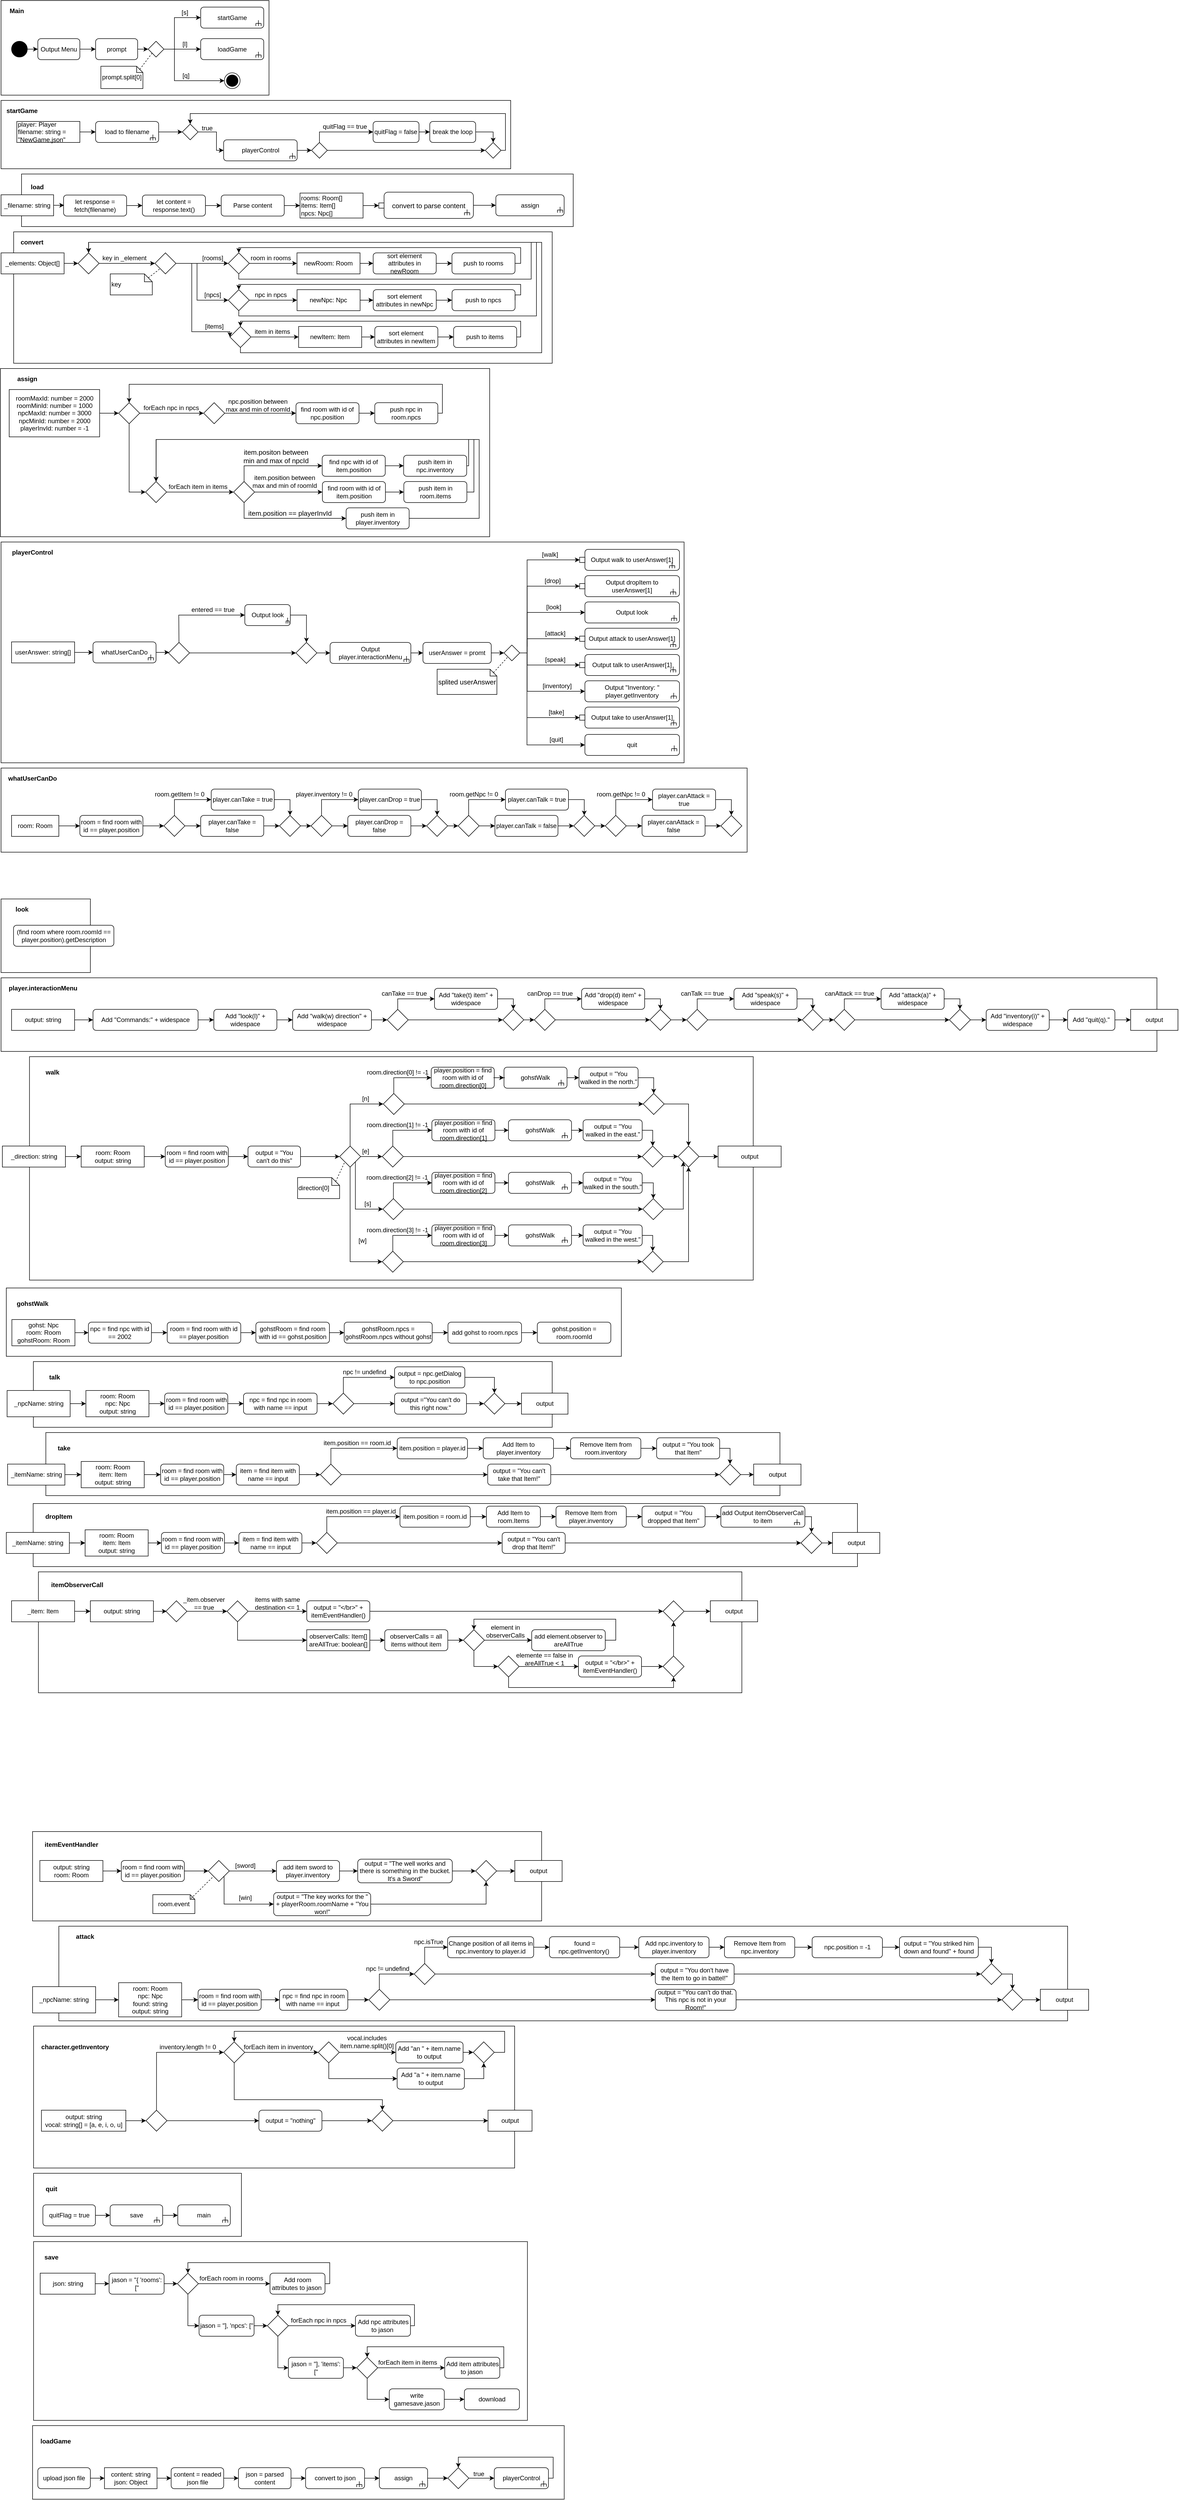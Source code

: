 <mxfile version="13.3.5" type="device"><diagram id="jYNk9nIkfXfAr_E4AanA" name="Page-1"><mxGraphModel dx="1089" dy="968" grid="1" gridSize="10" guides="1" tooltips="1" connect="1" arrows="1" fold="1" page="1" pageScale="1" pageWidth="2336" pageHeight="1654" math="0" shadow="0"><root><mxCell id="0"/><mxCell id="1" parent="0"/><mxCell id="TnHE7btgtqmBmHIfGoiG-4" value="" style="group" parent="1" vertex="1" connectable="0"><mxGeometry x="60" y="17" width="510" height="180" as="geometry"/></mxCell><mxCell id="TnHE7btgtqmBmHIfGoiG-5" value="" style="rounded=0;whiteSpace=wrap;html=1;" parent="TnHE7btgtqmBmHIfGoiG-4" vertex="1"><mxGeometry width="510" height="180" as="geometry"/></mxCell><mxCell id="TnHE7btgtqmBmHIfGoiG-6" value="" style="ellipse;whiteSpace=wrap;html=1;aspect=fixed;fillColor=#000000;comic=0;" parent="TnHE7btgtqmBmHIfGoiG-4" vertex="1"><mxGeometry x="20.0" y="77.5" width="30" height="30" as="geometry"/></mxCell><mxCell id="TnHE7btgtqmBmHIfGoiG-7" value="" style="rhombus;whiteSpace=wrap;html=1;" parent="TnHE7btgtqmBmHIfGoiG-4" vertex="1"><mxGeometry x="280" y="77.5" width="30" height="30" as="geometry"/></mxCell><mxCell id="TnHE7btgtqmBmHIfGoiG-8" value="loadGame" style="rounded=1;whiteSpace=wrap;html=1;" parent="TnHE7btgtqmBmHIfGoiG-4" vertex="1"><mxGeometry x="380" y="72.5" width="120" height="40" as="geometry"/></mxCell><mxCell id="TnHE7btgtqmBmHIfGoiG-9" value="" style="edgeStyle=orthogonalEdgeStyle;rounded=0;comic=0;orthogonalLoop=1;jettySize=auto;html=1;entryX=0;entryY=0.5;entryDx=0;entryDy=0;" parent="TnHE7btgtqmBmHIfGoiG-4" source="TnHE7btgtqmBmHIfGoiG-7" target="TnHE7btgtqmBmHIfGoiG-8" edge="1"><mxGeometry relative="1" as="geometry"><mxPoint x="390.0" y="92.5" as="targetPoint"/></mxGeometry></mxCell><mxCell id="TnHE7btgtqmBmHIfGoiG-10" value="" style="edgeStyle=orthogonalEdgeStyle;rounded=0;comic=0;orthogonalLoop=1;jettySize=auto;html=1;entryX=0;entryY=0.5;entryDx=0;entryDy=0;" parent="TnHE7btgtqmBmHIfGoiG-4" source="TnHE7btgtqmBmHIfGoiG-7" target="TnHE7btgtqmBmHIfGoiG-24" edge="1"><mxGeometry relative="1" as="geometry"><mxPoint x="360" y="152.5" as="targetPoint"/><Array as="points"><mxPoint x="330" y="93"/><mxPoint x="330" y="153"/></Array></mxGeometry></mxCell><mxCell id="TnHE7btgtqmBmHIfGoiG-11" value="startGame" style="rounded=1;whiteSpace=wrap;html=1;" parent="TnHE7btgtqmBmHIfGoiG-4" vertex="1"><mxGeometry x="380" y="12.5" width="120" height="40" as="geometry"/></mxCell><mxCell id="TnHE7btgtqmBmHIfGoiG-12" value="" style="edgeStyle=orthogonalEdgeStyle;rounded=0;comic=0;orthogonalLoop=1;jettySize=auto;html=1;entryX=0;entryY=0.5;entryDx=0;entryDy=0;" parent="TnHE7btgtqmBmHIfGoiG-4" source="TnHE7btgtqmBmHIfGoiG-7" target="TnHE7btgtqmBmHIfGoiG-11" edge="1"><mxGeometry relative="1" as="geometry"><mxPoint x="295" y="187.5" as="targetPoint"/><Array as="points"><mxPoint x="330" y="93"/><mxPoint x="330" y="33"/></Array></mxGeometry></mxCell><mxCell id="TnHE7btgtqmBmHIfGoiG-13" value="Main" style="text;html=1;strokeColor=none;fillColor=none;align=center;verticalAlign=middle;whiteSpace=wrap;rounded=0;fontStyle=1" parent="TnHE7btgtqmBmHIfGoiG-4" vertex="1"><mxGeometry x="10" y="10" width="40" height="20" as="geometry"/></mxCell><mxCell id="TnHE7btgtqmBmHIfGoiG-14" value="" style="group" parent="TnHE7btgtqmBmHIfGoiG-4" vertex="1" connectable="0"><mxGeometry x="485" y="37.5" width="10" height="11" as="geometry"/></mxCell><mxCell id="TnHE7btgtqmBmHIfGoiG-15" value="" style="endArrow=none;html=1;" parent="TnHE7btgtqmBmHIfGoiG-14" edge="1"><mxGeometry width="50" height="50" relative="1" as="geometry"><mxPoint y="11" as="sourcePoint"/><mxPoint y="6" as="targetPoint"/></mxGeometry></mxCell><mxCell id="TnHE7btgtqmBmHIfGoiG-16" value="" style="endArrow=none;html=1;" parent="TnHE7btgtqmBmHIfGoiG-14" edge="1"><mxGeometry width="50" height="50" relative="1" as="geometry"><mxPoint x="4.86" y="11" as="sourcePoint"/><mxPoint x="4.86" as="targetPoint"/></mxGeometry></mxCell><mxCell id="TnHE7btgtqmBmHIfGoiG-17" value="" style="endArrow=none;html=1;" parent="TnHE7btgtqmBmHIfGoiG-14" edge="1"><mxGeometry width="50" height="50" relative="1" as="geometry"><mxPoint x="10" y="11" as="sourcePoint"/><mxPoint x="10" y="6" as="targetPoint"/></mxGeometry></mxCell><mxCell id="TnHE7btgtqmBmHIfGoiG-18" value="" style="endArrow=none;html=1;" parent="TnHE7btgtqmBmHIfGoiG-14" edge="1"><mxGeometry width="50" height="50" relative="1" as="geometry"><mxPoint y="6" as="sourcePoint"/><mxPoint x="10" y="6" as="targetPoint"/><Array as="points"><mxPoint x="10" y="6"/></Array></mxGeometry></mxCell><mxCell id="TnHE7btgtqmBmHIfGoiG-19" value="" style="group" parent="TnHE7btgtqmBmHIfGoiG-4" vertex="1" connectable="0"><mxGeometry x="485" y="97.5" width="10" height="11" as="geometry"/></mxCell><mxCell id="TnHE7btgtqmBmHIfGoiG-20" value="" style="endArrow=none;html=1;" parent="TnHE7btgtqmBmHIfGoiG-19" edge="1"><mxGeometry width="50" height="50" relative="1" as="geometry"><mxPoint y="11" as="sourcePoint"/><mxPoint y="6" as="targetPoint"/></mxGeometry></mxCell><mxCell id="TnHE7btgtqmBmHIfGoiG-21" value="" style="endArrow=none;html=1;" parent="TnHE7btgtqmBmHIfGoiG-19" edge="1"><mxGeometry width="50" height="50" relative="1" as="geometry"><mxPoint x="4.86" y="11" as="sourcePoint"/><mxPoint x="4.86" as="targetPoint"/></mxGeometry></mxCell><mxCell id="TnHE7btgtqmBmHIfGoiG-22" value="" style="endArrow=none;html=1;" parent="TnHE7btgtqmBmHIfGoiG-19" edge="1"><mxGeometry width="50" height="50" relative="1" as="geometry"><mxPoint x="10" y="11" as="sourcePoint"/><mxPoint x="10" y="6" as="targetPoint"/></mxGeometry></mxCell><mxCell id="TnHE7btgtqmBmHIfGoiG-23" value="" style="endArrow=none;html=1;" parent="TnHE7btgtqmBmHIfGoiG-19" edge="1"><mxGeometry width="50" height="50" relative="1" as="geometry"><mxPoint y="6" as="sourcePoint"/><mxPoint x="10" y="6" as="targetPoint"/><Array as="points"><mxPoint x="10" y="6"/></Array></mxGeometry></mxCell><mxCell id="TnHE7btgtqmBmHIfGoiG-24" value="" style="ellipse;html=1;shape=endState;fillColor=#000000;strokeColor=#080808;" parent="TnHE7btgtqmBmHIfGoiG-4" vertex="1"><mxGeometry x="425" y="137.5" width="30" height="30" as="geometry"/></mxCell><mxCell id="TnHE7btgtqmBmHIfGoiG-25" style="edgeStyle=orthogonalEdgeStyle;rounded=0;orthogonalLoop=1;jettySize=auto;html=1;exitX=1;exitY=0.5;exitDx=0;exitDy=0;entryX=0;entryY=0.5;entryDx=0;entryDy=0;" parent="TnHE7btgtqmBmHIfGoiG-4" source="TnHE7btgtqmBmHIfGoiG-26" target="TnHE7btgtqmBmHIfGoiG-7" edge="1"><mxGeometry relative="1" as="geometry"/></mxCell><mxCell id="TnHE7btgtqmBmHIfGoiG-26" value="prompt" style="rounded=1;whiteSpace=wrap;html=1;" parent="TnHE7btgtqmBmHIfGoiG-4" vertex="1"><mxGeometry x="180" y="72.5" width="80" height="40" as="geometry"/></mxCell><mxCell id="TnHE7btgtqmBmHIfGoiG-27" value="" style="edgeStyle=orthogonalEdgeStyle;rounded=0;orthogonalLoop=1;jettySize=auto;html=1;" parent="TnHE7btgtqmBmHIfGoiG-4" source="TnHE7btgtqmBmHIfGoiG-28" target="TnHE7btgtqmBmHIfGoiG-26" edge="1"><mxGeometry relative="1" as="geometry"/></mxCell><mxCell id="TnHE7btgtqmBmHIfGoiG-28" value="Output Menu" style="rounded=1;whiteSpace=wrap;html=1;" parent="TnHE7btgtqmBmHIfGoiG-4" vertex="1"><mxGeometry x="70" y="72.5" width="80" height="40" as="geometry"/></mxCell><mxCell id="TnHE7btgtqmBmHIfGoiG-29" style="edgeStyle=orthogonalEdgeStyle;rounded=0;orthogonalLoop=1;jettySize=auto;html=1;exitX=1;exitY=0.5;exitDx=0;exitDy=0;entryX=0;entryY=0.5;entryDx=0;entryDy=0;" parent="TnHE7btgtqmBmHIfGoiG-4" source="TnHE7btgtqmBmHIfGoiG-6" target="TnHE7btgtqmBmHIfGoiG-28" edge="1"><mxGeometry relative="1" as="geometry"><mxPoint x="90.0" y="502.5" as="sourcePoint"/><mxPoint x="190.0" y="502.5" as="targetPoint"/><Array as="points"/></mxGeometry></mxCell><mxCell id="TnHE7btgtqmBmHIfGoiG-30" value="[q]" style="text;html=1;strokeColor=none;fillColor=none;align=center;verticalAlign=middle;whiteSpace=wrap;rounded=0;" parent="TnHE7btgtqmBmHIfGoiG-4" vertex="1"><mxGeometry x="332" y="133" width="40" height="20" as="geometry"/></mxCell><mxCell id="TnHE7btgtqmBmHIfGoiG-31" value="[s]" style="text;html=1;strokeColor=none;fillColor=none;align=center;verticalAlign=middle;whiteSpace=wrap;rounded=0;" parent="TnHE7btgtqmBmHIfGoiG-4" vertex="1"><mxGeometry x="330" y="12.5" width="40" height="20" as="geometry"/></mxCell><mxCell id="TnHE7btgtqmBmHIfGoiG-32" value="[l]" style="text;html=1;strokeColor=none;fillColor=none;align=center;verticalAlign=middle;whiteSpace=wrap;rounded=0;" parent="TnHE7btgtqmBmHIfGoiG-4" vertex="1"><mxGeometry x="330" y="72.5" width="40" height="20" as="geometry"/></mxCell><mxCell id="TnHE7btgtqmBmHIfGoiG-33" value="prompt.split[0]" style="shape=note;whiteSpace=wrap;html=1;backgroundOutline=1;darkOpacity=0.05;rounded=1;size=12;" parent="TnHE7btgtqmBmHIfGoiG-4" vertex="1"><mxGeometry x="190" y="125" width="80" height="42.5" as="geometry"/></mxCell><mxCell id="TnHE7btgtqmBmHIfGoiG-34" value="" style="endArrow=none;dashed=1;html=1;exitX=0;exitY=0;exitDx=74;exitDy=6;exitPerimeter=0;entryX=0;entryY=1;entryDx=0;entryDy=0;" parent="TnHE7btgtqmBmHIfGoiG-4" source="TnHE7btgtqmBmHIfGoiG-33" target="TnHE7btgtqmBmHIfGoiG-7" edge="1"><mxGeometry width="50" height="50" relative="1" as="geometry"><mxPoint x="270" y="170" as="sourcePoint"/><mxPoint x="320" y="120" as="targetPoint"/></mxGeometry></mxCell><mxCell id="TnHE7btgtqmBmHIfGoiG-88" value="" style="group" parent="1" vertex="1" connectable="0"><mxGeometry x="60" y="207" width="970" height="130" as="geometry"/></mxCell><mxCell id="TnHE7btgtqmBmHIfGoiG-89" value="" style="rounded=0;whiteSpace=wrap;html=1;" parent="TnHE7btgtqmBmHIfGoiG-88" vertex="1"><mxGeometry width="970" height="130" as="geometry"/></mxCell><mxCell id="TnHE7btgtqmBmHIfGoiG-90" value="player: Player&lt;br&gt;filename: string = &quot;NewGame.json&quot;" style="rounded=0;whiteSpace=wrap;html=1;align=left;" parent="TnHE7btgtqmBmHIfGoiG-88" vertex="1"><mxGeometry x="30" y="40" width="120" height="40" as="geometry"/></mxCell><mxCell id="TnHE7btgtqmBmHIfGoiG-91" value="load to filename" style="rounded=1;whiteSpace=wrap;html=1;" parent="TnHE7btgtqmBmHIfGoiG-88" vertex="1"><mxGeometry x="180" y="40" width="120" height="40" as="geometry"/></mxCell><mxCell id="TnHE7btgtqmBmHIfGoiG-92" value="" style="edgeStyle=orthogonalEdgeStyle;rounded=0;comic=0;orthogonalLoop=1;jettySize=auto;html=1;" parent="TnHE7btgtqmBmHIfGoiG-88" source="TnHE7btgtqmBmHIfGoiG-90" target="TnHE7btgtqmBmHIfGoiG-91" edge="1"><mxGeometry relative="1" as="geometry"/></mxCell><mxCell id="TnHE7btgtqmBmHIfGoiG-93" value="" style="group" parent="TnHE7btgtqmBmHIfGoiG-88" vertex="1" connectable="0"><mxGeometry x="284" y="65" width="10" height="11" as="geometry"/></mxCell><mxCell id="TnHE7btgtqmBmHIfGoiG-94" value="" style="endArrow=none;html=1;" parent="TnHE7btgtqmBmHIfGoiG-93" edge="1"><mxGeometry width="50" height="50" relative="1" as="geometry"><mxPoint y="11" as="sourcePoint"/><mxPoint y="6" as="targetPoint"/></mxGeometry></mxCell><mxCell id="TnHE7btgtqmBmHIfGoiG-95" value="" style="endArrow=none;html=1;" parent="TnHE7btgtqmBmHIfGoiG-93" edge="1"><mxGeometry width="50" height="50" relative="1" as="geometry"><mxPoint x="5" y="11" as="sourcePoint"/><mxPoint x="5" as="targetPoint"/></mxGeometry></mxCell><mxCell id="TnHE7btgtqmBmHIfGoiG-96" value="" style="endArrow=none;html=1;" parent="TnHE7btgtqmBmHIfGoiG-93" edge="1"><mxGeometry width="50" height="50" relative="1" as="geometry"><mxPoint x="10" y="11" as="sourcePoint"/><mxPoint x="10" y="6" as="targetPoint"/></mxGeometry></mxCell><mxCell id="TnHE7btgtqmBmHIfGoiG-97" value="" style="endArrow=none;html=1;" parent="TnHE7btgtqmBmHIfGoiG-93" edge="1"><mxGeometry width="50" height="50" relative="1" as="geometry"><mxPoint y="6" as="sourcePoint"/><mxPoint x="10" y="6" as="targetPoint"/></mxGeometry></mxCell><mxCell id="TnHE7btgtqmBmHIfGoiG-98" value="" style="group" parent="TnHE7btgtqmBmHIfGoiG-88" vertex="1" connectable="0"><mxGeometry x="423.63" y="75" width="140" height="40" as="geometry"/></mxCell><mxCell id="TnHE7btgtqmBmHIfGoiG-99" value="playerControl" style="rounded=1;whiteSpace=wrap;html=1;" parent="TnHE7btgtqmBmHIfGoiG-98" vertex="1"><mxGeometry width="140" height="40" as="geometry"/></mxCell><mxCell id="TnHE7btgtqmBmHIfGoiG-100" value="" style="group" parent="TnHE7btgtqmBmHIfGoiG-98" vertex="1" connectable="0"><mxGeometry x="126" y="25" width="10" height="11" as="geometry"/></mxCell><mxCell id="TnHE7btgtqmBmHIfGoiG-101" value="" style="endArrow=none;html=1;" parent="TnHE7btgtqmBmHIfGoiG-100" edge="1"><mxGeometry width="50" height="50" relative="1" as="geometry"><mxPoint y="11" as="sourcePoint"/><mxPoint y="6" as="targetPoint"/></mxGeometry></mxCell><mxCell id="TnHE7btgtqmBmHIfGoiG-102" value="" style="endArrow=none;html=1;" parent="TnHE7btgtqmBmHIfGoiG-100" edge="1"><mxGeometry width="50" height="50" relative="1" as="geometry"><mxPoint x="5" y="11" as="sourcePoint"/><mxPoint x="5" as="targetPoint"/></mxGeometry></mxCell><mxCell id="TnHE7btgtqmBmHIfGoiG-103" value="" style="endArrow=none;html=1;" parent="TnHE7btgtqmBmHIfGoiG-100" edge="1"><mxGeometry width="50" height="50" relative="1" as="geometry"><mxPoint x="10" y="11" as="sourcePoint"/><mxPoint x="10" y="6" as="targetPoint"/></mxGeometry></mxCell><mxCell id="TnHE7btgtqmBmHIfGoiG-104" value="" style="endArrow=none;html=1;" parent="TnHE7btgtqmBmHIfGoiG-100" edge="1"><mxGeometry width="50" height="50" relative="1" as="geometry"><mxPoint y="6" as="sourcePoint"/><mxPoint x="10" y="6" as="targetPoint"/></mxGeometry></mxCell><mxCell id="TnHE7btgtqmBmHIfGoiG-105" value="" style="edgeStyle=orthogonalEdgeStyle;rounded=0;comic=0;orthogonalLoop=1;jettySize=auto;html=1;" parent="TnHE7btgtqmBmHIfGoiG-88" source="TnHE7btgtqmBmHIfGoiG-106" target="TnHE7btgtqmBmHIfGoiG-99" edge="1"><mxGeometry relative="1" as="geometry"><Array as="points"><mxPoint x="410" y="60"/><mxPoint x="410" y="95"/></Array></mxGeometry></mxCell><mxCell id="TnHE7btgtqmBmHIfGoiG-106" value="" style="rhombus;whiteSpace=wrap;html=1;" parent="TnHE7btgtqmBmHIfGoiG-88" vertex="1"><mxGeometry x="345" y="45" width="30" height="30" as="geometry"/></mxCell><mxCell id="TnHE7btgtqmBmHIfGoiG-107" value="" style="edgeStyle=orthogonalEdgeStyle;rounded=0;comic=0;orthogonalLoop=1;jettySize=auto;html=1;entryX=0;entryY=0.5;entryDx=0;entryDy=0;" parent="TnHE7btgtqmBmHIfGoiG-88" source="TnHE7btgtqmBmHIfGoiG-91" target="TnHE7btgtqmBmHIfGoiG-106" edge="1"><mxGeometry relative="1" as="geometry"><mxPoint x="340" y="60" as="targetPoint"/></mxGeometry></mxCell><mxCell id="TnHE7btgtqmBmHIfGoiG-108" value="" style="edgeStyle=orthogonalEdgeStyle;rounded=0;comic=0;orthogonalLoop=1;jettySize=auto;html=1;entryX=0.5;entryY=0;entryDx=0;entryDy=0;exitX=1;exitY=0.5;exitDx=0;exitDy=0;" parent="TnHE7btgtqmBmHIfGoiG-88" source="TnHE7btgtqmBmHIfGoiG-119" target="TnHE7btgtqmBmHIfGoiG-106" edge="1"><mxGeometry relative="1" as="geometry"><mxPoint x="520.0" y="-40" as="targetPoint"/><Array as="points"><mxPoint x="960" y="95"/><mxPoint x="960" y="25"/><mxPoint x="360" y="25"/></Array></mxGeometry></mxCell><mxCell id="TnHE7btgtqmBmHIfGoiG-109" value="true" style="text;html=1;strokeColor=none;fillColor=none;align=center;verticalAlign=middle;whiteSpace=wrap;rounded=0;" parent="TnHE7btgtqmBmHIfGoiG-88" vertex="1"><mxGeometry x="375" y="45" width="35" height="15" as="geometry"/></mxCell><mxCell id="TnHE7btgtqmBmHIfGoiG-110" value="startGame" style="text;html=1;strokeColor=none;fillColor=none;align=center;verticalAlign=middle;whiteSpace=wrap;rounded=0;fontStyle=1" parent="TnHE7btgtqmBmHIfGoiG-88" vertex="1"><mxGeometry x="20" y="10" width="40" height="20" as="geometry"/></mxCell><mxCell id="TnHE7btgtqmBmHIfGoiG-111" value="" style="group" parent="TnHE7btgtqmBmHIfGoiG-88" vertex="1" connectable="0"><mxGeometry x="708.12" y="40" width="87.37" height="40" as="geometry"/></mxCell><mxCell id="TnHE7btgtqmBmHIfGoiG-112" value="quitFlag = false" style="rounded=1;whiteSpace=wrap;html=1;" parent="TnHE7btgtqmBmHIfGoiG-111" vertex="1"><mxGeometry width="87.37" height="40" as="geometry"/></mxCell><mxCell id="TnHE7btgtqmBmHIfGoiG-113" style="edgeStyle=orthogonalEdgeStyle;rounded=0;orthogonalLoop=1;jettySize=auto;html=1;exitX=0.5;exitY=0;exitDx=0;exitDy=0;entryX=0;entryY=0.5;entryDx=0;entryDy=0;" parent="TnHE7btgtqmBmHIfGoiG-88" source="TnHE7btgtqmBmHIfGoiG-114" target="TnHE7btgtqmBmHIfGoiG-112" edge="1"><mxGeometry relative="1" as="geometry"/></mxCell><mxCell id="TnHE7btgtqmBmHIfGoiG-114" value="" style="rhombus;whiteSpace=wrap;html=1;" parent="TnHE7btgtqmBmHIfGoiG-88" vertex="1"><mxGeometry x="591" y="80" width="30" height="30" as="geometry"/></mxCell><mxCell id="TnHE7btgtqmBmHIfGoiG-115" value="quitFlag == true" style="text;html=1;strokeColor=none;fillColor=none;align=center;verticalAlign=middle;whiteSpace=wrap;rounded=0;" parent="TnHE7btgtqmBmHIfGoiG-88" vertex="1"><mxGeometry x="605" y="40" width="99.01" height="20" as="geometry"/></mxCell><mxCell id="TnHE7btgtqmBmHIfGoiG-116" value="" style="group" parent="TnHE7btgtqmBmHIfGoiG-88" vertex="1" connectable="0"><mxGeometry x="816.0" y="40" width="87.37" height="40" as="geometry"/></mxCell><mxCell id="TnHE7btgtqmBmHIfGoiG-117" value="break the loop" style="rounded=1;whiteSpace=wrap;html=1;" parent="TnHE7btgtqmBmHIfGoiG-116" vertex="1"><mxGeometry width="87.37" height="40" as="geometry"/></mxCell><mxCell id="TnHE7btgtqmBmHIfGoiG-118" value="" style="edgeStyle=orthogonalEdgeStyle;rounded=0;orthogonalLoop=1;jettySize=auto;html=1;" parent="TnHE7btgtqmBmHIfGoiG-88" source="TnHE7btgtqmBmHIfGoiG-112" target="TnHE7btgtqmBmHIfGoiG-117" edge="1"><mxGeometry relative="1" as="geometry"/></mxCell><mxCell id="TnHE7btgtqmBmHIfGoiG-119" value="" style="rhombus;whiteSpace=wrap;html=1;" parent="TnHE7btgtqmBmHIfGoiG-88" vertex="1"><mxGeometry x="921.63" y="80" width="30" height="30" as="geometry"/></mxCell><mxCell id="TnHE7btgtqmBmHIfGoiG-120" style="edgeStyle=orthogonalEdgeStyle;rounded=0;orthogonalLoop=1;jettySize=auto;html=1;exitX=1;exitY=0.5;exitDx=0;exitDy=0;entryX=0.5;entryY=0;entryDx=0;entryDy=0;" parent="TnHE7btgtqmBmHIfGoiG-88" source="TnHE7btgtqmBmHIfGoiG-117" target="TnHE7btgtqmBmHIfGoiG-119" edge="1"><mxGeometry relative="1" as="geometry"/></mxCell><mxCell id="TnHE7btgtqmBmHIfGoiG-121" style="edgeStyle=orthogonalEdgeStyle;rounded=0;orthogonalLoop=1;jettySize=auto;html=1;exitX=1;exitY=0.5;exitDx=0;exitDy=0;entryX=0;entryY=0.5;entryDx=0;entryDy=0;" parent="TnHE7btgtqmBmHIfGoiG-88" source="TnHE7btgtqmBmHIfGoiG-114" target="TnHE7btgtqmBmHIfGoiG-119" edge="1"><mxGeometry relative="1" as="geometry"/></mxCell><mxCell id="TnHE7btgtqmBmHIfGoiG-122" style="edgeStyle=orthogonalEdgeStyle;rounded=0;orthogonalLoop=1;jettySize=auto;html=1;exitX=1;exitY=0.5;exitDx=0;exitDy=0;entryX=0;entryY=0.5;entryDx=0;entryDy=0;" parent="TnHE7btgtqmBmHIfGoiG-88" source="TnHE7btgtqmBmHIfGoiG-99" target="TnHE7btgtqmBmHIfGoiG-114" edge="1"><mxGeometry relative="1" as="geometry"><Array as="points"><mxPoint x="564" y="95"/></Array></mxGeometry></mxCell><mxCell id="TnHE7btgtqmBmHIfGoiG-123" value="" style="group" parent="1" vertex="1" connectable="0"><mxGeometry x="60" y="347" width="1089" height="100" as="geometry"/></mxCell><mxCell id="TnHE7btgtqmBmHIfGoiG-124" value="" style="group;align=left;" parent="TnHE7btgtqmBmHIfGoiG-123" vertex="1" connectable="0"><mxGeometry x="885" y="74.5" width="10" height="11" as="geometry"/></mxCell><mxCell id="TnHE7btgtqmBmHIfGoiG-125" value="" style="endArrow=none;html=1;" parent="TnHE7btgtqmBmHIfGoiG-124" edge="1"><mxGeometry width="50" height="50" relative="1" as="geometry"><mxPoint y="11" as="sourcePoint"/><mxPoint y="6" as="targetPoint"/></mxGeometry></mxCell><mxCell id="TnHE7btgtqmBmHIfGoiG-126" value="" style="endArrow=none;html=1;" parent="TnHE7btgtqmBmHIfGoiG-124" edge="1"><mxGeometry width="50" height="50" relative="1" as="geometry"><mxPoint x="5" y="11" as="sourcePoint"/><mxPoint x="5" as="targetPoint"/></mxGeometry></mxCell><mxCell id="TnHE7btgtqmBmHIfGoiG-127" value="" style="endArrow=none;html=1;" parent="TnHE7btgtqmBmHIfGoiG-124" edge="1"><mxGeometry width="50" height="50" relative="1" as="geometry"><mxPoint x="10" y="11" as="sourcePoint"/><mxPoint x="10" y="6" as="targetPoint"/></mxGeometry></mxCell><mxCell id="TnHE7btgtqmBmHIfGoiG-128" value="" style="endArrow=none;html=1;" parent="TnHE7btgtqmBmHIfGoiG-124" edge="1"><mxGeometry width="50" height="50" relative="1" as="geometry"><mxPoint y="6" as="sourcePoint"/><mxPoint x="10" y="6" as="targetPoint"/></mxGeometry></mxCell><mxCell id="TnHE7btgtqmBmHIfGoiG-129" value="" style="rounded=0;whiteSpace=wrap;html=1;align=left;" parent="TnHE7btgtqmBmHIfGoiG-123" vertex="1"><mxGeometry x="39" width="1050" height="100" as="geometry"/></mxCell><mxCell id="TnHE7btgtqmBmHIfGoiG-130" value="load" style="text;html=1;strokeColor=none;fillColor=none;align=center;verticalAlign=middle;whiteSpace=wrap;rounded=0;fontStyle=1" parent="TnHE7btgtqmBmHIfGoiG-123" vertex="1"><mxGeometry x="49" y="14.5" width="40" height="20" as="geometry"/></mxCell><mxCell id="TnHE7btgtqmBmHIfGoiG-131" value="let response = fetch(filename)" style="rounded=1;whiteSpace=wrap;html=1;" parent="TnHE7btgtqmBmHIfGoiG-123" vertex="1"><mxGeometry x="119" y="40" width="120" height="40" as="geometry"/></mxCell><mxCell id="TnHE7btgtqmBmHIfGoiG-132" value="let content = response.text()" style="rounded=1;whiteSpace=wrap;html=1;" parent="TnHE7btgtqmBmHIfGoiG-123" vertex="1"><mxGeometry x="269" y="40" width="120" height="40" as="geometry"/></mxCell><mxCell id="TnHE7btgtqmBmHIfGoiG-133" value="" style="edgeStyle=orthogonalEdgeStyle;rounded=0;orthogonalLoop=1;jettySize=auto;html=1;" parent="TnHE7btgtqmBmHIfGoiG-123" source="TnHE7btgtqmBmHIfGoiG-131" target="TnHE7btgtqmBmHIfGoiG-132" edge="1"><mxGeometry relative="1" as="geometry"/></mxCell><mxCell id="TnHE7btgtqmBmHIfGoiG-134" value="Parse content" style="rounded=1;whiteSpace=wrap;html=1;" parent="TnHE7btgtqmBmHIfGoiG-123" vertex="1"><mxGeometry x="419" y="40" width="120" height="40" as="geometry"/></mxCell><mxCell id="TnHE7btgtqmBmHIfGoiG-135" value="" style="edgeStyle=orthogonalEdgeStyle;rounded=0;orthogonalLoop=1;jettySize=auto;html=1;" parent="TnHE7btgtqmBmHIfGoiG-123" source="TnHE7btgtqmBmHIfGoiG-132" target="TnHE7btgtqmBmHIfGoiG-134" edge="1"><mxGeometry relative="1" as="geometry"/></mxCell><mxCell id="TnHE7btgtqmBmHIfGoiG-136" value="convert to parse content" style="rounded=1;whiteSpace=wrap;html=1;align=center;fontSize=13;" parent="TnHE7btgtqmBmHIfGoiG-123" vertex="1"><mxGeometry x="729" y="34.5" width="170" height="50" as="geometry"/></mxCell><mxCell id="TnHE7btgtqmBmHIfGoiG-137" value="assign" style="rounded=1;whiteSpace=wrap;html=1;" parent="TnHE7btgtqmBmHIfGoiG-123" vertex="1"><mxGeometry x="941.75" y="39.5" width="130" height="40" as="geometry"/></mxCell><mxCell id="TnHE7btgtqmBmHIfGoiG-138" value="" style="edgeStyle=orthogonalEdgeStyle;rounded=0;orthogonalLoop=1;jettySize=auto;html=1;entryX=0;entryY=0.5;entryDx=0;entryDy=0;" parent="TnHE7btgtqmBmHIfGoiG-123" source="TnHE7btgtqmBmHIfGoiG-136" target="TnHE7btgtqmBmHIfGoiG-137" edge="1"><mxGeometry relative="1" as="geometry"><mxPoint x="979" y="59.5" as="targetPoint"/></mxGeometry></mxCell><mxCell id="TnHE7btgtqmBmHIfGoiG-139" value="" style="edgeStyle=orthogonalEdgeStyle;rounded=0;orthogonalLoop=1;jettySize=auto;html=1;entryX=0;entryY=0.5;entryDx=0;entryDy=0;" parent="TnHE7btgtqmBmHIfGoiG-123" source="TnHE7btgtqmBmHIfGoiG-140" edge="1"><mxGeometry relative="1" as="geometry"><mxPoint x="719" y="60" as="targetPoint"/></mxGeometry></mxCell><mxCell id="TnHE7btgtqmBmHIfGoiG-140" value="&lt;div&gt;&lt;span&gt;rooms: Room[]&lt;/span&gt;&lt;/div&gt;&lt;span&gt;&lt;div&gt;&lt;span&gt;items: Item[]&lt;/span&gt;&lt;/div&gt;&lt;div&gt;&lt;span&gt;npcs: Npc[]&lt;/span&gt;&lt;/div&gt;&lt;/span&gt;" style="rounded=0;whiteSpace=wrap;html=1;align=left;" parent="TnHE7btgtqmBmHIfGoiG-123" vertex="1"><mxGeometry x="569" y="36.25" width="120" height="47.5" as="geometry"/></mxCell><mxCell id="TnHE7btgtqmBmHIfGoiG-141" value="" style="edgeStyle=orthogonalEdgeStyle;rounded=0;orthogonalLoop=1;jettySize=auto;html=1;entryX=0;entryY=0.5;entryDx=0;entryDy=0;" parent="TnHE7btgtqmBmHIfGoiG-123" source="TnHE7btgtqmBmHIfGoiG-134" target="TnHE7btgtqmBmHIfGoiG-140" edge="1"><mxGeometry relative="1" as="geometry"/></mxCell><mxCell id="TnHE7btgtqmBmHIfGoiG-142" value="" style="rounded=0;whiteSpace=wrap;html=1;align=left;" parent="TnHE7btgtqmBmHIfGoiG-123" vertex="1"><mxGeometry x="719" y="55" width="10" height="10" as="geometry"/></mxCell><mxCell id="TnHE7btgtqmBmHIfGoiG-143" value="" style="group" parent="TnHE7btgtqmBmHIfGoiG-123" vertex="1" connectable="0"><mxGeometry x="1059" y="62.5" width="10" height="11" as="geometry"/></mxCell><mxCell id="TnHE7btgtqmBmHIfGoiG-144" value="" style="group;align=left;" parent="TnHE7btgtqmBmHIfGoiG-143" vertex="1" connectable="0"><mxGeometry width="10" height="11" as="geometry"/></mxCell><mxCell id="TnHE7btgtqmBmHIfGoiG-145" value="" style="endArrow=none;html=1;" parent="TnHE7btgtqmBmHIfGoiG-144" edge="1"><mxGeometry width="50" height="50" relative="1" as="geometry"><mxPoint y="11" as="sourcePoint"/><mxPoint y="6" as="targetPoint"/></mxGeometry></mxCell><mxCell id="TnHE7btgtqmBmHIfGoiG-146" value="" style="endArrow=none;html=1;" parent="TnHE7btgtqmBmHIfGoiG-144" edge="1"><mxGeometry width="50" height="50" relative="1" as="geometry"><mxPoint x="5" y="11" as="sourcePoint"/><mxPoint x="5" as="targetPoint"/></mxGeometry></mxCell><mxCell id="TnHE7btgtqmBmHIfGoiG-147" value="" style="endArrow=none;html=1;" parent="TnHE7btgtqmBmHIfGoiG-144" edge="1"><mxGeometry width="50" height="50" relative="1" as="geometry"><mxPoint x="10" y="11" as="sourcePoint"/><mxPoint x="10" y="6" as="targetPoint"/></mxGeometry></mxCell><mxCell id="TnHE7btgtqmBmHIfGoiG-148" value="" style="endArrow=none;html=1;" parent="TnHE7btgtqmBmHIfGoiG-144" edge="1"><mxGeometry width="50" height="50" relative="1" as="geometry"><mxPoint y="6" as="sourcePoint"/><mxPoint x="10" y="6" as="targetPoint"/></mxGeometry></mxCell><mxCell id="TnHE7btgtqmBmHIfGoiG-149" value="" style="group" parent="TnHE7btgtqmBmHIfGoiG-123" vertex="1" connectable="0"><mxGeometry x="882" y="67.5" width="10" height="11" as="geometry"/></mxCell><mxCell id="TnHE7btgtqmBmHIfGoiG-150" value="" style="group;align=left;" parent="TnHE7btgtqmBmHIfGoiG-149" vertex="1" connectable="0"><mxGeometry width="10" height="11" as="geometry"/></mxCell><mxCell id="TnHE7btgtqmBmHIfGoiG-151" value="" style="endArrow=none;html=1;" parent="TnHE7btgtqmBmHIfGoiG-150" edge="1"><mxGeometry width="50" height="50" relative="1" as="geometry"><mxPoint y="11" as="sourcePoint"/><mxPoint y="6" as="targetPoint"/></mxGeometry></mxCell><mxCell id="TnHE7btgtqmBmHIfGoiG-152" value="" style="endArrow=none;html=1;" parent="TnHE7btgtqmBmHIfGoiG-150" edge="1"><mxGeometry width="50" height="50" relative="1" as="geometry"><mxPoint x="5" y="11" as="sourcePoint"/><mxPoint x="5" as="targetPoint"/></mxGeometry></mxCell><mxCell id="TnHE7btgtqmBmHIfGoiG-153" value="" style="endArrow=none;html=1;" parent="TnHE7btgtqmBmHIfGoiG-150" edge="1"><mxGeometry width="50" height="50" relative="1" as="geometry"><mxPoint x="10" y="11" as="sourcePoint"/><mxPoint x="10" y="6" as="targetPoint"/></mxGeometry></mxCell><mxCell id="TnHE7btgtqmBmHIfGoiG-154" value="" style="endArrow=none;html=1;" parent="TnHE7btgtqmBmHIfGoiG-150" edge="1"><mxGeometry width="50" height="50" relative="1" as="geometry"><mxPoint y="6" as="sourcePoint"/><mxPoint x="10" y="6" as="targetPoint"/></mxGeometry></mxCell><mxCell id="TnHE7btgtqmBmHIfGoiG-155" value="" style="edgeStyle=orthogonalEdgeStyle;rounded=0;orthogonalLoop=1;jettySize=auto;html=1;" parent="TnHE7btgtqmBmHIfGoiG-123" source="TnHE7btgtqmBmHIfGoiG-156" target="TnHE7btgtqmBmHIfGoiG-131" edge="1"><mxGeometry relative="1" as="geometry"/></mxCell><mxCell id="TnHE7btgtqmBmHIfGoiG-156" value="_filename: string" style="rounded=0;whiteSpace=wrap;html=1;align=center;" parent="TnHE7btgtqmBmHIfGoiG-123" vertex="1"><mxGeometry y="39.5" width="100" height="40" as="geometry"/></mxCell><mxCell id="TnHE7btgtqmBmHIfGoiG-157" value="" style="group" parent="1" vertex="1" connectable="0"><mxGeometry x="60" y="457" width="1049" height="250" as="geometry"/></mxCell><mxCell id="TnHE7btgtqmBmHIfGoiG-158" value="" style="rounded=0;whiteSpace=wrap;html=1;align=left;" parent="TnHE7btgtqmBmHIfGoiG-157" vertex="1"><mxGeometry x="24" width="1025" height="250" as="geometry"/></mxCell><mxCell id="TnHE7btgtqmBmHIfGoiG-159" value="convert" style="text;html=1;strokeColor=none;fillColor=none;align=center;verticalAlign=middle;whiteSpace=wrap;rounded=0;fontStyle=1" parent="TnHE7btgtqmBmHIfGoiG-157" vertex="1"><mxGeometry x="39" y="10" width="40" height="20" as="geometry"/></mxCell><mxCell id="TnHE7btgtqmBmHIfGoiG-160" value="" style="rhombus;whiteSpace=wrap;html=1;" parent="TnHE7btgtqmBmHIfGoiG-157" vertex="1"><mxGeometry x="292.87" y="40" width="40" height="40" as="geometry"/></mxCell><mxCell id="TnHE7btgtqmBmHIfGoiG-161" value="_elements: Object[]" style="rounded=0;whiteSpace=wrap;html=1;align=center;" parent="TnHE7btgtqmBmHIfGoiG-157" vertex="1"><mxGeometry y="40" width="120" height="40" as="geometry"/></mxCell><mxCell id="TnHE7btgtqmBmHIfGoiG-162" value="" style="edgeStyle=orthogonalEdgeStyle;rounded=0;orthogonalLoop=1;jettySize=auto;html=1;entryX=0;entryY=0.5;entryDx=0;entryDy=0;exitX=1;exitY=0.5;exitDx=0;exitDy=0;" parent="TnHE7btgtqmBmHIfGoiG-157" source="TnHE7btgtqmBmHIfGoiG-186" target="TnHE7btgtqmBmHIfGoiG-160" edge="1"><mxGeometry relative="1" as="geometry"><mxPoint x="532.75" y="60" as="targetPoint"/><mxPoint x="497.75" y="60.0" as="sourcePoint"/></mxGeometry></mxCell><mxCell id="TnHE7btgtqmBmHIfGoiG-163" value="key" style="shape=note;whiteSpace=wrap;html=1;backgroundOutline=1;darkOpacity=0.05;align=left;size=15;" parent="TnHE7btgtqmBmHIfGoiG-157" vertex="1"><mxGeometry x="207.87" y="80" width="80" height="40" as="geometry"/></mxCell><mxCell id="TnHE7btgtqmBmHIfGoiG-164" value="" style="endArrow=none;dashed=1;html=1;exitX=0;exitY=0;exitDx=72.5;exitDy=7.5;exitPerimeter=0;entryX=0;entryY=1;entryDx=0;entryDy=0;" parent="TnHE7btgtqmBmHIfGoiG-157" source="TnHE7btgtqmBmHIfGoiG-163" target="TnHE7btgtqmBmHIfGoiG-160" edge="1"><mxGeometry width="50" height="50" relative="1" as="geometry"><mxPoint x="382.87" y="150" as="sourcePoint"/><mxPoint x="432.87" y="100" as="targetPoint"/></mxGeometry></mxCell><mxCell id="TnHE7btgtqmBmHIfGoiG-165" value="[npcs]" style="text;html=1;strokeColor=none;fillColor=none;align=center;verticalAlign=middle;whiteSpace=wrap;rounded=0;" parent="TnHE7btgtqmBmHIfGoiG-157" vertex="1"><mxGeometry x="382.5" y="110" width="40" height="20" as="geometry"/></mxCell><mxCell id="TnHE7btgtqmBmHIfGoiG-166" value="[rooms]" style="text;html=1;strokeColor=none;fillColor=none;align=center;verticalAlign=middle;whiteSpace=wrap;rounded=0;" parent="TnHE7btgtqmBmHIfGoiG-157" vertex="1"><mxGeometry x="382.5" y="39.98" width="40" height="20" as="geometry"/></mxCell><mxCell id="TnHE7btgtqmBmHIfGoiG-167" value="[items]" style="text;html=1;strokeColor=none;fillColor=none;align=center;verticalAlign=middle;whiteSpace=wrap;rounded=0;" parent="TnHE7btgtqmBmHIfGoiG-157" vertex="1"><mxGeometry x="385.62" y="170" width="40" height="20" as="geometry"/></mxCell><mxCell id="TnHE7btgtqmBmHIfGoiG-168" value="newRoom: Room" style="rounded=0;whiteSpace=wrap;html=1;" parent="TnHE7btgtqmBmHIfGoiG-157" vertex="1"><mxGeometry x="563.25" y="39.98" width="120" height="40" as="geometry"/></mxCell><mxCell id="TnHE7btgtqmBmHIfGoiG-169" value="" style="edgeStyle=orthogonalEdgeStyle;rounded=0;orthogonalLoop=1;jettySize=auto;html=1;exitX=1;exitY=0.5;exitDx=0;exitDy=0;" parent="TnHE7btgtqmBmHIfGoiG-157" source="TnHE7btgtqmBmHIfGoiG-160" edge="1"><mxGeometry relative="1" as="geometry"><mxPoint x="432.5" y="59.98" as="targetPoint"/><mxPoint x="330" y="60" as="sourcePoint"/></mxGeometry></mxCell><mxCell id="TnHE7btgtqmBmHIfGoiG-170" value="newNpc: Npc" style="rounded=0;whiteSpace=wrap;html=1;" parent="TnHE7btgtqmBmHIfGoiG-157" vertex="1"><mxGeometry x="563.37" y="110" width="120" height="40" as="geometry"/></mxCell><mxCell id="TnHE7btgtqmBmHIfGoiG-171" value="" style="edgeStyle=orthogonalEdgeStyle;rounded=0;orthogonalLoop=1;jettySize=auto;html=1;entryX=0;entryY=0.5;entryDx=0;entryDy=0;exitX=1;exitY=0.5;exitDx=0;exitDy=0;" parent="TnHE7btgtqmBmHIfGoiG-157" source="TnHE7btgtqmBmHIfGoiG-160" target="TnHE7btgtqmBmHIfGoiG-194" edge="1"><mxGeometry relative="1" as="geometry"><mxPoint x="432.5" y="109.98" as="targetPoint"/><Array as="points"><mxPoint x="373" y="60"/><mxPoint x="373" y="130"/></Array><mxPoint x="330" y="60" as="sourcePoint"/></mxGeometry></mxCell><mxCell id="TnHE7btgtqmBmHIfGoiG-172" value="newItem: Item" style="rounded=0;whiteSpace=wrap;html=1;" parent="TnHE7btgtqmBmHIfGoiG-157" vertex="1"><mxGeometry x="566.38" y="179.98" width="120" height="40" as="geometry"/></mxCell><mxCell id="TnHE7btgtqmBmHIfGoiG-173" value="" style="edgeStyle=orthogonalEdgeStyle;rounded=0;orthogonalLoop=1;jettySize=auto;html=1;entryX=0;entryY=0.5;entryDx=0;entryDy=0;exitX=1;exitY=0.5;exitDx=0;exitDy=0;" parent="TnHE7btgtqmBmHIfGoiG-157" source="TnHE7btgtqmBmHIfGoiG-160" target="TnHE7btgtqmBmHIfGoiG-197" edge="1"><mxGeometry relative="1" as="geometry"><mxPoint x="432.5" y="159.98" as="targetPoint"/><Array as="points"><mxPoint x="363" y="60"/><mxPoint x="363" y="190"/></Array><mxPoint x="330" y="60" as="sourcePoint"/></mxGeometry></mxCell><mxCell id="TnHE7btgtqmBmHIfGoiG-174" value="sort element attributes in newRoom" style="rounded=1;whiteSpace=wrap;html=1;" parent="TnHE7btgtqmBmHIfGoiG-157" vertex="1"><mxGeometry x="708.25" y="39.98" width="120" height="40" as="geometry"/></mxCell><mxCell id="TnHE7btgtqmBmHIfGoiG-175" value="" style="edgeStyle=orthogonalEdgeStyle;rounded=0;orthogonalLoop=1;jettySize=auto;html=1;" parent="TnHE7btgtqmBmHIfGoiG-157" source="TnHE7btgtqmBmHIfGoiG-168" target="TnHE7btgtqmBmHIfGoiG-174" edge="1"><mxGeometry relative="1" as="geometry"><mxPoint x="718.25" y="59.98" as="targetPoint"/></mxGeometry></mxCell><mxCell id="TnHE7btgtqmBmHIfGoiG-176" value="push to rooms" style="rounded=1;whiteSpace=wrap;html=1;" parent="TnHE7btgtqmBmHIfGoiG-157" vertex="1"><mxGeometry x="858.25" y="39.98" width="120" height="40" as="geometry"/></mxCell><mxCell id="TnHE7btgtqmBmHIfGoiG-177" value="" style="edgeStyle=orthogonalEdgeStyle;rounded=0;orthogonalLoop=1;jettySize=auto;html=1;" parent="TnHE7btgtqmBmHIfGoiG-157" source="TnHE7btgtqmBmHIfGoiG-174" target="TnHE7btgtqmBmHIfGoiG-176" edge="1"><mxGeometry relative="1" as="geometry"/></mxCell><mxCell id="TnHE7btgtqmBmHIfGoiG-178" value="&lt;span&gt;sort element attributes in newNpc&lt;/span&gt;" style="rounded=1;whiteSpace=wrap;html=1;" parent="TnHE7btgtqmBmHIfGoiG-157" vertex="1"><mxGeometry x="708.37" y="110" width="120" height="40" as="geometry"/></mxCell><mxCell id="TnHE7btgtqmBmHIfGoiG-179" value="" style="edgeStyle=orthogonalEdgeStyle;rounded=0;orthogonalLoop=1;jettySize=auto;html=1;" parent="TnHE7btgtqmBmHIfGoiG-157" source="TnHE7btgtqmBmHIfGoiG-170" target="TnHE7btgtqmBmHIfGoiG-178" edge="1"><mxGeometry relative="1" as="geometry"><mxPoint x="708.37" y="130" as="targetPoint"/></mxGeometry></mxCell><mxCell id="TnHE7btgtqmBmHIfGoiG-180" value="&lt;span&gt;sort element attributes in newItem&lt;/span&gt;" style="rounded=1;whiteSpace=wrap;html=1;" parent="TnHE7btgtqmBmHIfGoiG-157" vertex="1"><mxGeometry x="711.38" y="179.98" width="120" height="40" as="geometry"/></mxCell><mxCell id="TnHE7btgtqmBmHIfGoiG-181" value="" style="edgeStyle=orthogonalEdgeStyle;rounded=0;orthogonalLoop=1;jettySize=auto;html=1;" parent="TnHE7btgtqmBmHIfGoiG-157" source="TnHE7btgtqmBmHIfGoiG-172" target="TnHE7btgtqmBmHIfGoiG-180" edge="1"><mxGeometry relative="1" as="geometry"><mxPoint x="766.38" y="199.98" as="targetPoint"/></mxGeometry></mxCell><mxCell id="TnHE7btgtqmBmHIfGoiG-182" value="push to npcs" style="rounded=1;whiteSpace=wrap;html=1;" parent="TnHE7btgtqmBmHIfGoiG-157" vertex="1"><mxGeometry x="858.37" y="110" width="120" height="40" as="geometry"/></mxCell><mxCell id="TnHE7btgtqmBmHIfGoiG-183" value="" style="edgeStyle=orthogonalEdgeStyle;rounded=0;orthogonalLoop=1;jettySize=auto;html=1;" parent="TnHE7btgtqmBmHIfGoiG-157" source="TnHE7btgtqmBmHIfGoiG-178" target="TnHE7btgtqmBmHIfGoiG-182" edge="1"><mxGeometry relative="1" as="geometry"/></mxCell><mxCell id="TnHE7btgtqmBmHIfGoiG-184" value="push to items" style="rounded=1;whiteSpace=wrap;html=1;" parent="TnHE7btgtqmBmHIfGoiG-157" vertex="1"><mxGeometry x="861.38" y="179.98" width="120" height="40" as="geometry"/></mxCell><mxCell id="TnHE7btgtqmBmHIfGoiG-185" value="" style="edgeStyle=orthogonalEdgeStyle;rounded=0;orthogonalLoop=1;jettySize=auto;html=1;" parent="TnHE7btgtqmBmHIfGoiG-157" source="TnHE7btgtqmBmHIfGoiG-180" target="TnHE7btgtqmBmHIfGoiG-184" edge="1"><mxGeometry relative="1" as="geometry"/></mxCell><mxCell id="TnHE7btgtqmBmHIfGoiG-186" value="" style="rhombus;whiteSpace=wrap;html=1;align=left;" parent="TnHE7btgtqmBmHIfGoiG-157" vertex="1"><mxGeometry x="146.62" y="40" width="40" height="40" as="geometry"/></mxCell><mxCell id="TnHE7btgtqmBmHIfGoiG-187" value="" style="edgeStyle=orthogonalEdgeStyle;rounded=0;orthogonalLoop=1;jettySize=auto;html=1;entryX=0;entryY=0.5;entryDx=0;entryDy=0;" parent="TnHE7btgtqmBmHIfGoiG-157" source="TnHE7btgtqmBmHIfGoiG-161" target="TnHE7btgtqmBmHIfGoiG-186" edge="1"><mxGeometry relative="1" as="geometry"><mxPoint x="200.0" y="60" as="targetPoint"/></mxGeometry></mxCell><mxCell id="TnHE7btgtqmBmHIfGoiG-188" value="key in _element" style="text;html=1;strokeColor=none;fillColor=none;align=center;verticalAlign=middle;whiteSpace=wrap;rounded=0;" parent="TnHE7btgtqmBmHIfGoiG-157" vertex="1"><mxGeometry x="185.81" y="40" width="98.38" height="20" as="geometry"/></mxCell><mxCell id="TnHE7btgtqmBmHIfGoiG-189" style="edgeStyle=orthogonalEdgeStyle;rounded=0;orthogonalLoop=1;jettySize=auto;html=1;exitX=1;exitY=0.5;exitDx=0;exitDy=0;entryX=0;entryY=0.5;entryDx=0;entryDy=0;" parent="TnHE7btgtqmBmHIfGoiG-157" source="TnHE7btgtqmBmHIfGoiG-191" target="TnHE7btgtqmBmHIfGoiG-168" edge="1"><mxGeometry relative="1" as="geometry"/></mxCell><mxCell id="TnHE7btgtqmBmHIfGoiG-190" style="edgeStyle=orthogonalEdgeStyle;rounded=0;orthogonalLoop=1;jettySize=auto;html=1;exitX=0.5;exitY=1;exitDx=0;exitDy=0;entryX=0.5;entryY=0;entryDx=0;entryDy=0;" parent="TnHE7btgtqmBmHIfGoiG-157" source="TnHE7btgtqmBmHIfGoiG-191" target="TnHE7btgtqmBmHIfGoiG-186" edge="1"><mxGeometry relative="1" as="geometry"><Array as="points"><mxPoint x="453" y="90"/><mxPoint x="1009" y="90"/><mxPoint x="1009" y="20"/><mxPoint x="167" y="20"/></Array></mxGeometry></mxCell><mxCell id="TnHE7btgtqmBmHIfGoiG-191" value="" style="rhombus;whiteSpace=wrap;html=1;" parent="TnHE7btgtqmBmHIfGoiG-157" vertex="1"><mxGeometry x="432.5" y="39.98" width="40" height="40" as="geometry"/></mxCell><mxCell id="TnHE7btgtqmBmHIfGoiG-192" style="edgeStyle=orthogonalEdgeStyle;rounded=0;orthogonalLoop=1;jettySize=auto;html=1;exitX=1;exitY=0.5;exitDx=0;exitDy=0;entryX=0;entryY=0.5;entryDx=0;entryDy=0;" parent="TnHE7btgtqmBmHIfGoiG-157" source="TnHE7btgtqmBmHIfGoiG-194" target="TnHE7btgtqmBmHIfGoiG-170" edge="1"><mxGeometry relative="1" as="geometry"/></mxCell><mxCell id="TnHE7btgtqmBmHIfGoiG-193" style="edgeStyle=orthogonalEdgeStyle;rounded=0;orthogonalLoop=1;jettySize=auto;html=1;exitX=0.5;exitY=1;exitDx=0;exitDy=0;entryX=0.5;entryY=0;entryDx=0;entryDy=0;" parent="TnHE7btgtqmBmHIfGoiG-157" source="TnHE7btgtqmBmHIfGoiG-194" target="TnHE7btgtqmBmHIfGoiG-186" edge="1"><mxGeometry relative="1" as="geometry"><mxPoint x="169" y="40" as="targetPoint"/><Array as="points"><mxPoint x="452" y="160"/><mxPoint x="1019" y="160"/><mxPoint x="1019" y="20"/><mxPoint x="167" y="20"/></Array></mxGeometry></mxCell><mxCell id="TnHE7btgtqmBmHIfGoiG-194" value="" style="rhombus;whiteSpace=wrap;html=1;" parent="TnHE7btgtqmBmHIfGoiG-157" vertex="1"><mxGeometry x="432.5" y="110" width="40" height="40" as="geometry"/></mxCell><mxCell id="TnHE7btgtqmBmHIfGoiG-195" style="edgeStyle=orthogonalEdgeStyle;rounded=0;orthogonalLoop=1;jettySize=auto;html=1;exitX=1;exitY=0.5;exitDx=0;exitDy=0;entryX=0;entryY=0.5;entryDx=0;entryDy=0;" parent="TnHE7btgtqmBmHIfGoiG-157" source="TnHE7btgtqmBmHIfGoiG-197" target="TnHE7btgtqmBmHIfGoiG-172" edge="1"><mxGeometry relative="1" as="geometry"/></mxCell><mxCell id="TnHE7btgtqmBmHIfGoiG-196" style="edgeStyle=orthogonalEdgeStyle;rounded=0;orthogonalLoop=1;jettySize=auto;html=1;exitX=0.5;exitY=1;exitDx=0;exitDy=0;entryX=0.5;entryY=0;entryDx=0;entryDy=0;" parent="TnHE7btgtqmBmHIfGoiG-157" source="TnHE7btgtqmBmHIfGoiG-197" target="TnHE7btgtqmBmHIfGoiG-186" edge="1"><mxGeometry relative="1" as="geometry"><Array as="points"><mxPoint x="456" y="230"/><mxPoint x="1029" y="230"/><mxPoint x="1029" y="20"/><mxPoint x="167" y="20"/></Array></mxGeometry></mxCell><mxCell id="TnHE7btgtqmBmHIfGoiG-197" value="" style="rhombus;whiteSpace=wrap;html=1;" parent="TnHE7btgtqmBmHIfGoiG-157" vertex="1"><mxGeometry x="435.62" y="180" width="40" height="40" as="geometry"/></mxCell><mxCell id="TnHE7btgtqmBmHIfGoiG-198" value="room in rooms" style="text;html=1;strokeColor=none;fillColor=none;align=center;verticalAlign=middle;whiteSpace=wrap;rounded=0;" parent="TnHE7btgtqmBmHIfGoiG-157" vertex="1"><mxGeometry x="472.5" y="39.98" width="81.25" height="20" as="geometry"/></mxCell><mxCell id="TnHE7btgtqmBmHIfGoiG-199" value="npc in npcs" style="text;html=1;strokeColor=none;fillColor=none;align=center;verticalAlign=middle;whiteSpace=wrap;rounded=0;" parent="TnHE7btgtqmBmHIfGoiG-157" vertex="1"><mxGeometry x="472.5" y="110" width="81.25" height="20" as="geometry"/></mxCell><mxCell id="TnHE7btgtqmBmHIfGoiG-200" value="item in items" style="text;html=1;strokeColor=none;fillColor=none;align=center;verticalAlign=middle;whiteSpace=wrap;rounded=0;" parent="TnHE7btgtqmBmHIfGoiG-157" vertex="1"><mxGeometry x="475.62" y="180" width="81.25" height="20" as="geometry"/></mxCell><mxCell id="TnHE7btgtqmBmHIfGoiG-201" style="edgeStyle=orthogonalEdgeStyle;rounded=0;orthogonalLoop=1;jettySize=auto;html=1;exitX=1;exitY=0.5;exitDx=0;exitDy=0;entryX=0.5;entryY=0;entryDx=0;entryDy=0;" parent="TnHE7btgtqmBmHIfGoiG-157" source="TnHE7btgtqmBmHIfGoiG-176" target="TnHE7btgtqmBmHIfGoiG-191" edge="1"><mxGeometry relative="1" as="geometry"><Array as="points"><mxPoint x="989" y="60"/><mxPoint x="989" y="30"/><mxPoint x="453" y="30"/></Array></mxGeometry></mxCell><mxCell id="TnHE7btgtqmBmHIfGoiG-202" style="edgeStyle=orthogonalEdgeStyle;rounded=0;orthogonalLoop=1;jettySize=auto;html=1;exitX=1;exitY=0.5;exitDx=0;exitDy=0;entryX=0.5;entryY=0;entryDx=0;entryDy=0;" parent="TnHE7btgtqmBmHIfGoiG-157" source="TnHE7btgtqmBmHIfGoiG-182" target="TnHE7btgtqmBmHIfGoiG-194" edge="1"><mxGeometry relative="1" as="geometry"><Array as="points"><mxPoint x="978" y="120"/><mxPoint x="989" y="120"/><mxPoint x="989" y="100"/><mxPoint x="453" y="100"/></Array></mxGeometry></mxCell><mxCell id="TnHE7btgtqmBmHIfGoiG-203" style="edgeStyle=orthogonalEdgeStyle;rounded=0;orthogonalLoop=1;jettySize=auto;html=1;exitX=1;exitY=0.5;exitDx=0;exitDy=0;entryX=0.5;entryY=0;entryDx=0;entryDy=0;" parent="TnHE7btgtqmBmHIfGoiG-157" source="TnHE7btgtqmBmHIfGoiG-184" target="TnHE7btgtqmBmHIfGoiG-197" edge="1"><mxGeometry relative="1" as="geometry"><Array as="points"><mxPoint x="989" y="199.98"/><mxPoint x="989" y="169.98"/><mxPoint x="456" y="169.98"/></Array></mxGeometry></mxCell><mxCell id="TnHE7btgtqmBmHIfGoiG-204" value="" style="group" parent="1" vertex="1" connectable="0"><mxGeometry x="58.87" y="717" width="931.13" height="320" as="geometry"/></mxCell><mxCell id="TnHE7btgtqmBmHIfGoiG-205" value="" style="rounded=0;whiteSpace=wrap;html=1;align=left;" parent="TnHE7btgtqmBmHIfGoiG-204" vertex="1"><mxGeometry width="931.13" height="320" as="geometry"/></mxCell><mxCell id="TnHE7btgtqmBmHIfGoiG-206" value="assign" style="text;html=1;strokeColor=none;fillColor=none;align=center;verticalAlign=middle;whiteSpace=wrap;rounded=0;fontStyle=1" parent="TnHE7btgtqmBmHIfGoiG-204" vertex="1"><mxGeometry x="31.13" y="10" width="40" height="20" as="geometry"/></mxCell><mxCell id="TnHE7btgtqmBmHIfGoiG-207" value="" style="rhombus;whiteSpace=wrap;html=1;align=left;" parent="TnHE7btgtqmBmHIfGoiG-204" vertex="1"><mxGeometry x="224.94" y="65" width="40" height="40" as="geometry"/></mxCell><mxCell id="TnHE7btgtqmBmHIfGoiG-208" value="" style="rhombus;whiteSpace=wrap;html=1;align=left;" parent="TnHE7btgtqmBmHIfGoiG-204" vertex="1"><mxGeometry x="276.19" y="215" width="40" height="40" as="geometry"/></mxCell><mxCell id="TnHE7btgtqmBmHIfGoiG-209" value="" style="edgeStyle=orthogonalEdgeStyle;rounded=0;orthogonalLoop=1;jettySize=auto;html=1;" parent="TnHE7btgtqmBmHIfGoiG-204" source="TnHE7btgtqmBmHIfGoiG-207" target="TnHE7btgtqmBmHIfGoiG-208" edge="1"><mxGeometry relative="1" as="geometry"><Array as="points"><mxPoint x="244.94" y="235"/></Array></mxGeometry></mxCell><mxCell id="TnHE7btgtqmBmHIfGoiG-210" value="forEach npc in npcs" style="text;html=1;strokeColor=none;fillColor=none;align=center;verticalAlign=middle;whiteSpace=wrap;rounded=0;" parent="TnHE7btgtqmBmHIfGoiG-204" vertex="1"><mxGeometry x="264.94" y="65" width="120" height="20" as="geometry"/></mxCell><mxCell id="TnHE7btgtqmBmHIfGoiG-211" value="find room with id of npc.position" style="rounded=1;whiteSpace=wrap;html=1;" parent="TnHE7btgtqmBmHIfGoiG-204" vertex="1"><mxGeometry x="562.44" y="65" width="120" height="40" as="geometry"/></mxCell><mxCell id="TnHE7btgtqmBmHIfGoiG-212" value="" style="edgeStyle=orthogonalEdgeStyle;rounded=0;orthogonalLoop=1;jettySize=auto;html=1;" parent="TnHE7btgtqmBmHIfGoiG-204" source="TnHE7btgtqmBmHIfGoiG-235" target="TnHE7btgtqmBmHIfGoiG-211" edge="1"><mxGeometry relative="1" as="geometry"><mxPoint x="394.94" y="85" as="targetPoint"/></mxGeometry></mxCell><mxCell id="TnHE7btgtqmBmHIfGoiG-213" value="" style="edgeStyle=orthogonalEdgeStyle;rounded=0;orthogonalLoop=1;jettySize=auto;html=1;entryX=0.5;entryY=0;entryDx=0;entryDy=0;" parent="TnHE7btgtqmBmHIfGoiG-204" source="TnHE7btgtqmBmHIfGoiG-214" target="TnHE7btgtqmBmHIfGoiG-207" edge="1"><mxGeometry relative="1" as="geometry"><Array as="points"><mxPoint x="841.13" y="85"/><mxPoint x="841.13" y="30"/><mxPoint x="245.13" y="30"/></Array></mxGeometry></mxCell><mxCell id="TnHE7btgtqmBmHIfGoiG-214" value="push npc in room.npcs" style="rounded=1;whiteSpace=wrap;html=1;align=center;" parent="TnHE7btgtqmBmHIfGoiG-204" vertex="1"><mxGeometry x="712.44" y="65" width="120" height="40" as="geometry"/></mxCell><mxCell id="TnHE7btgtqmBmHIfGoiG-215" value="" style="edgeStyle=orthogonalEdgeStyle;rounded=0;orthogonalLoop=1;jettySize=auto;html=1;" parent="TnHE7btgtqmBmHIfGoiG-204" source="TnHE7btgtqmBmHIfGoiG-211" target="TnHE7btgtqmBmHIfGoiG-214" edge="1"><mxGeometry relative="1" as="geometry"/></mxCell><mxCell id="TnHE7btgtqmBmHIfGoiG-216" value="find room with id of item.position" style="rounded=1;whiteSpace=wrap;html=1;" parent="TnHE7btgtqmBmHIfGoiG-204" vertex="1"><mxGeometry x="612.75" y="215" width="120" height="40" as="geometry"/></mxCell><mxCell id="TnHE7btgtqmBmHIfGoiG-217" value="" style="edgeStyle=orthogonalEdgeStyle;rounded=0;orthogonalLoop=1;jettySize=auto;html=1;entryX=0;entryY=0.5;entryDx=0;entryDy=0;" parent="TnHE7btgtqmBmHIfGoiG-204" source="TnHE7btgtqmBmHIfGoiG-222" target="TnHE7btgtqmBmHIfGoiG-216" edge="1"><mxGeometry relative="1" as="geometry"><mxPoint x="396.19" y="235" as="targetPoint"/></mxGeometry></mxCell><mxCell id="TnHE7btgtqmBmHIfGoiG-218" value="" style="edgeStyle=orthogonalEdgeStyle;rounded=0;orthogonalLoop=1;jettySize=auto;html=1;entryX=0.5;entryY=0;entryDx=0;entryDy=0;" parent="TnHE7btgtqmBmHIfGoiG-204" source="TnHE7btgtqmBmHIfGoiG-219" target="TnHE7btgtqmBmHIfGoiG-208" edge="1"><mxGeometry relative="1" as="geometry"><mxPoint x="816.19" y="235" as="targetPoint"/><Array as="points"><mxPoint x="901.13" y="235"/><mxPoint x="901.13" y="135"/><mxPoint x="296.13" y="135"/></Array></mxGeometry></mxCell><mxCell id="TnHE7btgtqmBmHIfGoiG-219" value="push item in room.items" style="rounded=1;whiteSpace=wrap;html=1;" parent="TnHE7btgtqmBmHIfGoiG-204" vertex="1"><mxGeometry x="767.75" y="215" width="120" height="40" as="geometry"/></mxCell><mxCell id="TnHE7btgtqmBmHIfGoiG-220" value="" style="edgeStyle=orthogonalEdgeStyle;rounded=0;orthogonalLoop=1;jettySize=auto;html=1;" parent="TnHE7btgtqmBmHIfGoiG-204" source="TnHE7btgtqmBmHIfGoiG-216" target="TnHE7btgtqmBmHIfGoiG-219" edge="1"><mxGeometry relative="1" as="geometry"/></mxCell><mxCell id="TnHE7btgtqmBmHIfGoiG-221" value="forEach item in items" style="text;html=1;strokeColor=none;fillColor=none;align=center;verticalAlign=middle;whiteSpace=wrap;rounded=0;" parent="TnHE7btgtqmBmHIfGoiG-204" vertex="1"><mxGeometry x="316.19" y="215" width="120" height="20" as="geometry"/></mxCell><mxCell id="TnHE7btgtqmBmHIfGoiG-222" value="" style="rhombus;whiteSpace=wrap;html=1;align=left;" parent="TnHE7btgtqmBmHIfGoiG-204" vertex="1"><mxGeometry x="443.69" y="215" width="40" height="40" as="geometry"/></mxCell><mxCell id="TnHE7btgtqmBmHIfGoiG-223" value="" style="edgeStyle=orthogonalEdgeStyle;rounded=0;orthogonalLoop=1;jettySize=auto;html=1;entryX=0;entryY=0.5;entryDx=0;entryDy=0;" parent="TnHE7btgtqmBmHIfGoiG-204" source="TnHE7btgtqmBmHIfGoiG-208" target="TnHE7btgtqmBmHIfGoiG-222" edge="1"><mxGeometry relative="1" as="geometry"><mxPoint x="597.44" y="235" as="targetPoint"/><mxPoint x="316.19" y="235" as="sourcePoint"/></mxGeometry></mxCell><mxCell id="TnHE7btgtqmBmHIfGoiG-224" style="edgeStyle=orthogonalEdgeStyle;rounded=0;orthogonalLoop=1;jettySize=auto;html=1;exitX=1;exitY=0.5;exitDx=0;exitDy=0;entryX=0.5;entryY=0;entryDx=0;entryDy=0;fontSize=13;fontColor=#000000;" parent="TnHE7btgtqmBmHIfGoiG-204" source="TnHE7btgtqmBmHIfGoiG-225" target="TnHE7btgtqmBmHIfGoiG-208" edge="1"><mxGeometry relative="1" as="geometry"><Array as="points"><mxPoint x="911.13" y="285"/><mxPoint x="911.13" y="135"/><mxPoint x="296.13" y="135"/></Array></mxGeometry></mxCell><mxCell id="TnHE7btgtqmBmHIfGoiG-225" value="push item in player.inventory" style="rounded=1;whiteSpace=wrap;html=1;" parent="TnHE7btgtqmBmHIfGoiG-204" vertex="1"><mxGeometry x="657.88" y="265" width="120" height="40" as="geometry"/></mxCell><mxCell id="TnHE7btgtqmBmHIfGoiG-226" style="edgeStyle=orthogonalEdgeStyle;rounded=0;orthogonalLoop=1;jettySize=auto;html=1;exitX=0.5;exitY=1;exitDx=0;exitDy=0;entryX=0;entryY=0.5;entryDx=0;entryDy=0;fontSize=13;fontColor=#000000;" parent="TnHE7btgtqmBmHIfGoiG-204" source="TnHE7btgtqmBmHIfGoiG-222" target="TnHE7btgtqmBmHIfGoiG-225" edge="1"><mxGeometry relative="1" as="geometry"><mxPoint x="538.69" y="285" as="targetPoint"/></mxGeometry></mxCell><mxCell id="TnHE7btgtqmBmHIfGoiG-227" style="edgeStyle=orthogonalEdgeStyle;rounded=0;orthogonalLoop=1;jettySize=auto;html=1;exitX=1;exitY=0.5;exitDx=0;exitDy=0;fontSize=13;fontColor=#000000;entryX=0.5;entryY=0;entryDx=0;entryDy=0;" parent="TnHE7btgtqmBmHIfGoiG-204" source="TnHE7btgtqmBmHIfGoiG-228" target="TnHE7btgtqmBmHIfGoiG-208" edge="1"><mxGeometry relative="1" as="geometry"><mxPoint x="294.94" y="215" as="targetPoint"/><Array as="points"><mxPoint x="891.13" y="185"/><mxPoint x="891.13" y="135"/><mxPoint x="296.13" y="135"/></Array></mxGeometry></mxCell><mxCell id="TnHE7btgtqmBmHIfGoiG-228" value="push item in npc.inventory" style="rounded=1;whiteSpace=wrap;html=1;" parent="TnHE7btgtqmBmHIfGoiG-204" vertex="1"><mxGeometry x="767.38" y="165" width="120" height="40" as="geometry"/></mxCell><mxCell id="TnHE7btgtqmBmHIfGoiG-229" value="" style="edgeStyle=orthogonalEdgeStyle;rounded=0;orthogonalLoop=1;jettySize=auto;html=1;fontSize=13;fontColor=#000000;" parent="TnHE7btgtqmBmHIfGoiG-204" source="TnHE7btgtqmBmHIfGoiG-230" target="TnHE7btgtqmBmHIfGoiG-228" edge="1"><mxGeometry relative="1" as="geometry"/></mxCell><mxCell id="TnHE7btgtqmBmHIfGoiG-230" value="find npc with id of item.position" style="rounded=1;whiteSpace=wrap;html=1;" parent="TnHE7btgtqmBmHIfGoiG-204" vertex="1"><mxGeometry x="612.38" y="165" width="120" height="40" as="geometry"/></mxCell><mxCell id="TnHE7btgtqmBmHIfGoiG-231" value="item.position == playerInvId" style="text;html=1;strokeColor=none;fillColor=none;align=center;verticalAlign=middle;whiteSpace=wrap;rounded=0;fontSize=13;fontColor=#000000;" parent="TnHE7btgtqmBmHIfGoiG-204" vertex="1"><mxGeometry x="466.13" y="265" width="170" height="20" as="geometry"/></mxCell><mxCell id="TnHE7btgtqmBmHIfGoiG-232" value="item.positon between min and max of npcId" style="text;html=1;strokeColor=none;fillColor=none;align=center;verticalAlign=middle;whiteSpace=wrap;rounded=0;fontSize=13;fontColor=#000000;" parent="TnHE7btgtqmBmHIfGoiG-204" vertex="1"><mxGeometry x="452.72" y="157" width="142.56" height="20" as="geometry"/></mxCell><mxCell id="TnHE7btgtqmBmHIfGoiG-233" value="" style="edgeStyle=orthogonalEdgeStyle;rounded=0;orthogonalLoop=1;jettySize=auto;html=1;entryX=0;entryY=0.5;entryDx=0;entryDy=0;" parent="TnHE7btgtqmBmHIfGoiG-204" source="TnHE7btgtqmBmHIfGoiG-234" target="TnHE7btgtqmBmHIfGoiG-207" edge="1"><mxGeometry relative="1" as="geometry"><mxPoint x="230.19" y="85" as="targetPoint"/></mxGeometry></mxCell><mxCell id="TnHE7btgtqmBmHIfGoiG-234" value="roomMaxId: number = 2000&lt;br&gt;roomMinId: number = 1000&lt;br&gt;npcMaxId: number = 3000&lt;br&gt;npcMinId: number = 2000&lt;br&gt;playerInvId: number = -1" style="rounded=0;whiteSpace=wrap;html=1;align=center;" parent="TnHE7btgtqmBmHIfGoiG-204" vertex="1"><mxGeometry x="16.63" y="40" width="172.12" height="90" as="geometry"/></mxCell><mxCell id="TnHE7btgtqmBmHIfGoiG-235" value="" style="rhombus;whiteSpace=wrap;html=1;align=left;" parent="TnHE7btgtqmBmHIfGoiG-204" vertex="1"><mxGeometry x="386.75" y="65" width="40" height="40" as="geometry"/></mxCell><mxCell id="TnHE7btgtqmBmHIfGoiG-236" value="" style="edgeStyle=orthogonalEdgeStyle;rounded=0;orthogonalLoop=1;jettySize=auto;html=1;" parent="TnHE7btgtqmBmHIfGoiG-204" source="TnHE7btgtqmBmHIfGoiG-207" target="TnHE7btgtqmBmHIfGoiG-235" edge="1"><mxGeometry relative="1" as="geometry"><mxPoint x="451.38" y="85" as="targetPoint"/><mxPoint x="264.94" y="85" as="sourcePoint"/></mxGeometry></mxCell><mxCell id="TnHE7btgtqmBmHIfGoiG-237" value="npc.position between max and min of roomId" style="text;html=1;strokeColor=none;fillColor=none;align=center;verticalAlign=middle;whiteSpace=wrap;rounded=0;" parent="TnHE7btgtqmBmHIfGoiG-204" vertex="1"><mxGeometry x="421.25" y="60" width="137.5" height="20" as="geometry"/></mxCell><mxCell id="TnHE7btgtqmBmHIfGoiG-238" value="item.position between max and min of roomId" style="text;html=1;strokeColor=none;fillColor=none;align=center;verticalAlign=middle;whiteSpace=wrap;rounded=0;" parent="TnHE7btgtqmBmHIfGoiG-204" vertex="1"><mxGeometry x="472.13" y="205" width="137.5" height="20" as="geometry"/></mxCell><mxCell id="TnHE7btgtqmBmHIfGoiG-239" style="edgeStyle=orthogonalEdgeStyle;rounded=0;orthogonalLoop=1;jettySize=auto;html=1;exitX=0.5;exitY=0;exitDx=0;exitDy=0;entryX=0;entryY=0.5;entryDx=0;entryDy=0;fontSize=13;fontColor=#000000;" parent="TnHE7btgtqmBmHIfGoiG-204" source="TnHE7btgtqmBmHIfGoiG-222" target="TnHE7btgtqmBmHIfGoiG-230" edge="1"><mxGeometry relative="1" as="geometry"/></mxCell><mxCell id="TnHE7btgtqmBmHIfGoiG-240" value="" style="group" parent="1" vertex="1" connectable="0"><mxGeometry x="60" y="1477" width="1420" height="160" as="geometry"/></mxCell><mxCell id="TnHE7btgtqmBmHIfGoiG-241" value="" style="rounded=0;whiteSpace=wrap;html=1;" parent="TnHE7btgtqmBmHIfGoiG-240" vertex="1"><mxGeometry width="1420" height="160" as="geometry"/></mxCell><mxCell id="TnHE7btgtqmBmHIfGoiG-242" value="&lt;span style=&quot;&quot;&gt;whatUserCanDo&lt;/span&gt;" style="text;html=1;strokeColor=none;fillColor=none;align=center;verticalAlign=middle;whiteSpace=wrap;rounded=0;fontStyle=1" parent="TnHE7btgtqmBmHIfGoiG-240" vertex="1"><mxGeometry x="40" y="10" width="40" height="20" as="geometry"/></mxCell><mxCell id="TnHE7btgtqmBmHIfGoiG-243" value="player.canTake = true" style="rounded=1;whiteSpace=wrap;html=1;" parent="TnHE7btgtqmBmHIfGoiG-240" vertex="1"><mxGeometry x="400" y="40" width="120" height="40" as="geometry"/></mxCell><mxCell id="TnHE7btgtqmBmHIfGoiG-244" value="" style="edgeStyle=orthogonalEdgeStyle;rounded=0;orthogonalLoop=1;jettySize=auto;html=1;entryX=0;entryY=0.5;entryDx=0;entryDy=0;" parent="TnHE7btgtqmBmHIfGoiG-240" source="TnHE7btgtqmBmHIfGoiG-245" target="TnHE7btgtqmBmHIfGoiG-243" edge="1"><mxGeometry relative="1" as="geometry"><mxPoint x="400" y="70" as="targetPoint"/><Array as="points"><mxPoint x="330" y="60"/></Array></mxGeometry></mxCell><mxCell id="TnHE7btgtqmBmHIfGoiG-245" value="" style="rhombus;whiteSpace=wrap;html=1;" parent="TnHE7btgtqmBmHIfGoiG-240" vertex="1"><mxGeometry x="310" y="90" width="40" height="40" as="geometry"/></mxCell><mxCell id="TnHE7btgtqmBmHIfGoiG-246" value="" style="rhombus;whiteSpace=wrap;html=1;" parent="TnHE7btgtqmBmHIfGoiG-240" vertex="1"><mxGeometry x="530" y="90" width="40" height="40" as="geometry"/></mxCell><mxCell id="TnHE7btgtqmBmHIfGoiG-247" value="" style="edgeStyle=orthogonalEdgeStyle;rounded=0;orthogonalLoop=1;jettySize=auto;html=1;entryX=0.5;entryY=0;entryDx=0;entryDy=0;" parent="TnHE7btgtqmBmHIfGoiG-240" source="TnHE7btgtqmBmHIfGoiG-243" target="TnHE7btgtqmBmHIfGoiG-246" edge="1"><mxGeometry relative="1" as="geometry"/></mxCell><mxCell id="TnHE7btgtqmBmHIfGoiG-248" value="room.getItem != 0" style="text;html=1;strokeColor=none;fillColor=none;align=center;verticalAlign=middle;whiteSpace=wrap;rounded=0;" parent="TnHE7btgtqmBmHIfGoiG-240" vertex="1"><mxGeometry x="290" y="40" width="100" height="20" as="geometry"/></mxCell><mxCell id="TnHE7btgtqmBmHIfGoiG-249" value="" style="edgeStyle=orthogonalEdgeStyle;rounded=0;orthogonalLoop=1;jettySize=auto;html=1;entryX=0;entryY=0.5;entryDx=0;entryDy=0;" parent="TnHE7btgtqmBmHIfGoiG-240" source="TnHE7btgtqmBmHIfGoiG-250" target="TnHE7btgtqmBmHIfGoiG-246" edge="1"><mxGeometry relative="1" as="geometry"><mxPoint x="580" y="110" as="targetPoint"/><Array as="points"><mxPoint x="520" y="110"/><mxPoint x="520" y="110"/></Array></mxGeometry></mxCell><mxCell id="TnHE7btgtqmBmHIfGoiG-250" value="player.canTake = false" style="rounded=1;whiteSpace=wrap;html=1;" parent="TnHE7btgtqmBmHIfGoiG-240" vertex="1"><mxGeometry x="380" y="90" width="120" height="40" as="geometry"/></mxCell><mxCell id="TnHE7btgtqmBmHIfGoiG-251" value="" style="edgeStyle=orthogonalEdgeStyle;rounded=0;orthogonalLoop=1;jettySize=auto;html=1;" parent="TnHE7btgtqmBmHIfGoiG-240" source="TnHE7btgtqmBmHIfGoiG-245" target="TnHE7btgtqmBmHIfGoiG-250" edge="1"><mxGeometry relative="1" as="geometry"/></mxCell><mxCell id="TnHE7btgtqmBmHIfGoiG-252" value="player.canAttack = true" style="rounded=1;whiteSpace=wrap;html=1;" parent="TnHE7btgtqmBmHIfGoiG-240" vertex="1"><mxGeometry x="1240" y="40" width="120" height="40" as="geometry"/></mxCell><mxCell id="TnHE7btgtqmBmHIfGoiG-253" value="" style="edgeStyle=orthogonalEdgeStyle;rounded=0;orthogonalLoop=1;jettySize=auto;html=1;entryX=0;entryY=0.5;entryDx=0;entryDy=0;" parent="TnHE7btgtqmBmHIfGoiG-240" source="TnHE7btgtqmBmHIfGoiG-254" target="TnHE7btgtqmBmHIfGoiG-252" edge="1"><mxGeometry relative="1" as="geometry"><mxPoint x="1240" y="70" as="targetPoint"/><Array as="points"><mxPoint x="1170" y="60"/></Array></mxGeometry></mxCell><mxCell id="TnHE7btgtqmBmHIfGoiG-254" value="" style="rhombus;whiteSpace=wrap;html=1;" parent="TnHE7btgtqmBmHIfGoiG-240" vertex="1"><mxGeometry x="1150" y="90" width="40" height="40" as="geometry"/></mxCell><mxCell id="TnHE7btgtqmBmHIfGoiG-255" value="" style="rhombus;whiteSpace=wrap;html=1;" parent="TnHE7btgtqmBmHIfGoiG-240" vertex="1"><mxGeometry x="1370" y="90" width="40" height="40" as="geometry"/></mxCell><mxCell id="TnHE7btgtqmBmHIfGoiG-256" value="" style="edgeStyle=orthogonalEdgeStyle;rounded=0;orthogonalLoop=1;jettySize=auto;html=1;entryX=0.5;entryY=0;entryDx=0;entryDy=0;" parent="TnHE7btgtqmBmHIfGoiG-240" source="TnHE7btgtqmBmHIfGoiG-252" target="TnHE7btgtqmBmHIfGoiG-255" edge="1"><mxGeometry relative="1" as="geometry"/></mxCell><mxCell id="TnHE7btgtqmBmHIfGoiG-257" value="room.getNpc != 0" style="text;html=1;strokeColor=none;fillColor=none;align=center;verticalAlign=middle;whiteSpace=wrap;rounded=0;" parent="TnHE7btgtqmBmHIfGoiG-240" vertex="1"><mxGeometry x="1130" y="40" width="100" height="20" as="geometry"/></mxCell><mxCell id="TnHE7btgtqmBmHIfGoiG-258" value="" style="edgeStyle=orthogonalEdgeStyle;rounded=0;orthogonalLoop=1;jettySize=auto;html=1;entryX=0;entryY=0.5;entryDx=0;entryDy=0;" parent="TnHE7btgtqmBmHIfGoiG-240" source="TnHE7btgtqmBmHIfGoiG-259" target="TnHE7btgtqmBmHIfGoiG-255" edge="1"><mxGeometry relative="1" as="geometry"><mxPoint x="1420" y="110" as="targetPoint"/><Array as="points"><mxPoint x="1360" y="110"/><mxPoint x="1360" y="110"/></Array></mxGeometry></mxCell><mxCell id="TnHE7btgtqmBmHIfGoiG-259" value="player.canAttack = false" style="rounded=1;whiteSpace=wrap;html=1;" parent="TnHE7btgtqmBmHIfGoiG-240" vertex="1"><mxGeometry x="1220" y="90" width="120" height="40" as="geometry"/></mxCell><mxCell id="TnHE7btgtqmBmHIfGoiG-260" value="" style="edgeStyle=orthogonalEdgeStyle;rounded=0;orthogonalLoop=1;jettySize=auto;html=1;" parent="TnHE7btgtqmBmHIfGoiG-240" source="TnHE7btgtqmBmHIfGoiG-254" target="TnHE7btgtqmBmHIfGoiG-259" edge="1"><mxGeometry relative="1" as="geometry"/></mxCell><mxCell id="TnHE7btgtqmBmHIfGoiG-261" value="player.canTalk = true" style="rounded=1;whiteSpace=wrap;html=1;" parent="TnHE7btgtqmBmHIfGoiG-240" vertex="1"><mxGeometry x="960" y="40" width="120" height="40" as="geometry"/></mxCell><mxCell id="TnHE7btgtqmBmHIfGoiG-262" value="" style="edgeStyle=orthogonalEdgeStyle;rounded=0;orthogonalLoop=1;jettySize=auto;html=1;entryX=0;entryY=0.5;entryDx=0;entryDy=0;" parent="TnHE7btgtqmBmHIfGoiG-240" source="TnHE7btgtqmBmHIfGoiG-263" target="TnHE7btgtqmBmHIfGoiG-261" edge="1"><mxGeometry relative="1" as="geometry"><mxPoint x="960" y="70" as="targetPoint"/><Array as="points"><mxPoint x="890" y="60"/></Array></mxGeometry></mxCell><mxCell id="TnHE7btgtqmBmHIfGoiG-263" value="" style="rhombus;whiteSpace=wrap;html=1;" parent="TnHE7btgtqmBmHIfGoiG-240" vertex="1"><mxGeometry x="870" y="90" width="40" height="40" as="geometry"/></mxCell><mxCell id="TnHE7btgtqmBmHIfGoiG-264" value="" style="rhombus;whiteSpace=wrap;html=1;" parent="TnHE7btgtqmBmHIfGoiG-240" vertex="1"><mxGeometry x="1090" y="90" width="40" height="40" as="geometry"/></mxCell><mxCell id="TnHE7btgtqmBmHIfGoiG-265" value="" style="edgeStyle=orthogonalEdgeStyle;rounded=0;orthogonalLoop=1;jettySize=auto;html=1;entryX=0;entryY=0.5;entryDx=0;entryDy=0;" parent="TnHE7btgtqmBmHIfGoiG-240" source="TnHE7btgtqmBmHIfGoiG-264" target="TnHE7btgtqmBmHIfGoiG-254" edge="1"><mxGeometry relative="1" as="geometry"><mxPoint x="1210" y="110" as="targetPoint"/></mxGeometry></mxCell><mxCell id="TnHE7btgtqmBmHIfGoiG-266" value="" style="edgeStyle=orthogonalEdgeStyle;rounded=0;orthogonalLoop=1;jettySize=auto;html=1;entryX=0.5;entryY=0;entryDx=0;entryDy=0;" parent="TnHE7btgtqmBmHIfGoiG-240" source="TnHE7btgtqmBmHIfGoiG-261" target="TnHE7btgtqmBmHIfGoiG-264" edge="1"><mxGeometry relative="1" as="geometry"/></mxCell><mxCell id="TnHE7btgtqmBmHIfGoiG-267" value="room.getNpc != 0" style="text;html=1;strokeColor=none;fillColor=none;align=center;verticalAlign=middle;whiteSpace=wrap;rounded=0;" parent="TnHE7btgtqmBmHIfGoiG-240" vertex="1"><mxGeometry x="850" y="40" width="100" height="20" as="geometry"/></mxCell><mxCell id="TnHE7btgtqmBmHIfGoiG-268" value="" style="edgeStyle=orthogonalEdgeStyle;rounded=0;orthogonalLoop=1;jettySize=auto;html=1;entryX=0;entryY=0.5;entryDx=0;entryDy=0;" parent="TnHE7btgtqmBmHIfGoiG-240" source="TnHE7btgtqmBmHIfGoiG-269" target="TnHE7btgtqmBmHIfGoiG-264" edge="1"><mxGeometry relative="1" as="geometry"><mxPoint x="1140" y="110" as="targetPoint"/><Array as="points"><mxPoint x="1080" y="110"/><mxPoint x="1080" y="110"/></Array></mxGeometry></mxCell><mxCell id="TnHE7btgtqmBmHIfGoiG-269" value="player.canTalk = false" style="rounded=1;whiteSpace=wrap;html=1;" parent="TnHE7btgtqmBmHIfGoiG-240" vertex="1"><mxGeometry x="940" y="90" width="120" height="40" as="geometry"/></mxCell><mxCell id="TnHE7btgtqmBmHIfGoiG-270" value="" style="edgeStyle=orthogonalEdgeStyle;rounded=0;orthogonalLoop=1;jettySize=auto;html=1;" parent="TnHE7btgtqmBmHIfGoiG-240" source="TnHE7btgtqmBmHIfGoiG-263" target="TnHE7btgtqmBmHIfGoiG-269" edge="1"><mxGeometry relative="1" as="geometry"/></mxCell><mxCell id="TnHE7btgtqmBmHIfGoiG-271" value="player.canDrop = true" style="rounded=1;whiteSpace=wrap;html=1;" parent="TnHE7btgtqmBmHIfGoiG-240" vertex="1"><mxGeometry x="680" y="40" width="120" height="40" as="geometry"/></mxCell><mxCell id="TnHE7btgtqmBmHIfGoiG-272" value="" style="edgeStyle=orthogonalEdgeStyle;rounded=0;orthogonalLoop=1;jettySize=auto;html=1;entryX=0;entryY=0.5;entryDx=0;entryDy=0;" parent="TnHE7btgtqmBmHIfGoiG-240" source="TnHE7btgtqmBmHIfGoiG-273" target="TnHE7btgtqmBmHIfGoiG-271" edge="1"><mxGeometry relative="1" as="geometry"><mxPoint x="680" y="70" as="targetPoint"/><Array as="points"><mxPoint x="610" y="60"/></Array></mxGeometry></mxCell><mxCell id="TnHE7btgtqmBmHIfGoiG-273" value="" style="rhombus;whiteSpace=wrap;html=1;" parent="TnHE7btgtqmBmHIfGoiG-240" vertex="1"><mxGeometry x="590" y="90" width="40" height="40" as="geometry"/></mxCell><mxCell id="TnHE7btgtqmBmHIfGoiG-274" value="" style="edgeStyle=orthogonalEdgeStyle;rounded=0;orthogonalLoop=1;jettySize=auto;html=1;entryX=0;entryY=0.5;entryDx=0;entryDy=0;" parent="TnHE7btgtqmBmHIfGoiG-240" source="TnHE7btgtqmBmHIfGoiG-246" target="TnHE7btgtqmBmHIfGoiG-273" edge="1"><mxGeometry relative="1" as="geometry"><mxPoint x="650" y="110" as="targetPoint"/></mxGeometry></mxCell><mxCell id="TnHE7btgtqmBmHIfGoiG-275" value="" style="rhombus;whiteSpace=wrap;html=1;" parent="TnHE7btgtqmBmHIfGoiG-240" vertex="1"><mxGeometry x="810" y="90" width="40" height="40" as="geometry"/></mxCell><mxCell id="TnHE7btgtqmBmHIfGoiG-276" value="" style="edgeStyle=orthogonalEdgeStyle;rounded=0;orthogonalLoop=1;jettySize=auto;html=1;entryX=0.5;entryY=0;entryDx=0;entryDy=0;" parent="TnHE7btgtqmBmHIfGoiG-240" source="TnHE7btgtqmBmHIfGoiG-271" target="TnHE7btgtqmBmHIfGoiG-275" edge="1"><mxGeometry relative="1" as="geometry"/></mxCell><mxCell id="TnHE7btgtqmBmHIfGoiG-277" value="player.inventory != 0" style="text;html=1;strokeColor=none;fillColor=none;align=center;verticalAlign=middle;whiteSpace=wrap;rounded=0;" parent="TnHE7btgtqmBmHIfGoiG-240" vertex="1"><mxGeometry x="560" y="40" width="110" height="20" as="geometry"/></mxCell><mxCell id="TnHE7btgtqmBmHIfGoiG-278" value="" style="edgeStyle=orthogonalEdgeStyle;rounded=0;orthogonalLoop=1;jettySize=auto;html=1;entryX=0;entryY=0.5;entryDx=0;entryDy=0;" parent="TnHE7btgtqmBmHIfGoiG-240" source="TnHE7btgtqmBmHIfGoiG-279" target="TnHE7btgtqmBmHIfGoiG-275" edge="1"><mxGeometry relative="1" as="geometry"><mxPoint x="860" y="110" as="targetPoint"/><Array as="points"><mxPoint x="800" y="110"/><mxPoint x="800" y="110"/></Array></mxGeometry></mxCell><mxCell id="TnHE7btgtqmBmHIfGoiG-279" value="player.canDrop = false" style="rounded=1;whiteSpace=wrap;html=1;" parent="TnHE7btgtqmBmHIfGoiG-240" vertex="1"><mxGeometry x="660" y="90" width="120" height="40" as="geometry"/></mxCell><mxCell id="TnHE7btgtqmBmHIfGoiG-280" value="" style="edgeStyle=orthogonalEdgeStyle;rounded=0;orthogonalLoop=1;jettySize=auto;html=1;" parent="TnHE7btgtqmBmHIfGoiG-240" source="TnHE7btgtqmBmHIfGoiG-273" target="TnHE7btgtqmBmHIfGoiG-279" edge="1"><mxGeometry relative="1" as="geometry"/></mxCell><mxCell id="TnHE7btgtqmBmHIfGoiG-281" value="room: Room" style="rounded=0;whiteSpace=wrap;html=1;" parent="TnHE7btgtqmBmHIfGoiG-240" vertex="1"><mxGeometry x="20" y="90" width="90" height="40" as="geometry"/></mxCell><mxCell id="TnHE7btgtqmBmHIfGoiG-282" value="" style="edgeStyle=orthogonalEdgeStyle;rounded=0;orthogonalLoop=1;jettySize=auto;html=1;" parent="TnHE7btgtqmBmHIfGoiG-240" source="TnHE7btgtqmBmHIfGoiG-275" target="TnHE7btgtqmBmHIfGoiG-263" edge="1"><mxGeometry relative="1" as="geometry"><mxPoint x="930" y="110" as="targetPoint"/></mxGeometry></mxCell><mxCell id="TnHE7btgtqmBmHIfGoiG-283" value="" style="edgeStyle=orthogonalEdgeStyle;rounded=0;orthogonalLoop=1;jettySize=auto;html=1;" parent="TnHE7btgtqmBmHIfGoiG-240" source="TnHE7btgtqmBmHIfGoiG-284" edge="1"><mxGeometry relative="1" as="geometry"><mxPoint x="310" y="110" as="targetPoint"/></mxGeometry></mxCell><mxCell id="TnHE7btgtqmBmHIfGoiG-284" value="room = find room with id == player.position" style="rounded=1;whiteSpace=wrap;html=1;" parent="TnHE7btgtqmBmHIfGoiG-240" vertex="1"><mxGeometry x="150" y="90" width="120" height="40" as="geometry"/></mxCell><mxCell id="TnHE7btgtqmBmHIfGoiG-285" value="" style="edgeStyle=orthogonalEdgeStyle;rounded=0;orthogonalLoop=1;jettySize=auto;html=1;" parent="TnHE7btgtqmBmHIfGoiG-240" source="TnHE7btgtqmBmHIfGoiG-281" target="TnHE7btgtqmBmHIfGoiG-284" edge="1"><mxGeometry relative="1" as="geometry"/></mxCell><mxCell id="TnHE7btgtqmBmHIfGoiG-286" value="" style="group" parent="1" vertex="1" connectable="0"><mxGeometry x="60" y="1726" width="214.75" height="140" as="geometry"/></mxCell><mxCell id="TnHE7btgtqmBmHIfGoiG-287" value="" style="rounded=0;whiteSpace=wrap;html=1;" parent="TnHE7btgtqmBmHIfGoiG-286" vertex="1"><mxGeometry width="170" height="140" as="geometry"/></mxCell><mxCell id="TnHE7btgtqmBmHIfGoiG-288" value="look" style="text;html=1;strokeColor=none;fillColor=none;align=center;verticalAlign=middle;whiteSpace=wrap;rounded=0;fontStyle=1" parent="TnHE7btgtqmBmHIfGoiG-286" vertex="1"><mxGeometry x="20" y="10" width="40" height="20" as="geometry"/></mxCell><mxCell id="TnHE7btgtqmBmHIfGoiG-289" value="(find room where room.roomId == player.position).getDescription" style="rounded=1;whiteSpace=wrap;html=1;" parent="TnHE7btgtqmBmHIfGoiG-286" vertex="1"><mxGeometry x="23.75" y="50" width="191" height="40" as="geometry"/></mxCell><mxCell id="TnHE7btgtqmBmHIfGoiG-290" value="" style="group" parent="1" vertex="1" connectable="0"><mxGeometry x="60" y="1047" width="1300" height="420" as="geometry"/></mxCell><mxCell id="TnHE7btgtqmBmHIfGoiG-291" value="" style="group;align=left;" parent="TnHE7btgtqmBmHIfGoiG-290" vertex="1" connectable="0"><mxGeometry x="743.25" y="214" width="10" height="11" as="geometry"/></mxCell><mxCell id="TnHE7btgtqmBmHIfGoiG-292" value="" style="endArrow=none;html=1;" parent="TnHE7btgtqmBmHIfGoiG-291" edge="1"><mxGeometry width="50" height="50" relative="1" as="geometry"><mxPoint y="11" as="sourcePoint"/><mxPoint y="6" as="targetPoint"/></mxGeometry></mxCell><mxCell id="TnHE7btgtqmBmHIfGoiG-293" value="" style="endArrow=none;html=1;" parent="TnHE7btgtqmBmHIfGoiG-291" edge="1"><mxGeometry width="50" height="50" relative="1" as="geometry"><mxPoint x="5" y="11" as="sourcePoint"/><mxPoint x="5" as="targetPoint"/></mxGeometry></mxCell><mxCell id="TnHE7btgtqmBmHIfGoiG-294" value="" style="endArrow=none;html=1;" parent="TnHE7btgtqmBmHIfGoiG-291" edge="1"><mxGeometry width="50" height="50" relative="1" as="geometry"><mxPoint x="22.75" y="14" as="sourcePoint"/><mxPoint x="22.75" y="9" as="targetPoint"/></mxGeometry></mxCell><mxCell id="TnHE7btgtqmBmHIfGoiG-295" value="" style="endArrow=none;html=1;" parent="TnHE7btgtqmBmHIfGoiG-291" edge="1"><mxGeometry width="50" height="50" relative="1" as="geometry"><mxPoint y="6" as="sourcePoint"/><mxPoint x="10" y="6" as="targetPoint"/></mxGeometry></mxCell><mxCell id="TnHE7btgtqmBmHIfGoiG-296" value="" style="rounded=0;whiteSpace=wrap;html=1;" parent="TnHE7btgtqmBmHIfGoiG-290" vertex="1"><mxGeometry width="1300" height="420" as="geometry"/></mxCell><mxCell id="TnHE7btgtqmBmHIfGoiG-297" value="" style="edgeStyle=orthogonalEdgeStyle;rounded=0;comic=0;orthogonalLoop=1;jettySize=auto;html=1;entryX=0;entryY=0.5;entryDx=0;entryDy=0;" parent="TnHE7btgtqmBmHIfGoiG-290" target="TnHE7btgtqmBmHIfGoiG-308" edge="1"><mxGeometry relative="1" as="geometry"><mxPoint x="1001.25" y="199" as="sourcePoint"/><mxPoint x="1031.25" y="139.0" as="targetPoint"/><Array as="points"><mxPoint x="1001" y="134"/></Array></mxGeometry></mxCell><mxCell id="TnHE7btgtqmBmHIfGoiG-298" value="" style="edgeStyle=orthogonalEdgeStyle;rounded=0;comic=0;orthogonalLoop=1;jettySize=auto;html=1;" parent="TnHE7btgtqmBmHIfGoiG-290" target="TnHE7btgtqmBmHIfGoiG-357" edge="1"><mxGeometry relative="1" as="geometry"><mxPoint x="1001.25" y="199" as="sourcePoint"/><mxPoint x="1021.25" y="239" as="targetPoint"/><Array as="points"><mxPoint x="1001.25" y="189"/><mxPoint x="1001.25" y="239"/></Array></mxGeometry></mxCell><mxCell id="TnHE7btgtqmBmHIfGoiG-299" value="" style="edgeStyle=orthogonalEdgeStyle;rounded=0;comic=0;orthogonalLoop=1;jettySize=auto;html=1;entryX=0;entryY=0.5;entryDx=0;entryDy=0;" parent="TnHE7btgtqmBmHIfGoiG-290" target="TnHE7btgtqmBmHIfGoiG-354" edge="1"><mxGeometry relative="1" as="geometry"><mxPoint x="1001.25" y="199" as="sourcePoint"/><mxPoint x="976.25" y="94" as="targetPoint"/><Array as="points"><mxPoint x="1001" y="84"/></Array></mxGeometry></mxCell><mxCell id="TnHE7btgtqmBmHIfGoiG-300" value="" style="edgeStyle=orthogonalEdgeStyle;rounded=0;comic=0;orthogonalLoop=1;jettySize=auto;html=1;entryX=0;entryY=0.5;entryDx=0;entryDy=0;" parent="TnHE7btgtqmBmHIfGoiG-290" target="TnHE7btgtqmBmHIfGoiG-311" edge="1"><mxGeometry relative="1" as="geometry"><mxPoint x="1001.25" y="199" as="sourcePoint"/><mxPoint x="1031.25" y="289.0" as="targetPoint"/><Array as="points"><mxPoint x="1001" y="284"/></Array></mxGeometry></mxCell><mxCell id="TnHE7btgtqmBmHIfGoiG-301" value="" style="edgeStyle=orthogonalEdgeStyle;rounded=0;comic=0;orthogonalLoop=1;jettySize=auto;html=1;" parent="TnHE7btgtqmBmHIfGoiG-290" target="TnHE7btgtqmBmHIfGoiG-353" edge="1"><mxGeometry relative="1" as="geometry"><mxPoint x="1001.25" y="199" as="sourcePoint"/><mxPoint x="1031.25" y="39" as="targetPoint"/><Array as="points"><mxPoint x="1001.25" y="189"/><mxPoint x="1001.25" y="39"/></Array></mxGeometry></mxCell><mxCell id="TnHE7btgtqmBmHIfGoiG-302" value="" style="rhombus;whiteSpace=wrap;html=1;" parent="TnHE7btgtqmBmHIfGoiG-290" vertex="1"><mxGeometry x="957.25" y="196" width="30" height="30" as="geometry"/></mxCell><mxCell id="TnHE7btgtqmBmHIfGoiG-303" value="Output player.interactionMenu" style="rounded=1;whiteSpace=wrap;html=1;" parent="TnHE7btgtqmBmHIfGoiG-290" vertex="1"><mxGeometry x="626.25" y="191" width="153.75" height="40" as="geometry"/></mxCell><mxCell id="TnHE7btgtqmBmHIfGoiG-304" value="" style="edgeStyle=orthogonalEdgeStyle;rounded=0;comic=0;orthogonalLoop=1;jettySize=auto;html=1;entryX=0;entryY=0.5;entryDx=0;entryDy=0;" parent="TnHE7btgtqmBmHIfGoiG-290" source="TnHE7btgtqmBmHIfGoiG-305" target="TnHE7btgtqmBmHIfGoiG-302" edge="1"><mxGeometry relative="1" as="geometry"><mxPoint x="961.25" y="209" as="targetPoint"/></mxGeometry></mxCell><mxCell id="TnHE7btgtqmBmHIfGoiG-305" value="userAnswer = promt" style="rounded=1;whiteSpace=wrap;html=1;" parent="TnHE7btgtqmBmHIfGoiG-290" vertex="1"><mxGeometry x="803" y="191" width="130" height="40" as="geometry"/></mxCell><mxCell id="TnHE7btgtqmBmHIfGoiG-306" value="" style="edgeStyle=orthogonalEdgeStyle;rounded=0;comic=0;orthogonalLoop=1;jettySize=auto;html=1;" parent="TnHE7btgtqmBmHIfGoiG-290" source="TnHE7btgtqmBmHIfGoiG-303" target="TnHE7btgtqmBmHIfGoiG-305" edge="1"><mxGeometry relative="1" as="geometry"/></mxCell><mxCell id="TnHE7btgtqmBmHIfGoiG-307" value="&lt;span&gt;Output attack to userAnswer[1]&lt;/span&gt;" style="rounded=1;whiteSpace=wrap;html=1;" parent="TnHE7btgtqmBmHIfGoiG-290" vertex="1"><mxGeometry x="1111.25" y="164" width="180" height="40" as="geometry"/></mxCell><mxCell id="TnHE7btgtqmBmHIfGoiG-308" value="&lt;span&gt;Output look&lt;/span&gt;" style="rounded=1;whiteSpace=wrap;html=1;" parent="TnHE7btgtqmBmHIfGoiG-290" vertex="1"><mxGeometry x="1111.25" y="114" width="180" height="40" as="geometry"/></mxCell><mxCell id="TnHE7btgtqmBmHIfGoiG-309" value="Output dropItem to userAnswer[1]" style="rounded=1;whiteSpace=wrap;html=1;" parent="TnHE7btgtqmBmHIfGoiG-290" vertex="1"><mxGeometry x="1111.25" y="64" width="180" height="40" as="geometry"/></mxCell><mxCell id="TnHE7btgtqmBmHIfGoiG-310" value="&lt;span&gt;Output talk to userAnswer[1]&lt;/span&gt;" style="rounded=1;whiteSpace=wrap;html=1;" parent="TnHE7btgtqmBmHIfGoiG-290" vertex="1"><mxGeometry x="1111.25" y="214" width="180" height="40" as="geometry"/></mxCell><mxCell id="TnHE7btgtqmBmHIfGoiG-311" value="&lt;span&gt;Output &quot;Inventory: &quot; player.getInventory&lt;/span&gt;" style="rounded=1;whiteSpace=wrap;html=1;" parent="TnHE7btgtqmBmHIfGoiG-290" vertex="1"><mxGeometry x="1111.25" y="264" width="180" height="40" as="geometry"/></mxCell><mxCell id="TnHE7btgtqmBmHIfGoiG-312" value="&lt;span&gt;Output take to userAnswer[1]&lt;/span&gt;" style="rounded=1;whiteSpace=wrap;html=1;" parent="TnHE7btgtqmBmHIfGoiG-290" vertex="1"><mxGeometry x="1111.25" y="314" width="180" height="40" as="geometry"/></mxCell><mxCell id="TnHE7btgtqmBmHIfGoiG-313" value="quit" style="rounded=1;whiteSpace=wrap;html=1;" parent="TnHE7btgtqmBmHIfGoiG-290" vertex="1"><mxGeometry x="1111.25" y="366" width="180" height="40" as="geometry"/></mxCell><mxCell id="TnHE7btgtqmBmHIfGoiG-314" value="" style="edgeStyle=orthogonalEdgeStyle;rounded=0;orthogonalLoop=1;jettySize=auto;html=1;entryX=0;entryY=0.5;entryDx=0;entryDy=0;" parent="TnHE7btgtqmBmHIfGoiG-290" source="TnHE7btgtqmBmHIfGoiG-302" target="TnHE7btgtqmBmHIfGoiG-313" edge="1"><mxGeometry relative="1" as="geometry"><mxPoint x="1067.25" y="211.0" as="targetPoint"/><Array as="points"><mxPoint x="1001" y="211"/><mxPoint x="1001" y="386"/></Array></mxGeometry></mxCell><mxCell id="TnHE7btgtqmBmHIfGoiG-315" value="Output walk to userAnswer[1]" style="rounded=1;whiteSpace=wrap;html=1;" parent="TnHE7btgtqmBmHIfGoiG-290" vertex="1"><mxGeometry x="1111.25" y="14" width="180" height="40" as="geometry"/></mxCell><mxCell id="TnHE7btgtqmBmHIfGoiG-316" value="userAnswer: string[]" style="rounded=0;whiteSpace=wrap;html=1;" parent="TnHE7btgtqmBmHIfGoiG-290" vertex="1"><mxGeometry x="20" y="190" width="120" height="40" as="geometry"/></mxCell><mxCell id="TnHE7btgtqmBmHIfGoiG-317" value="" style="group" parent="TnHE7btgtqmBmHIfGoiG-290" vertex="1" connectable="0"><mxGeometry x="1272.25" y="39" width="10" height="11" as="geometry"/></mxCell><mxCell id="TnHE7btgtqmBmHIfGoiG-318" value="" style="endArrow=none;html=1;" parent="TnHE7btgtqmBmHIfGoiG-317" edge="1"><mxGeometry width="50" height="50" relative="1" as="geometry"><mxPoint y="11" as="sourcePoint"/><mxPoint y="6" as="targetPoint"/></mxGeometry></mxCell><mxCell id="TnHE7btgtqmBmHIfGoiG-319" value="" style="endArrow=none;html=1;" parent="TnHE7btgtqmBmHIfGoiG-317" edge="1"><mxGeometry width="50" height="50" relative="1" as="geometry"><mxPoint x="5" y="11" as="sourcePoint"/><mxPoint x="5" as="targetPoint"/></mxGeometry></mxCell><mxCell id="TnHE7btgtqmBmHIfGoiG-320" value="" style="endArrow=none;html=1;" parent="TnHE7btgtqmBmHIfGoiG-317" edge="1"><mxGeometry width="50" height="50" relative="1" as="geometry"><mxPoint x="10" y="11" as="sourcePoint"/><mxPoint x="10" y="6" as="targetPoint"/></mxGeometry></mxCell><mxCell id="TnHE7btgtqmBmHIfGoiG-321" value="" style="endArrow=none;html=1;" parent="TnHE7btgtqmBmHIfGoiG-317" edge="1"><mxGeometry width="50" height="50" relative="1" as="geometry"><mxPoint y="6" as="sourcePoint"/><mxPoint x="10" y="6" as="targetPoint"/></mxGeometry></mxCell><mxCell id="TnHE7btgtqmBmHIfGoiG-322" value="" style="group" parent="TnHE7btgtqmBmHIfGoiG-290" vertex="1" connectable="0"><mxGeometry x="1274.25" y="89" width="10" height="11" as="geometry"/></mxCell><mxCell id="TnHE7btgtqmBmHIfGoiG-323" value="" style="endArrow=none;html=1;" parent="TnHE7btgtqmBmHIfGoiG-322" edge="1"><mxGeometry width="50" height="50" relative="1" as="geometry"><mxPoint y="11" as="sourcePoint"/><mxPoint y="6" as="targetPoint"/></mxGeometry></mxCell><mxCell id="TnHE7btgtqmBmHIfGoiG-324" value="" style="endArrow=none;html=1;" parent="TnHE7btgtqmBmHIfGoiG-322" edge="1"><mxGeometry width="50" height="50" relative="1" as="geometry"><mxPoint x="5" y="11" as="sourcePoint"/><mxPoint x="5" as="targetPoint"/></mxGeometry></mxCell><mxCell id="TnHE7btgtqmBmHIfGoiG-325" value="" style="endArrow=none;html=1;" parent="TnHE7btgtqmBmHIfGoiG-322" edge="1"><mxGeometry width="50" height="50" relative="1" as="geometry"><mxPoint x="10" y="11" as="sourcePoint"/><mxPoint x="10" y="6" as="targetPoint"/></mxGeometry></mxCell><mxCell id="TnHE7btgtqmBmHIfGoiG-326" value="" style="endArrow=none;html=1;" parent="TnHE7btgtqmBmHIfGoiG-322" edge="1"><mxGeometry width="50" height="50" relative="1" as="geometry"><mxPoint y="6" as="sourcePoint"/><mxPoint x="10" y="6" as="targetPoint"/></mxGeometry></mxCell><mxCell id="TnHE7btgtqmBmHIfGoiG-327" value="" style="group" parent="TnHE7btgtqmBmHIfGoiG-290" vertex="1" connectable="0"><mxGeometry x="1274.25" y="189" width="10" height="11" as="geometry"/></mxCell><mxCell id="TnHE7btgtqmBmHIfGoiG-328" value="" style="endArrow=none;html=1;" parent="TnHE7btgtqmBmHIfGoiG-327" edge="1"><mxGeometry width="50" height="50" relative="1" as="geometry"><mxPoint y="11" as="sourcePoint"/><mxPoint y="6" as="targetPoint"/></mxGeometry></mxCell><mxCell id="TnHE7btgtqmBmHIfGoiG-329" value="" style="endArrow=none;html=1;" parent="TnHE7btgtqmBmHIfGoiG-327" edge="1"><mxGeometry width="50" height="50" relative="1" as="geometry"><mxPoint x="5" y="11" as="sourcePoint"/><mxPoint x="5" as="targetPoint"/></mxGeometry></mxCell><mxCell id="TnHE7btgtqmBmHIfGoiG-330" value="" style="endArrow=none;html=1;" parent="TnHE7btgtqmBmHIfGoiG-327" edge="1"><mxGeometry width="50" height="50" relative="1" as="geometry"><mxPoint x="10" y="11" as="sourcePoint"/><mxPoint x="10" y="6" as="targetPoint"/></mxGeometry></mxCell><mxCell id="TnHE7btgtqmBmHIfGoiG-331" value="" style="endArrow=none;html=1;" parent="TnHE7btgtqmBmHIfGoiG-327" edge="1"><mxGeometry width="50" height="50" relative="1" as="geometry"><mxPoint y="6" as="sourcePoint"/><mxPoint x="10" y="6" as="targetPoint"/></mxGeometry></mxCell><mxCell id="TnHE7btgtqmBmHIfGoiG-332" value="" style="group" parent="TnHE7btgtqmBmHIfGoiG-290" vertex="1" connectable="0"><mxGeometry x="1274.25" y="237" width="10" height="11" as="geometry"/></mxCell><mxCell id="TnHE7btgtqmBmHIfGoiG-333" value="" style="endArrow=none;html=1;" parent="TnHE7btgtqmBmHIfGoiG-332" edge="1"><mxGeometry width="50" height="50" relative="1" as="geometry"><mxPoint y="11" as="sourcePoint"/><mxPoint y="6" as="targetPoint"/></mxGeometry></mxCell><mxCell id="TnHE7btgtqmBmHIfGoiG-334" value="" style="endArrow=none;html=1;" parent="TnHE7btgtqmBmHIfGoiG-332" edge="1"><mxGeometry width="50" height="50" relative="1" as="geometry"><mxPoint x="5" y="11" as="sourcePoint"/><mxPoint x="5" as="targetPoint"/></mxGeometry></mxCell><mxCell id="TnHE7btgtqmBmHIfGoiG-335" value="" style="endArrow=none;html=1;" parent="TnHE7btgtqmBmHIfGoiG-332" edge="1"><mxGeometry width="50" height="50" relative="1" as="geometry"><mxPoint x="10" y="11" as="sourcePoint"/><mxPoint x="10" y="6" as="targetPoint"/></mxGeometry></mxCell><mxCell id="TnHE7btgtqmBmHIfGoiG-336" value="" style="endArrow=none;html=1;" parent="TnHE7btgtqmBmHIfGoiG-332" edge="1"><mxGeometry width="50" height="50" relative="1" as="geometry"><mxPoint y="6" as="sourcePoint"/><mxPoint x="10" y="6" as="targetPoint"/></mxGeometry></mxCell><mxCell id="TnHE7btgtqmBmHIfGoiG-337" value="" style="group" parent="TnHE7btgtqmBmHIfGoiG-290" vertex="1" connectable="0"><mxGeometry x="1275.25" y="287" width="10" height="11" as="geometry"/></mxCell><mxCell id="TnHE7btgtqmBmHIfGoiG-338" value="" style="endArrow=none;html=1;" parent="TnHE7btgtqmBmHIfGoiG-337" edge="1"><mxGeometry width="50" height="50" relative="1" as="geometry"><mxPoint y="11" as="sourcePoint"/><mxPoint y="6" as="targetPoint"/></mxGeometry></mxCell><mxCell id="TnHE7btgtqmBmHIfGoiG-339" value="" style="endArrow=none;html=1;" parent="TnHE7btgtqmBmHIfGoiG-337" edge="1"><mxGeometry width="50" height="50" relative="1" as="geometry"><mxPoint x="5" y="11" as="sourcePoint"/><mxPoint x="5" as="targetPoint"/></mxGeometry></mxCell><mxCell id="TnHE7btgtqmBmHIfGoiG-340" value="" style="endArrow=none;html=1;" parent="TnHE7btgtqmBmHIfGoiG-337" edge="1"><mxGeometry width="50" height="50" relative="1" as="geometry"><mxPoint x="10" y="11" as="sourcePoint"/><mxPoint x="10" y="6" as="targetPoint"/></mxGeometry></mxCell><mxCell id="TnHE7btgtqmBmHIfGoiG-341" value="" style="endArrow=none;html=1;" parent="TnHE7btgtqmBmHIfGoiG-337" edge="1"><mxGeometry width="50" height="50" relative="1" as="geometry"><mxPoint y="6" as="sourcePoint"/><mxPoint x="10" y="6" as="targetPoint"/></mxGeometry></mxCell><mxCell id="TnHE7btgtqmBmHIfGoiG-342" value="" style="group" parent="TnHE7btgtqmBmHIfGoiG-290" vertex="1" connectable="0"><mxGeometry x="1275.25" y="338" width="10" height="11" as="geometry"/></mxCell><mxCell id="TnHE7btgtqmBmHIfGoiG-343" value="" style="endArrow=none;html=1;" parent="TnHE7btgtqmBmHIfGoiG-342" edge="1"><mxGeometry width="50" height="50" relative="1" as="geometry"><mxPoint y="11" as="sourcePoint"/><mxPoint y="6" as="targetPoint"/></mxGeometry></mxCell><mxCell id="TnHE7btgtqmBmHIfGoiG-344" value="" style="endArrow=none;html=1;" parent="TnHE7btgtqmBmHIfGoiG-342" edge="1"><mxGeometry width="50" height="50" relative="1" as="geometry"><mxPoint x="5" y="11" as="sourcePoint"/><mxPoint x="5" as="targetPoint"/></mxGeometry></mxCell><mxCell id="TnHE7btgtqmBmHIfGoiG-345" value="" style="endArrow=none;html=1;" parent="TnHE7btgtqmBmHIfGoiG-342" edge="1"><mxGeometry width="50" height="50" relative="1" as="geometry"><mxPoint x="10" y="11" as="sourcePoint"/><mxPoint x="10" y="6" as="targetPoint"/></mxGeometry></mxCell><mxCell id="TnHE7btgtqmBmHIfGoiG-346" value="" style="endArrow=none;html=1;" parent="TnHE7btgtqmBmHIfGoiG-342" edge="1"><mxGeometry width="50" height="50" relative="1" as="geometry"><mxPoint y="6" as="sourcePoint"/><mxPoint x="10" y="6" as="targetPoint"/></mxGeometry></mxCell><mxCell id="TnHE7btgtqmBmHIfGoiG-347" value="" style="group" parent="TnHE7btgtqmBmHIfGoiG-290" vertex="1" connectable="0"><mxGeometry x="1276.25" y="387" width="10" height="11" as="geometry"/></mxCell><mxCell id="TnHE7btgtqmBmHIfGoiG-348" value="" style="endArrow=none;html=1;" parent="TnHE7btgtqmBmHIfGoiG-347" edge="1"><mxGeometry width="50" height="50" relative="1" as="geometry"><mxPoint y="11" as="sourcePoint"/><mxPoint y="6" as="targetPoint"/></mxGeometry></mxCell><mxCell id="TnHE7btgtqmBmHIfGoiG-349" value="" style="endArrow=none;html=1;" parent="TnHE7btgtqmBmHIfGoiG-347" edge="1"><mxGeometry width="50" height="50" relative="1" as="geometry"><mxPoint x="5" y="11" as="sourcePoint"/><mxPoint x="5" as="targetPoint"/></mxGeometry></mxCell><mxCell id="TnHE7btgtqmBmHIfGoiG-350" value="" style="endArrow=none;html=1;" parent="TnHE7btgtqmBmHIfGoiG-347" edge="1"><mxGeometry width="50" height="50" relative="1" as="geometry"><mxPoint x="10" y="11" as="sourcePoint"/><mxPoint x="10" y="6" as="targetPoint"/></mxGeometry></mxCell><mxCell id="TnHE7btgtqmBmHIfGoiG-351" value="" style="endArrow=none;html=1;" parent="TnHE7btgtqmBmHIfGoiG-347" edge="1"><mxGeometry width="50" height="50" relative="1" as="geometry"><mxPoint y="6" as="sourcePoint"/><mxPoint x="10" y="6" as="targetPoint"/></mxGeometry></mxCell><mxCell id="TnHE7btgtqmBmHIfGoiG-352" value="playerControl" style="text;html=1;strokeColor=none;fillColor=none;align=center;verticalAlign=middle;whiteSpace=wrap;rounded=0;fontStyle=1" parent="TnHE7btgtqmBmHIfGoiG-290" vertex="1"><mxGeometry x="40" y="10" width="40" height="20" as="geometry"/></mxCell><mxCell id="TnHE7btgtqmBmHIfGoiG-353" value="" style="rounded=0;whiteSpace=wrap;html=1;" parent="TnHE7btgtqmBmHIfGoiG-290" vertex="1"><mxGeometry x="1101.25" y="29" width="10" height="10" as="geometry"/></mxCell><mxCell id="TnHE7btgtqmBmHIfGoiG-354" value="" style="rounded=0;whiteSpace=wrap;html=1;align=left;" parent="TnHE7btgtqmBmHIfGoiG-290" vertex="1"><mxGeometry x="1101.25" y="79" width="10" height="10" as="geometry"/></mxCell><mxCell id="TnHE7btgtqmBmHIfGoiG-355" value="" style="rounded=0;whiteSpace=wrap;html=1;" parent="TnHE7btgtqmBmHIfGoiG-290" vertex="1"><mxGeometry x="1101.25" y="179" width="10" height="10" as="geometry"/></mxCell><mxCell id="TnHE7btgtqmBmHIfGoiG-356" value="" style="edgeStyle=orthogonalEdgeStyle;rounded=0;orthogonalLoop=1;jettySize=auto;html=1;" parent="TnHE7btgtqmBmHIfGoiG-290" source="TnHE7btgtqmBmHIfGoiG-302" edge="1"><mxGeometry relative="1" as="geometry"><mxPoint x="1101" y="184" as="targetPoint"/><Array as="points"><mxPoint x="1001" y="211"/><mxPoint x="1001" y="184"/></Array></mxGeometry></mxCell><mxCell id="TnHE7btgtqmBmHIfGoiG-357" value="" style="rounded=0;whiteSpace=wrap;html=1;" parent="TnHE7btgtqmBmHIfGoiG-290" vertex="1"><mxGeometry x="1101.25" y="229" width="10" height="10" as="geometry"/></mxCell><mxCell id="TnHE7btgtqmBmHIfGoiG-358" value="" style="rounded=0;whiteSpace=wrap;html=1;" parent="TnHE7btgtqmBmHIfGoiG-290" vertex="1"><mxGeometry x="1101.25" y="329" width="10" height="10" as="geometry"/></mxCell><mxCell id="TnHE7btgtqmBmHIfGoiG-359" value="" style="edgeStyle=orthogonalEdgeStyle;rounded=0;orthogonalLoop=1;jettySize=auto;html=1;entryX=0;entryY=0.5;entryDx=0;entryDy=0;" parent="TnHE7btgtqmBmHIfGoiG-290" source="TnHE7btgtqmBmHIfGoiG-302" target="TnHE7btgtqmBmHIfGoiG-358" edge="1"><mxGeometry relative="1" as="geometry"><mxPoint x="1067.25" y="211" as="targetPoint"/><Array as="points"><mxPoint x="1001" y="211"/><mxPoint x="1001" y="334"/></Array></mxGeometry></mxCell><mxCell id="TnHE7btgtqmBmHIfGoiG-360" value="" style="group" parent="TnHE7btgtqmBmHIfGoiG-290" vertex="1" connectable="0"><mxGeometry x="469.38" y="119" width="81.25" height="40" as="geometry"/></mxCell><mxCell id="TnHE7btgtqmBmHIfGoiG-361" value="Output look" style="rounded=1;whiteSpace=wrap;html=1;" parent="TnHE7btgtqmBmHIfGoiG-360" vertex="1"><mxGeometry x="-5.417" width="86.667" height="40" as="geometry"/></mxCell><mxCell id="TnHE7btgtqmBmHIfGoiG-362" value="" style="group" parent="TnHE7btgtqmBmHIfGoiG-360" vertex="1" connectable="0"><mxGeometry x="73.125" y="25" width="5.804" height="11" as="geometry"/></mxCell><mxCell id="TnHE7btgtqmBmHIfGoiG-363" value="" style="endArrow=none;html=1;" parent="TnHE7btgtqmBmHIfGoiG-362" edge="1"><mxGeometry width="50" height="50" relative="1" as="geometry"><mxPoint y="11" as="sourcePoint"/><mxPoint y="6" as="targetPoint"/></mxGeometry></mxCell><mxCell id="TnHE7btgtqmBmHIfGoiG-364" value="" style="endArrow=none;html=1;" parent="TnHE7btgtqmBmHIfGoiG-362" edge="1"><mxGeometry width="50" height="50" relative="1" as="geometry"><mxPoint x="2.902" y="11" as="sourcePoint"/><mxPoint x="2.902" as="targetPoint"/></mxGeometry></mxCell><mxCell id="TnHE7btgtqmBmHIfGoiG-365" value="" style="endArrow=none;html=1;" parent="TnHE7btgtqmBmHIfGoiG-362" edge="1"><mxGeometry width="50" height="50" relative="1" as="geometry"><mxPoint x="5.804" y="11" as="sourcePoint"/><mxPoint x="5.804" y="6" as="targetPoint"/></mxGeometry></mxCell><mxCell id="TnHE7btgtqmBmHIfGoiG-366" value="" style="endArrow=none;html=1;" parent="TnHE7btgtqmBmHIfGoiG-362" edge="1"><mxGeometry width="50" height="50" relative="1" as="geometry"><mxPoint y="6" as="sourcePoint"/><mxPoint x="5.804" y="6" as="targetPoint"/></mxGeometry></mxCell><mxCell id="TnHE7btgtqmBmHIfGoiG-367" value="" style="edgeStyle=orthogonalEdgeStyle;rounded=0;orthogonalLoop=1;jettySize=auto;html=1;entryX=0;entryY=0.5;entryDx=0;entryDy=0;exitX=0.5;exitY=0;exitDx=0;exitDy=0;" parent="TnHE7btgtqmBmHIfGoiG-290" source="TnHE7btgtqmBmHIfGoiG-368" target="TnHE7btgtqmBmHIfGoiG-361" edge="1"><mxGeometry relative="1" as="geometry"><mxPoint x="338.75" y="111" as="targetPoint"/><Array as="points"><mxPoint x="338.25" y="211"/><mxPoint x="338.25" y="139"/></Array></mxGeometry></mxCell><mxCell id="TnHE7btgtqmBmHIfGoiG-368" value="" style="rhombus;whiteSpace=wrap;html=1;align=left;" parent="TnHE7btgtqmBmHIfGoiG-290" vertex="1"><mxGeometry x="318.75" y="191" width="40" height="40" as="geometry"/></mxCell><mxCell id="TnHE7btgtqmBmHIfGoiG-369" value="" style="edgeStyle=orthogonalEdgeStyle;rounded=0;orthogonalLoop=1;jettySize=auto;html=1;entryX=0;entryY=0.5;entryDx=0;entryDy=0;" parent="TnHE7btgtqmBmHIfGoiG-290" source="TnHE7btgtqmBmHIfGoiG-370" target="TnHE7btgtqmBmHIfGoiG-303" edge="1"><mxGeometry relative="1" as="geometry"/></mxCell><mxCell id="TnHE7btgtqmBmHIfGoiG-370" value="" style="rhombus;whiteSpace=wrap;html=1;align=left;" parent="TnHE7btgtqmBmHIfGoiG-290" vertex="1"><mxGeometry x="561.25" y="191" width="40" height="40" as="geometry"/></mxCell><mxCell id="TnHE7btgtqmBmHIfGoiG-371" value="" style="edgeStyle=orthogonalEdgeStyle;rounded=0;orthogonalLoop=1;jettySize=auto;html=1;" parent="TnHE7btgtqmBmHIfGoiG-290" source="TnHE7btgtqmBmHIfGoiG-368" target="TnHE7btgtqmBmHIfGoiG-370" edge="1"><mxGeometry relative="1" as="geometry"/></mxCell><mxCell id="TnHE7btgtqmBmHIfGoiG-372" value="" style="edgeStyle=orthogonalEdgeStyle;rounded=0;orthogonalLoop=1;jettySize=auto;html=1;entryX=0.5;entryY=0;entryDx=0;entryDy=0;" parent="TnHE7btgtqmBmHIfGoiG-290" source="TnHE7btgtqmBmHIfGoiG-361" target="TnHE7btgtqmBmHIfGoiG-370" edge="1"><mxGeometry relative="1" as="geometry"><mxPoint x="613.75" y="139" as="targetPoint"/><Array as="points"><mxPoint x="581.25" y="139"/></Array></mxGeometry></mxCell><mxCell id="TnHE7btgtqmBmHIfGoiG-373" value="" style="edgeStyle=orthogonalEdgeStyle;rounded=0;orthogonalLoop=1;jettySize=auto;html=1;" parent="TnHE7btgtqmBmHIfGoiG-290" source="TnHE7btgtqmBmHIfGoiG-374" edge="1"><mxGeometry relative="1" as="geometry"><mxPoint x="320" y="210" as="targetPoint"/></mxGeometry></mxCell><mxCell id="TnHE7btgtqmBmHIfGoiG-374" value="whatUserCanDo" style="rounded=1;whiteSpace=wrap;html=1;" parent="TnHE7btgtqmBmHIfGoiG-290" vertex="1"><mxGeometry x="175" y="190" width="120" height="40" as="geometry"/></mxCell><mxCell id="TnHE7btgtqmBmHIfGoiG-375" value="" style="group" parent="TnHE7btgtqmBmHIfGoiG-290" vertex="1" connectable="0"><mxGeometry x="280" y="214" width="10" height="11" as="geometry"/></mxCell><mxCell id="TnHE7btgtqmBmHIfGoiG-376" value="" style="endArrow=none;html=1;" parent="TnHE7btgtqmBmHIfGoiG-375" edge="1"><mxGeometry width="50" height="50" relative="1" as="geometry"><mxPoint y="11" as="sourcePoint"/><mxPoint y="6" as="targetPoint"/></mxGeometry></mxCell><mxCell id="TnHE7btgtqmBmHIfGoiG-377" value="" style="endArrow=none;html=1;" parent="TnHE7btgtqmBmHIfGoiG-375" edge="1"><mxGeometry width="50" height="50" relative="1" as="geometry"><mxPoint x="5" y="11" as="sourcePoint"/><mxPoint x="5" as="targetPoint"/></mxGeometry></mxCell><mxCell id="TnHE7btgtqmBmHIfGoiG-378" value="" style="endArrow=none;html=1;" parent="TnHE7btgtqmBmHIfGoiG-375" edge="1"><mxGeometry width="50" height="50" relative="1" as="geometry"><mxPoint x="10" y="11" as="sourcePoint"/><mxPoint x="10" y="6" as="targetPoint"/></mxGeometry></mxCell><mxCell id="TnHE7btgtqmBmHIfGoiG-379" value="" style="endArrow=none;html=1;" parent="TnHE7btgtqmBmHIfGoiG-375" edge="1"><mxGeometry width="50" height="50" relative="1" as="geometry"><mxPoint y="6" as="sourcePoint"/><mxPoint x="10" y="6" as="targetPoint"/></mxGeometry></mxCell><mxCell id="TnHE7btgtqmBmHIfGoiG-380" value="entered == true" style="text;html=1;strokeColor=none;fillColor=none;align=center;verticalAlign=middle;whiteSpace=wrap;rounded=0;" parent="TnHE7btgtqmBmHIfGoiG-290" vertex="1"><mxGeometry x="358.75" y="119" width="88.75" height="20" as="geometry"/></mxCell><mxCell id="TnHE7btgtqmBmHIfGoiG-381" value="" style="group;rounded=1;" parent="TnHE7btgtqmBmHIfGoiG-290" vertex="1" connectable="0"><mxGeometry x="766.75" y="217" width="10" height="11" as="geometry"/></mxCell><mxCell id="TnHE7btgtqmBmHIfGoiG-382" value="" style="endArrow=none;html=1;" parent="TnHE7btgtqmBmHIfGoiG-381" edge="1"><mxGeometry width="50" height="50" relative="1" as="geometry"><mxPoint y="11" as="sourcePoint"/><mxPoint y="6" as="targetPoint"/></mxGeometry></mxCell><mxCell id="TnHE7btgtqmBmHIfGoiG-383" value="" style="endArrow=none;html=1;" parent="TnHE7btgtqmBmHIfGoiG-381" edge="1"><mxGeometry width="50" height="50" relative="1" as="geometry"><mxPoint x="5" y="11" as="sourcePoint"/><mxPoint x="5" as="targetPoint"/></mxGeometry></mxCell><mxCell id="TnHE7btgtqmBmHIfGoiG-384" value="" style="endArrow=none;html=1;" parent="TnHE7btgtqmBmHIfGoiG-381" edge="1"><mxGeometry width="50" height="50" relative="1" as="geometry"><mxPoint x="10" y="11" as="sourcePoint"/><mxPoint x="10" y="6" as="targetPoint"/></mxGeometry></mxCell><mxCell id="TnHE7btgtqmBmHIfGoiG-385" value="" style="endArrow=none;html=1;" parent="TnHE7btgtqmBmHIfGoiG-381" edge="1"><mxGeometry width="50" height="50" relative="1" as="geometry"><mxPoint y="6" as="sourcePoint"/><mxPoint x="10" y="6" as="targetPoint"/></mxGeometry></mxCell><mxCell id="TnHE7btgtqmBmHIfGoiG-386" value="" style="group;rounded=1;" parent="TnHE7btgtqmBmHIfGoiG-290" vertex="1" connectable="0"><mxGeometry x="1276" y="139" width="10" height="11" as="geometry"/></mxCell><mxCell id="TnHE7btgtqmBmHIfGoiG-387" value="" style="endArrow=none;html=1;" parent="TnHE7btgtqmBmHIfGoiG-386" edge="1"><mxGeometry width="50" height="50" relative="1" as="geometry"><mxPoint y="11" as="sourcePoint"/><mxPoint y="6" as="targetPoint"/></mxGeometry></mxCell><mxCell id="TnHE7btgtqmBmHIfGoiG-388" value="" style="endArrow=none;html=1;" parent="TnHE7btgtqmBmHIfGoiG-386" edge="1"><mxGeometry width="50" height="50" relative="1" as="geometry"><mxPoint x="5" y="11" as="sourcePoint"/><mxPoint x="5" as="targetPoint"/></mxGeometry></mxCell><mxCell id="TnHE7btgtqmBmHIfGoiG-389" value="" style="endArrow=none;html=1;" parent="TnHE7btgtqmBmHIfGoiG-386" edge="1"><mxGeometry width="50" height="50" relative="1" as="geometry"><mxPoint x="10" y="11" as="sourcePoint"/><mxPoint x="10" y="6" as="targetPoint"/></mxGeometry></mxCell><mxCell id="TnHE7btgtqmBmHIfGoiG-390" value="" style="endArrow=none;html=1;" parent="TnHE7btgtqmBmHIfGoiG-386" edge="1"><mxGeometry width="50" height="50" relative="1" as="geometry"><mxPoint y="6" as="sourcePoint"/><mxPoint x="10" y="6" as="targetPoint"/></mxGeometry></mxCell><mxCell id="TnHE7btgtqmBmHIfGoiG-391" value="splited userAnswer" style="shape=note;whiteSpace=wrap;html=1;backgroundOutline=1;darkOpacity=0.05;fontSize=13;align=center;size=13;" parent="TnHE7btgtqmBmHIfGoiG-290" vertex="1"><mxGeometry x="830" y="242" width="113.75" height="48" as="geometry"/></mxCell><mxCell id="TnHE7btgtqmBmHIfGoiG-392" value="" style="endArrow=none;dashed=1;html=1;fontSize=13;fontColor=#000000;entryX=0;entryY=1;entryDx=0;entryDy=0;exitX=0;exitY=0;exitDx=107.25;exitDy=6.5;exitPerimeter=0;" parent="TnHE7btgtqmBmHIfGoiG-290" source="TnHE7btgtqmBmHIfGoiG-391" target="TnHE7btgtqmBmHIfGoiG-302" edge="1"><mxGeometry width="50" height="50" relative="1" as="geometry"><mxPoint x="920" y="250" as="sourcePoint"/><mxPoint x="970" y="200" as="targetPoint"/></mxGeometry></mxCell><mxCell id="TnHE7btgtqmBmHIfGoiG-393" value="" style="edgeStyle=orthogonalEdgeStyle;rounded=0;orthogonalLoop=1;jettySize=auto;html=1;entryX=0;entryY=0.5;entryDx=0;entryDy=0;" parent="TnHE7btgtqmBmHIfGoiG-290" source="TnHE7btgtqmBmHIfGoiG-316" target="TnHE7btgtqmBmHIfGoiG-374" edge="1"><mxGeometry relative="1" as="geometry"><mxPoint x="220" y="210" as="targetPoint"/></mxGeometry></mxCell><mxCell id="TnHE7btgtqmBmHIfGoiG-394" value="[walk]" style="text;html=1;strokeColor=none;fillColor=none;align=center;verticalAlign=middle;whiteSpace=wrap;rounded=0;" parent="TnHE7btgtqmBmHIfGoiG-290" vertex="1"><mxGeometry x="1024.75" y="14" width="40" height="20" as="geometry"/></mxCell><mxCell id="TnHE7btgtqmBmHIfGoiG-395" value="[drop]" style="text;html=1;strokeColor=none;fillColor=none;align=center;verticalAlign=middle;whiteSpace=wrap;rounded=0;" parent="TnHE7btgtqmBmHIfGoiG-290" vertex="1"><mxGeometry x="1030" y="64" width="40" height="20" as="geometry"/></mxCell><mxCell id="TnHE7btgtqmBmHIfGoiG-396" value="[look]" style="text;html=1;strokeColor=none;fillColor=none;align=center;verticalAlign=middle;whiteSpace=wrap;rounded=0;" parent="TnHE7btgtqmBmHIfGoiG-290" vertex="1"><mxGeometry x="1031.63" y="114" width="40" height="20" as="geometry"/></mxCell><mxCell id="TnHE7btgtqmBmHIfGoiG-397" value="[attack]" style="text;html=1;strokeColor=none;fillColor=none;align=center;verticalAlign=middle;whiteSpace=wrap;rounded=0;" parent="TnHE7btgtqmBmHIfGoiG-290" vertex="1"><mxGeometry x="1035" y="164" width="40" height="20" as="geometry"/></mxCell><mxCell id="TnHE7btgtqmBmHIfGoiG-398" value="[inventory]" style="text;html=1;strokeColor=none;fillColor=none;align=center;verticalAlign=middle;whiteSpace=wrap;rounded=0;" parent="TnHE7btgtqmBmHIfGoiG-290" vertex="1"><mxGeometry x="1024.75" y="264" width="67.25" height="20" as="geometry"/></mxCell><mxCell id="TnHE7btgtqmBmHIfGoiG-399" value="[speak]" style="text;html=1;strokeColor=none;fillColor=none;align=center;verticalAlign=middle;whiteSpace=wrap;rounded=0;" parent="TnHE7btgtqmBmHIfGoiG-290" vertex="1"><mxGeometry x="1035" y="214" width="40" height="20" as="geometry"/></mxCell><mxCell id="TnHE7btgtqmBmHIfGoiG-400" value="[quit]" style="text;html=1;strokeColor=none;fillColor=none;align=center;verticalAlign=middle;whiteSpace=wrap;rounded=0;" parent="TnHE7btgtqmBmHIfGoiG-290" vertex="1"><mxGeometry x="1037.25" y="366" width="40" height="20" as="geometry"/></mxCell><mxCell id="TnHE7btgtqmBmHIfGoiG-401" value="[take]" style="text;html=1;strokeColor=none;fillColor=none;align=center;verticalAlign=middle;whiteSpace=wrap;rounded=0;" parent="TnHE7btgtqmBmHIfGoiG-290" vertex="1"><mxGeometry x="1037.25" y="314" width="40" height="20" as="geometry"/></mxCell><mxCell id="TnHE7btgtqmBmHIfGoiG-402" value="" style="group" parent="1" vertex="1" connectable="0"><mxGeometry x="60" y="1876" width="2240" height="140" as="geometry"/></mxCell><mxCell id="TnHE7btgtqmBmHIfGoiG-403" value="" style="rounded=0;whiteSpace=wrap;html=1;" parent="TnHE7btgtqmBmHIfGoiG-402" vertex="1"><mxGeometry width="2200" height="140" as="geometry"/></mxCell><mxCell id="TnHE7btgtqmBmHIfGoiG-404" value="player.interactionMenu" style="text;html=1;strokeColor=none;fillColor=none;align=center;verticalAlign=middle;whiteSpace=wrap;rounded=0;fontStyle=1" parent="TnHE7btgtqmBmHIfGoiG-402" vertex="1"><mxGeometry x="60" y="10" width="40" height="20" as="geometry"/></mxCell><mxCell id="TnHE7btgtqmBmHIfGoiG-405" value="output: string" style="rounded=0;whiteSpace=wrap;html=1;" parent="TnHE7btgtqmBmHIfGoiG-402" vertex="1"><mxGeometry x="20" y="60" width="120" height="40" as="geometry"/></mxCell><mxCell id="TnHE7btgtqmBmHIfGoiG-406" value="Add &quot;Commands:&quot; + widespace" style="rounded=1;whiteSpace=wrap;html=1;" parent="TnHE7btgtqmBmHIfGoiG-402" vertex="1"><mxGeometry x="175" y="60" width="200" height="40" as="geometry"/></mxCell><mxCell id="TnHE7btgtqmBmHIfGoiG-407" value="Add &quot;look(l)&quot; + widespace" style="rounded=1;whiteSpace=wrap;html=1;" parent="TnHE7btgtqmBmHIfGoiG-402" vertex="1"><mxGeometry x="405" y="60" width="120" height="40" as="geometry"/></mxCell><mxCell id="TnHE7btgtqmBmHIfGoiG-408" value="" style="edgeStyle=orthogonalEdgeStyle;rounded=0;orthogonalLoop=1;jettySize=auto;html=1;" parent="TnHE7btgtqmBmHIfGoiG-402" source="TnHE7btgtqmBmHIfGoiG-406" target="TnHE7btgtqmBmHIfGoiG-407" edge="1"><mxGeometry relative="1" as="geometry"/></mxCell><mxCell id="TnHE7btgtqmBmHIfGoiG-409" value="Add &quot;walk(w) direction&quot; + widespace" style="rounded=1;whiteSpace=wrap;html=1;" parent="TnHE7btgtqmBmHIfGoiG-402" vertex="1"><mxGeometry x="555" y="60" width="150" height="40" as="geometry"/></mxCell><mxCell id="TnHE7btgtqmBmHIfGoiG-410" value="" style="edgeStyle=orthogonalEdgeStyle;rounded=0;orthogonalLoop=1;jettySize=auto;html=1;" parent="TnHE7btgtqmBmHIfGoiG-402" source="TnHE7btgtqmBmHIfGoiG-407" target="TnHE7btgtqmBmHIfGoiG-409" edge="1"><mxGeometry relative="1" as="geometry"/></mxCell><mxCell id="TnHE7btgtqmBmHIfGoiG-411" value="" style="edgeStyle=orthogonalEdgeStyle;rounded=0;orthogonalLoop=1;jettySize=auto;html=1;entryX=0;entryY=0.5;entryDx=0;entryDy=0;" parent="TnHE7btgtqmBmHIfGoiG-402" source="TnHE7btgtqmBmHIfGoiG-405" target="TnHE7btgtqmBmHIfGoiG-406" edge="1"><mxGeometry relative="1" as="geometry"><mxPoint x="180" y="80" as="targetPoint"/></mxGeometry></mxCell><mxCell id="TnHE7btgtqmBmHIfGoiG-412" value="Add &quot;inventory(i)&quot; + widespace" style="rounded=1;whiteSpace=wrap;html=1;" parent="TnHE7btgtqmBmHIfGoiG-402" vertex="1"><mxGeometry x="1875" y="60" width="120" height="40" as="geometry"/></mxCell><mxCell id="TnHE7btgtqmBmHIfGoiG-413" value="Add &quot;quit(q).&quot;" style="rounded=1;whiteSpace=wrap;html=1;" parent="TnHE7btgtqmBmHIfGoiG-402" vertex="1"><mxGeometry x="2030" y="60" width="90" height="40" as="geometry"/></mxCell><mxCell id="TnHE7btgtqmBmHIfGoiG-414" value="" style="edgeStyle=orthogonalEdgeStyle;rounded=0;orthogonalLoop=1;jettySize=auto;html=1;" parent="TnHE7btgtqmBmHIfGoiG-402" source="TnHE7btgtqmBmHIfGoiG-412" target="TnHE7btgtqmBmHIfGoiG-413" edge="1"><mxGeometry relative="1" as="geometry"/></mxCell><mxCell id="TnHE7btgtqmBmHIfGoiG-415" value="" style="edgeStyle=orthogonalEdgeStyle;rounded=0;orthogonalLoop=1;jettySize=auto;html=1;" parent="TnHE7btgtqmBmHIfGoiG-402" source="TnHE7btgtqmBmHIfGoiG-409" target="TnHE7btgtqmBmHIfGoiG-424" edge="1"><mxGeometry relative="1" as="geometry"/></mxCell><mxCell id="TnHE7btgtqmBmHIfGoiG-416" value="" style="edgeStyle=orthogonalEdgeStyle;rounded=0;orthogonalLoop=1;jettySize=auto;html=1;" parent="TnHE7btgtqmBmHIfGoiG-402" source="TnHE7btgtqmBmHIfGoiG-448" target="TnHE7btgtqmBmHIfGoiG-412" edge="1"><mxGeometry relative="1" as="geometry"/></mxCell><mxCell id="TnHE7btgtqmBmHIfGoiG-417" value="canTake == true" style="text;html=1;strokeColor=none;fillColor=none;align=center;verticalAlign=middle;whiteSpace=wrap;rounded=0;" parent="TnHE7btgtqmBmHIfGoiG-402" vertex="1"><mxGeometry x="720" y="20" width="95" height="20" as="geometry"/></mxCell><mxCell id="TnHE7btgtqmBmHIfGoiG-418" value="output" style="rounded=0;whiteSpace=wrap;html=1;" parent="TnHE7btgtqmBmHIfGoiG-402" vertex="1"><mxGeometry x="2150" y="60" width="90" height="40" as="geometry"/></mxCell><mxCell id="TnHE7btgtqmBmHIfGoiG-419" value="" style="edgeStyle=orthogonalEdgeStyle;rounded=0;orthogonalLoop=1;jettySize=auto;html=1;" parent="TnHE7btgtqmBmHIfGoiG-402" source="TnHE7btgtqmBmHIfGoiG-413" target="TnHE7btgtqmBmHIfGoiG-418" edge="1"><mxGeometry relative="1" as="geometry"/></mxCell><mxCell id="TnHE7btgtqmBmHIfGoiG-420" value="" style="group" parent="TnHE7btgtqmBmHIfGoiG-402" vertex="1" connectable="0"><mxGeometry x="735" y="20" width="1110" height="80" as="geometry"/></mxCell><mxCell id="TnHE7btgtqmBmHIfGoiG-421" value="" style="group" parent="TnHE7btgtqmBmHIfGoiG-420" vertex="1" connectable="0"><mxGeometry width="260" height="80" as="geometry"/></mxCell><mxCell id="TnHE7btgtqmBmHIfGoiG-422" value="Add &quot;take(t) item&quot; + widespace" style="rounded=1;whiteSpace=wrap;html=1;" parent="TnHE7btgtqmBmHIfGoiG-421" vertex="1"><mxGeometry x="90" width="120" height="40" as="geometry"/></mxCell><mxCell id="TnHE7btgtqmBmHIfGoiG-423" value="" style="edgeStyle=orthogonalEdgeStyle;rounded=0;orthogonalLoop=1;jettySize=auto;html=1;" parent="TnHE7btgtqmBmHIfGoiG-421" source="TnHE7btgtqmBmHIfGoiG-424" target="TnHE7btgtqmBmHIfGoiG-422" edge="1"><mxGeometry relative="1" as="geometry"><Array as="points"><mxPoint x="20" y="20"/></Array></mxGeometry></mxCell><mxCell id="TnHE7btgtqmBmHIfGoiG-424" value="" style="rhombus;whiteSpace=wrap;html=1;" parent="TnHE7btgtqmBmHIfGoiG-421" vertex="1"><mxGeometry y="40" width="40" height="40" as="geometry"/></mxCell><mxCell id="TnHE7btgtqmBmHIfGoiG-425" value="" style="rhombus;whiteSpace=wrap;html=1;" parent="TnHE7btgtqmBmHIfGoiG-421" vertex="1"><mxGeometry x="220" y="40" width="40" height="40" as="geometry"/></mxCell><mxCell id="TnHE7btgtqmBmHIfGoiG-426" value="" style="edgeStyle=orthogonalEdgeStyle;rounded=0;orthogonalLoop=1;jettySize=auto;html=1;entryX=0.5;entryY=0;entryDx=0;entryDy=0;" parent="TnHE7btgtqmBmHIfGoiG-421" source="TnHE7btgtqmBmHIfGoiG-422" target="TnHE7btgtqmBmHIfGoiG-425" edge="1"><mxGeometry relative="1" as="geometry"/></mxCell><mxCell id="TnHE7btgtqmBmHIfGoiG-427" value="" style="edgeStyle=orthogonalEdgeStyle;rounded=0;orthogonalLoop=1;jettySize=auto;html=1;" parent="TnHE7btgtqmBmHIfGoiG-421" source="TnHE7btgtqmBmHIfGoiG-424" target="TnHE7btgtqmBmHIfGoiG-425" edge="1"><mxGeometry relative="1" as="geometry"/></mxCell><mxCell id="TnHE7btgtqmBmHIfGoiG-428" value="" style="group" parent="TnHE7btgtqmBmHIfGoiG-420" vertex="1" connectable="0"><mxGeometry x="280" width="260" height="80" as="geometry"/></mxCell><mxCell id="TnHE7btgtqmBmHIfGoiG-429" value="Add &quot;drop(d) item&quot; + widespace" style="rounded=1;whiteSpace=wrap;html=1;" parent="TnHE7btgtqmBmHIfGoiG-428" vertex="1"><mxGeometry x="90" width="120" height="40" as="geometry"/></mxCell><mxCell id="TnHE7btgtqmBmHIfGoiG-430" value="" style="edgeStyle=orthogonalEdgeStyle;rounded=0;orthogonalLoop=1;jettySize=auto;html=1;" parent="TnHE7btgtqmBmHIfGoiG-428" source="TnHE7btgtqmBmHIfGoiG-431" target="TnHE7btgtqmBmHIfGoiG-429" edge="1"><mxGeometry relative="1" as="geometry"><Array as="points"><mxPoint x="20" y="20"/></Array></mxGeometry></mxCell><mxCell id="TnHE7btgtqmBmHIfGoiG-431" value="" style="rhombus;whiteSpace=wrap;html=1;" parent="TnHE7btgtqmBmHIfGoiG-428" vertex="1"><mxGeometry y="40" width="40" height="40" as="geometry"/></mxCell><mxCell id="TnHE7btgtqmBmHIfGoiG-432" value="" style="rhombus;whiteSpace=wrap;html=1;" parent="TnHE7btgtqmBmHIfGoiG-428" vertex="1"><mxGeometry x="220" y="40" width="40" height="40" as="geometry"/></mxCell><mxCell id="TnHE7btgtqmBmHIfGoiG-433" value="" style="edgeStyle=orthogonalEdgeStyle;rounded=0;orthogonalLoop=1;jettySize=auto;html=1;entryX=0.5;entryY=0;entryDx=0;entryDy=0;" parent="TnHE7btgtqmBmHIfGoiG-428" source="TnHE7btgtqmBmHIfGoiG-429" target="TnHE7btgtqmBmHIfGoiG-432" edge="1"><mxGeometry relative="1" as="geometry"/></mxCell><mxCell id="TnHE7btgtqmBmHIfGoiG-434" value="" style="edgeStyle=orthogonalEdgeStyle;rounded=0;orthogonalLoop=1;jettySize=auto;html=1;" parent="TnHE7btgtqmBmHIfGoiG-428" source="TnHE7btgtqmBmHIfGoiG-431" target="TnHE7btgtqmBmHIfGoiG-432" edge="1"><mxGeometry relative="1" as="geometry"/></mxCell><mxCell id="TnHE7btgtqmBmHIfGoiG-435" value="" style="edgeStyle=orthogonalEdgeStyle;rounded=0;orthogonalLoop=1;jettySize=auto;html=1;entryX=0;entryY=0.5;entryDx=0;entryDy=0;" parent="TnHE7btgtqmBmHIfGoiG-420" source="TnHE7btgtqmBmHIfGoiG-425" target="TnHE7btgtqmBmHIfGoiG-431" edge="1"><mxGeometry relative="1" as="geometry"><mxPoint x="340" y="60" as="targetPoint"/></mxGeometry></mxCell><mxCell id="TnHE7btgtqmBmHIfGoiG-436" value="" style="group" parent="TnHE7btgtqmBmHIfGoiG-420" vertex="1" connectable="0"><mxGeometry x="570" width="260" height="80" as="geometry"/></mxCell><mxCell id="TnHE7btgtqmBmHIfGoiG-437" value="Add &quot;speak(s)&quot; + widespace" style="rounded=1;whiteSpace=wrap;html=1;" parent="TnHE7btgtqmBmHIfGoiG-436" vertex="1"><mxGeometry x="90" width="120" height="40" as="geometry"/></mxCell><mxCell id="TnHE7btgtqmBmHIfGoiG-438" value="" style="edgeStyle=orthogonalEdgeStyle;rounded=0;orthogonalLoop=1;jettySize=auto;html=1;" parent="TnHE7btgtqmBmHIfGoiG-436" source="TnHE7btgtqmBmHIfGoiG-439" target="TnHE7btgtqmBmHIfGoiG-437" edge="1"><mxGeometry relative="1" as="geometry"><Array as="points"><mxPoint x="20" y="20"/></Array></mxGeometry></mxCell><mxCell id="TnHE7btgtqmBmHIfGoiG-439" value="" style="rhombus;whiteSpace=wrap;html=1;" parent="TnHE7btgtqmBmHIfGoiG-436" vertex="1"><mxGeometry y="40" width="40" height="40" as="geometry"/></mxCell><mxCell id="TnHE7btgtqmBmHIfGoiG-440" value="" style="rhombus;whiteSpace=wrap;html=1;" parent="TnHE7btgtqmBmHIfGoiG-436" vertex="1"><mxGeometry x="220" y="40" width="40" height="40" as="geometry"/></mxCell><mxCell id="TnHE7btgtqmBmHIfGoiG-441" value="" style="edgeStyle=orthogonalEdgeStyle;rounded=0;orthogonalLoop=1;jettySize=auto;html=1;entryX=0.5;entryY=0;entryDx=0;entryDy=0;" parent="TnHE7btgtqmBmHIfGoiG-436" source="TnHE7btgtqmBmHIfGoiG-437" target="TnHE7btgtqmBmHIfGoiG-440" edge="1"><mxGeometry relative="1" as="geometry"/></mxCell><mxCell id="TnHE7btgtqmBmHIfGoiG-442" value="" style="edgeStyle=orthogonalEdgeStyle;rounded=0;orthogonalLoop=1;jettySize=auto;html=1;" parent="TnHE7btgtqmBmHIfGoiG-436" source="TnHE7btgtqmBmHIfGoiG-439" target="TnHE7btgtqmBmHIfGoiG-440" edge="1"><mxGeometry relative="1" as="geometry"/></mxCell><mxCell id="TnHE7btgtqmBmHIfGoiG-443" value="" style="edgeStyle=orthogonalEdgeStyle;rounded=0;orthogonalLoop=1;jettySize=auto;html=1;entryX=0;entryY=0.5;entryDx=0;entryDy=0;" parent="TnHE7btgtqmBmHIfGoiG-420" source="TnHE7btgtqmBmHIfGoiG-432" target="TnHE7btgtqmBmHIfGoiG-439" edge="1"><mxGeometry relative="1" as="geometry"><mxPoint x="620" y="60" as="targetPoint"/></mxGeometry></mxCell><mxCell id="TnHE7btgtqmBmHIfGoiG-444" value="" style="group" parent="TnHE7btgtqmBmHIfGoiG-420" vertex="1" connectable="0"><mxGeometry x="850" width="260" height="80" as="geometry"/></mxCell><mxCell id="TnHE7btgtqmBmHIfGoiG-445" value="Add &quot;attack(a)&quot; + widespace" style="rounded=1;whiteSpace=wrap;html=1;" parent="TnHE7btgtqmBmHIfGoiG-444" vertex="1"><mxGeometry x="90" width="120" height="40" as="geometry"/></mxCell><mxCell id="TnHE7btgtqmBmHIfGoiG-446" value="" style="edgeStyle=orthogonalEdgeStyle;rounded=0;orthogonalLoop=1;jettySize=auto;html=1;" parent="TnHE7btgtqmBmHIfGoiG-444" source="TnHE7btgtqmBmHIfGoiG-447" target="TnHE7btgtqmBmHIfGoiG-445" edge="1"><mxGeometry relative="1" as="geometry"><Array as="points"><mxPoint x="20" y="20"/></Array></mxGeometry></mxCell><mxCell id="TnHE7btgtqmBmHIfGoiG-447" value="" style="rhombus;whiteSpace=wrap;html=1;" parent="TnHE7btgtqmBmHIfGoiG-444" vertex="1"><mxGeometry y="40" width="40" height="40" as="geometry"/></mxCell><mxCell id="TnHE7btgtqmBmHIfGoiG-448" value="" style="rhombus;whiteSpace=wrap;html=1;" parent="TnHE7btgtqmBmHIfGoiG-444" vertex="1"><mxGeometry x="220" y="40" width="40" height="40" as="geometry"/></mxCell><mxCell id="TnHE7btgtqmBmHIfGoiG-449" value="" style="edgeStyle=orthogonalEdgeStyle;rounded=0;orthogonalLoop=1;jettySize=auto;html=1;entryX=0.5;entryY=0;entryDx=0;entryDy=0;" parent="TnHE7btgtqmBmHIfGoiG-444" source="TnHE7btgtqmBmHIfGoiG-445" target="TnHE7btgtqmBmHIfGoiG-448" edge="1"><mxGeometry relative="1" as="geometry"/></mxCell><mxCell id="TnHE7btgtqmBmHIfGoiG-450" value="" style="edgeStyle=orthogonalEdgeStyle;rounded=0;orthogonalLoop=1;jettySize=auto;html=1;" parent="TnHE7btgtqmBmHIfGoiG-444" source="TnHE7btgtqmBmHIfGoiG-447" target="TnHE7btgtqmBmHIfGoiG-448" edge="1"><mxGeometry relative="1" as="geometry"/></mxCell><mxCell id="TnHE7btgtqmBmHIfGoiG-451" value="" style="edgeStyle=orthogonalEdgeStyle;rounded=0;orthogonalLoop=1;jettySize=auto;html=1;entryX=0;entryY=0.5;entryDx=0;entryDy=0;" parent="TnHE7btgtqmBmHIfGoiG-420" source="TnHE7btgtqmBmHIfGoiG-440" target="TnHE7btgtqmBmHIfGoiG-447" edge="1"><mxGeometry relative="1" as="geometry"/></mxCell><mxCell id="TnHE7btgtqmBmHIfGoiG-452" value="canDrop == true" style="text;html=1;strokeColor=none;fillColor=none;align=center;verticalAlign=middle;whiteSpace=wrap;rounded=0;" parent="TnHE7btgtqmBmHIfGoiG-420" vertex="1"><mxGeometry x="260" width="100" height="20" as="geometry"/></mxCell><mxCell id="TnHE7btgtqmBmHIfGoiG-453" value="canTalk == true" style="text;html=1;strokeColor=none;fillColor=none;align=center;verticalAlign=middle;whiteSpace=wrap;rounded=0;" parent="TnHE7btgtqmBmHIfGoiG-420" vertex="1"><mxGeometry x="550" width="100" height="20" as="geometry"/></mxCell><mxCell id="TnHE7btgtqmBmHIfGoiG-454" value="canAttack == true" style="text;html=1;strokeColor=none;fillColor=none;align=center;verticalAlign=middle;whiteSpace=wrap;rounded=0;" parent="TnHE7btgtqmBmHIfGoiG-420" vertex="1"><mxGeometry x="830" width="100" height="20" as="geometry"/></mxCell><mxCell id="TnHE7btgtqmBmHIfGoiG-455" value="" style="group" parent="1" vertex="1" connectable="0"><mxGeometry x="71.5" y="2606" width="1067.5" height="125" as="geometry"/></mxCell><mxCell id="TnHE7btgtqmBmHIfGoiG-456" value="" style="rounded=0;whiteSpace=wrap;html=1;" parent="TnHE7btgtqmBmHIfGoiG-455" vertex="1"><mxGeometry x="50" width="987.5" height="125" as="geometry"/></mxCell><mxCell id="TnHE7btgtqmBmHIfGoiG-457" value="talk" style="text;html=1;strokeColor=none;fillColor=none;align=center;verticalAlign=middle;whiteSpace=wrap;rounded=0;fontStyle=1" parent="TnHE7btgtqmBmHIfGoiG-455" vertex="1"><mxGeometry x="70" y="20" width="40" height="20" as="geometry"/></mxCell><mxCell id="TnHE7btgtqmBmHIfGoiG-458" value="" style="rhombus;whiteSpace=wrap;html=1;" parent="TnHE7btgtqmBmHIfGoiG-455" vertex="1"><mxGeometry x="620" y="60" width="40" height="40" as="geometry"/></mxCell><mxCell id="TnHE7btgtqmBmHIfGoiG-459" value="" style="edgeStyle=orthogonalEdgeStyle;rounded=0;orthogonalLoop=1;jettySize=auto;html=1;" parent="TnHE7btgtqmBmHIfGoiG-455" source="TnHE7btgtqmBmHIfGoiG-465" target="TnHE7btgtqmBmHIfGoiG-458" edge="1"><mxGeometry relative="1" as="geometry"/></mxCell><mxCell id="TnHE7btgtqmBmHIfGoiG-460" value="output = npc.getDialog to npc.position" style="rounded=1;whiteSpace=wrap;html=1;" parent="TnHE7btgtqmBmHIfGoiG-455" vertex="1"><mxGeometry x="737.5" y="10" width="133.75" height="40" as="geometry"/></mxCell><mxCell id="TnHE7btgtqmBmHIfGoiG-461" value="" style="edgeStyle=orthogonalEdgeStyle;rounded=0;orthogonalLoop=1;jettySize=auto;html=1;" parent="TnHE7btgtqmBmHIfGoiG-455" source="TnHE7btgtqmBmHIfGoiG-458" target="TnHE7btgtqmBmHIfGoiG-460" edge="1"><mxGeometry relative="1" as="geometry"><mxPoint x="827.5" y="20" as="targetPoint"/><Array as="points"><mxPoint x="640" y="30"/></Array></mxGeometry></mxCell><mxCell id="TnHE7btgtqmBmHIfGoiG-462" value="room: Room&lt;br&gt;npc: Npc&lt;br&gt;output: string" style="rounded=0;whiteSpace=wrap;html=1;" parent="TnHE7btgtqmBmHIfGoiG-455" vertex="1"><mxGeometry x="150" y="55" width="120" height="50" as="geometry"/></mxCell><mxCell id="TnHE7btgtqmBmHIfGoiG-463" value="room = find room with id == player.position" style="rounded=1;whiteSpace=wrap;html=1;" parent="TnHE7btgtqmBmHIfGoiG-455" vertex="1"><mxGeometry x="300" y="60" width="120" height="40" as="geometry"/></mxCell><mxCell id="TnHE7btgtqmBmHIfGoiG-464" value="" style="edgeStyle=orthogonalEdgeStyle;rounded=0;orthogonalLoop=1;jettySize=auto;html=1;" parent="TnHE7btgtqmBmHIfGoiG-455" source="TnHE7btgtqmBmHIfGoiG-462" target="TnHE7btgtqmBmHIfGoiG-463" edge="1"><mxGeometry relative="1" as="geometry"><mxPoint x="310" y="80" as="targetPoint"/></mxGeometry></mxCell><mxCell id="TnHE7btgtqmBmHIfGoiG-465" value="npc = find npc in room with name == input" style="rounded=1;whiteSpace=wrap;html=1;" parent="TnHE7btgtqmBmHIfGoiG-455" vertex="1"><mxGeometry x="450" y="60" width="140" height="40" as="geometry"/></mxCell><mxCell id="TnHE7btgtqmBmHIfGoiG-466" value="" style="edgeStyle=orthogonalEdgeStyle;rounded=0;orthogonalLoop=1;jettySize=auto;html=1;" parent="TnHE7btgtqmBmHIfGoiG-455" source="TnHE7btgtqmBmHIfGoiG-463" target="TnHE7btgtqmBmHIfGoiG-465" edge="1"><mxGeometry relative="1" as="geometry"><mxPoint x="430" y="80" as="sourcePoint"/><mxPoint x="652.5" y="80" as="targetPoint"/></mxGeometry></mxCell><mxCell id="TnHE7btgtqmBmHIfGoiG-467" value="npc != undefind" style="text;html=1;strokeColor=none;fillColor=none;align=center;verticalAlign=middle;whiteSpace=wrap;rounded=0;" parent="TnHE7btgtqmBmHIfGoiG-455" vertex="1"><mxGeometry x="630.13" y="10" width="100" height="20" as="geometry"/></mxCell><mxCell id="TnHE7btgtqmBmHIfGoiG-468" value="output =&quot;You can't do this right now.&quot;" style="rounded=1;whiteSpace=wrap;html=1;glass=0;" parent="TnHE7btgtqmBmHIfGoiG-455" vertex="1"><mxGeometry x="737.5" y="60" width="136.88" height="40" as="geometry"/></mxCell><mxCell id="TnHE7btgtqmBmHIfGoiG-469" value="" style="edgeStyle=orthogonalEdgeStyle;rounded=0;orthogonalLoop=1;jettySize=auto;html=1;" parent="TnHE7btgtqmBmHIfGoiG-455" source="TnHE7btgtqmBmHIfGoiG-458" target="TnHE7btgtqmBmHIfGoiG-468" edge="1"><mxGeometry relative="1" as="geometry"><mxPoint x="700" y="80" as="sourcePoint"/><mxPoint x="1290" y="80" as="targetPoint"/></mxGeometry></mxCell><mxCell id="TnHE7btgtqmBmHIfGoiG-470" value="" style="edgeStyle=orthogonalEdgeStyle;rounded=0;orthogonalLoop=1;jettySize=auto;html=1;" parent="TnHE7btgtqmBmHIfGoiG-455" source="TnHE7btgtqmBmHIfGoiG-471" target="TnHE7btgtqmBmHIfGoiG-462" edge="1"><mxGeometry relative="1" as="geometry"/></mxCell><mxCell id="TnHE7btgtqmBmHIfGoiG-471" value="_npcName: string" style="rounded=0;whiteSpace=wrap;html=1;" parent="TnHE7btgtqmBmHIfGoiG-455" vertex="1"><mxGeometry y="55" width="120" height="50" as="geometry"/></mxCell><mxCell id="TnHE7btgtqmBmHIfGoiG-472" value="" style="rhombus;whiteSpace=wrap;html=1;" parent="TnHE7btgtqmBmHIfGoiG-455" vertex="1"><mxGeometry x="907.5" y="60" width="40" height="40" as="geometry"/></mxCell><mxCell id="TnHE7btgtqmBmHIfGoiG-473" style="edgeStyle=orthogonalEdgeStyle;rounded=0;orthogonalLoop=1;jettySize=auto;html=1;exitX=1;exitY=0.5;exitDx=0;exitDy=0;entryX=0.5;entryY=0;entryDx=0;entryDy=0;" parent="TnHE7btgtqmBmHIfGoiG-455" source="TnHE7btgtqmBmHIfGoiG-460" target="TnHE7btgtqmBmHIfGoiG-472" edge="1"><mxGeometry relative="1" as="geometry"/></mxCell><mxCell id="TnHE7btgtqmBmHIfGoiG-474" value="" style="edgeStyle=orthogonalEdgeStyle;rounded=0;orthogonalLoop=1;jettySize=auto;html=1;entryX=0;entryY=0.5;entryDx=0;entryDy=0;" parent="TnHE7btgtqmBmHIfGoiG-455" source="TnHE7btgtqmBmHIfGoiG-468" target="TnHE7btgtqmBmHIfGoiG-472" edge="1"><mxGeometry relative="1" as="geometry"><mxPoint x="954.38" y="80.0" as="targetPoint"/></mxGeometry></mxCell><mxCell id="TnHE7btgtqmBmHIfGoiG-475" value="output" style="rounded=0;whiteSpace=wrap;html=1;glass=0;" parent="TnHE7btgtqmBmHIfGoiG-455" vertex="1"><mxGeometry x="979.06" y="60" width="88.44" height="40" as="geometry"/></mxCell><mxCell id="TnHE7btgtqmBmHIfGoiG-476" value="" style="edgeStyle=orthogonalEdgeStyle;rounded=0;orthogonalLoop=1;jettySize=auto;html=1;entryX=0;entryY=0.5;entryDx=0;entryDy=0;" parent="TnHE7btgtqmBmHIfGoiG-455" source="TnHE7btgtqmBmHIfGoiG-472" target="TnHE7btgtqmBmHIfGoiG-475" edge="1"><mxGeometry relative="1" as="geometry"><mxPoint x="987.5" y="80" as="targetPoint"/></mxGeometry></mxCell><mxCell id="TnHE7btgtqmBmHIfGoiG-477" value="" style="group" parent="1" vertex="1" connectable="0"><mxGeometry x="72.5" y="2741" width="1510" height="120" as="geometry"/></mxCell><mxCell id="TnHE7btgtqmBmHIfGoiG-478" value="" style="rounded=0;whiteSpace=wrap;html=1;" parent="TnHE7btgtqmBmHIfGoiG-477" vertex="1"><mxGeometry x="72.75" width="1397.25" height="120" as="geometry"/></mxCell><mxCell id="TnHE7btgtqmBmHIfGoiG-479" value="take" style="text;html=1;strokeColor=none;fillColor=none;align=center;verticalAlign=middle;whiteSpace=wrap;rounded=0;fontStyle=1" parent="TnHE7btgtqmBmHIfGoiG-477" vertex="1"><mxGeometry x="87.75" y="20" width="40" height="20" as="geometry"/></mxCell><mxCell id="TnHE7btgtqmBmHIfGoiG-480" value="" style="rhombus;whiteSpace=wrap;html=1;" parent="TnHE7btgtqmBmHIfGoiG-477" vertex="1"><mxGeometry x="595.25" y="60" width="40" height="40" as="geometry"/></mxCell><mxCell id="TnHE7btgtqmBmHIfGoiG-481" value="" style="edgeStyle=orthogonalEdgeStyle;rounded=0;orthogonalLoop=1;jettySize=auto;html=1;" parent="TnHE7btgtqmBmHIfGoiG-477" source="TnHE7btgtqmBmHIfGoiG-491" target="TnHE7btgtqmBmHIfGoiG-480" edge="1"><mxGeometry relative="1" as="geometry"/></mxCell><mxCell id="TnHE7btgtqmBmHIfGoiG-482" value="item.position = player.id" style="rounded=1;whiteSpace=wrap;html=1;" parent="TnHE7btgtqmBmHIfGoiG-477" vertex="1"><mxGeometry x="741.5" y="10" width="133.75" height="40" as="geometry"/></mxCell><mxCell id="TnHE7btgtqmBmHIfGoiG-483" value="" style="edgeStyle=orthogonalEdgeStyle;rounded=0;orthogonalLoop=1;jettySize=auto;html=1;" parent="TnHE7btgtqmBmHIfGoiG-477" source="TnHE7btgtqmBmHIfGoiG-480" target="TnHE7btgtqmBmHIfGoiG-482" edge="1"><mxGeometry relative="1" as="geometry"><mxPoint x="762.75" y="20" as="targetPoint"/><Array as="points"><mxPoint x="615.25" y="30"/></Array></mxGeometry></mxCell><mxCell id="TnHE7btgtqmBmHIfGoiG-484" value="Add Item to player.inventory" style="rounded=1;whiteSpace=wrap;html=1;" parent="TnHE7btgtqmBmHIfGoiG-477" vertex="1"><mxGeometry x="905.25" y="10" width="133.75" height="40" as="geometry"/></mxCell><mxCell id="TnHE7btgtqmBmHIfGoiG-485" value="" style="edgeStyle=orthogonalEdgeStyle;rounded=0;orthogonalLoop=1;jettySize=auto;html=1;" parent="TnHE7btgtqmBmHIfGoiG-477" source="TnHE7btgtqmBmHIfGoiG-482" target="TnHE7btgtqmBmHIfGoiG-484" edge="1"><mxGeometry relative="1" as="geometry"/></mxCell><mxCell id="TnHE7btgtqmBmHIfGoiG-486" value="Remove&amp;nbsp;Item from room.inventory" style="rounded=1;whiteSpace=wrap;html=1;" parent="TnHE7btgtqmBmHIfGoiG-477" vertex="1"><mxGeometry x="1071.5" y="10" width="133.75" height="40" as="geometry"/></mxCell><mxCell id="TnHE7btgtqmBmHIfGoiG-487" value="" style="edgeStyle=orthogonalEdgeStyle;rounded=0;orthogonalLoop=1;jettySize=auto;html=1;" parent="TnHE7btgtqmBmHIfGoiG-477" source="TnHE7btgtqmBmHIfGoiG-484" target="TnHE7btgtqmBmHIfGoiG-486" edge="1"><mxGeometry relative="1" as="geometry"/></mxCell><mxCell id="TnHE7btgtqmBmHIfGoiG-488" value="room: Room&lt;br&gt;item: Item&lt;br&gt;output: string" style="rounded=0;whiteSpace=wrap;html=1;" parent="TnHE7btgtqmBmHIfGoiG-477" vertex="1"><mxGeometry x="140" y="55" width="120" height="50" as="geometry"/></mxCell><mxCell id="TnHE7btgtqmBmHIfGoiG-489" value="room = find room with id == player.position" style="rounded=1;whiteSpace=wrap;html=1;" parent="TnHE7btgtqmBmHIfGoiG-477" vertex="1"><mxGeometry x="291.25" y="60" width="120" height="40" as="geometry"/></mxCell><mxCell id="TnHE7btgtqmBmHIfGoiG-490" value="" style="edgeStyle=orthogonalEdgeStyle;rounded=0;orthogonalLoop=1;jettySize=auto;html=1;" parent="TnHE7btgtqmBmHIfGoiG-477" source="TnHE7btgtqmBmHIfGoiG-488" target="TnHE7btgtqmBmHIfGoiG-489" edge="1"><mxGeometry relative="1" as="geometry"><mxPoint x="265.25" y="80" as="targetPoint"/></mxGeometry></mxCell><mxCell id="TnHE7btgtqmBmHIfGoiG-491" value="item = find item with name == input" style="rounded=1;whiteSpace=wrap;html=1;" parent="TnHE7btgtqmBmHIfGoiG-477" vertex="1"><mxGeometry x="435.25" y="60" width="120" height="40" as="geometry"/></mxCell><mxCell id="TnHE7btgtqmBmHIfGoiG-492" value="" style="edgeStyle=orthogonalEdgeStyle;rounded=0;orthogonalLoop=1;jettySize=auto;html=1;" parent="TnHE7btgtqmBmHIfGoiG-477" source="TnHE7btgtqmBmHIfGoiG-489" target="TnHE7btgtqmBmHIfGoiG-491" edge="1"><mxGeometry relative="1" as="geometry"><mxPoint x="385.25" y="80" as="sourcePoint"/><mxPoint x="607.75" y="80" as="targetPoint"/></mxGeometry></mxCell><mxCell id="TnHE7btgtqmBmHIfGoiG-493" value="item.position == room.id" style="text;html=1;strokeColor=none;fillColor=none;align=center;verticalAlign=middle;whiteSpace=wrap;rounded=0;" parent="TnHE7btgtqmBmHIfGoiG-477" vertex="1"><mxGeometry x="595.25" y="10" width="140" height="20" as="geometry"/></mxCell><mxCell id="TnHE7btgtqmBmHIfGoiG-494" value="output = &quot;You can't take that Item!&quot;" style="rounded=1;whiteSpace=wrap;html=1;" parent="TnHE7btgtqmBmHIfGoiG-477" vertex="1"><mxGeometry x="913.75" y="60" width="120" height="40" as="geometry"/></mxCell><mxCell id="TnHE7btgtqmBmHIfGoiG-495" value="" style="edgeStyle=orthogonalEdgeStyle;rounded=0;orthogonalLoop=1;jettySize=auto;html=1;" parent="TnHE7btgtqmBmHIfGoiG-477" source="TnHE7btgtqmBmHIfGoiG-480" target="TnHE7btgtqmBmHIfGoiG-494" edge="1"><mxGeometry relative="1" as="geometry"><mxPoint x="635.25" y="80" as="sourcePoint"/><mxPoint x="1225.25" y="80" as="targetPoint"/></mxGeometry></mxCell><mxCell id="TnHE7btgtqmBmHIfGoiG-496" value="output = &quot;You took that Item&quot;" style="rounded=1;whiteSpace=wrap;html=1;" parent="TnHE7btgtqmBmHIfGoiG-477" vertex="1"><mxGeometry x="1235.25" y="10" width="120" height="40" as="geometry"/></mxCell><mxCell id="TnHE7btgtqmBmHIfGoiG-497" value="" style="edgeStyle=orthogonalEdgeStyle;rounded=0;orthogonalLoop=1;jettySize=auto;html=1;" parent="TnHE7btgtqmBmHIfGoiG-477" source="TnHE7btgtqmBmHIfGoiG-486" target="TnHE7btgtqmBmHIfGoiG-496" edge="1"><mxGeometry relative="1" as="geometry"><mxPoint x="1245.25" y="60" as="targetPoint"/></mxGeometry></mxCell><mxCell id="TnHE7btgtqmBmHIfGoiG-498" value="" style="edgeStyle=orthogonalEdgeStyle;rounded=0;orthogonalLoop=1;jettySize=auto;html=1;" parent="TnHE7btgtqmBmHIfGoiG-477" source="TnHE7btgtqmBmHIfGoiG-499" target="TnHE7btgtqmBmHIfGoiG-488" edge="1"><mxGeometry relative="1" as="geometry"/></mxCell><mxCell id="TnHE7btgtqmBmHIfGoiG-499" value="&lt;span&gt;_itemName: string&lt;/span&gt;" style="rounded=0;whiteSpace=wrap;html=1;" parent="TnHE7btgtqmBmHIfGoiG-477" vertex="1"><mxGeometry y="60" width="109" height="40" as="geometry"/></mxCell><mxCell id="TnHE7btgtqmBmHIfGoiG-500" value="" style="rhombus;whiteSpace=wrap;html=1;" parent="TnHE7btgtqmBmHIfGoiG-477" vertex="1"><mxGeometry x="1355" y="60" width="40" height="40" as="geometry"/></mxCell><mxCell id="TnHE7btgtqmBmHIfGoiG-501" value="" style="edgeStyle=orthogonalEdgeStyle;rounded=0;orthogonalLoop=1;jettySize=auto;html=1;entryX=0;entryY=0.5;entryDx=0;entryDy=0;" parent="TnHE7btgtqmBmHIfGoiG-477" source="TnHE7btgtqmBmHIfGoiG-494" target="TnHE7btgtqmBmHIfGoiG-500" edge="1"><mxGeometry relative="1" as="geometry"><mxPoint x="1113.75" y="80.0" as="targetPoint"/></mxGeometry></mxCell><mxCell id="TnHE7btgtqmBmHIfGoiG-502" style="edgeStyle=orthogonalEdgeStyle;rounded=0;orthogonalLoop=1;jettySize=auto;html=1;exitX=1;exitY=0.5;exitDx=0;exitDy=0;entryX=0.5;entryY=0;entryDx=0;entryDy=0;" parent="TnHE7btgtqmBmHIfGoiG-477" source="TnHE7btgtqmBmHIfGoiG-496" target="TnHE7btgtqmBmHIfGoiG-500" edge="1"><mxGeometry relative="1" as="geometry"/></mxCell><mxCell id="TnHE7btgtqmBmHIfGoiG-503" value="output" style="rounded=0;whiteSpace=wrap;html=1;" parent="TnHE7btgtqmBmHIfGoiG-477" vertex="1"><mxGeometry x="1420" y="60" width="90" height="40" as="geometry"/></mxCell><mxCell id="TnHE7btgtqmBmHIfGoiG-504" value="" style="edgeStyle=orthogonalEdgeStyle;rounded=0;orthogonalLoop=1;jettySize=auto;html=1;" parent="TnHE7btgtqmBmHIfGoiG-477" source="TnHE7btgtqmBmHIfGoiG-500" target="TnHE7btgtqmBmHIfGoiG-503" edge="1"><mxGeometry relative="1" as="geometry"/></mxCell><mxCell id="TnHE7btgtqmBmHIfGoiG-505" value="" style="group" parent="1" vertex="1" connectable="0"><mxGeometry x="62.5" y="2026" width="1482.25" height="425" as="geometry"/></mxCell><mxCell id="TnHE7btgtqmBmHIfGoiG-506" value="" style="rounded=0;whiteSpace=wrap;html=1;" parent="TnHE7btgtqmBmHIfGoiG-505" vertex="1"><mxGeometry x="51.62" width="1377.5" height="425" as="geometry"/></mxCell><mxCell id="TnHE7btgtqmBmHIfGoiG-507" value="walk" style="text;html=1;strokeColor=none;fillColor=none;align=center;verticalAlign=middle;whiteSpace=wrap;rounded=0;fontStyle=1" parent="TnHE7btgtqmBmHIfGoiG-505" vertex="1"><mxGeometry x="75" y="20" width="40" height="20" as="geometry"/></mxCell><mxCell id="TnHE7btgtqmBmHIfGoiG-508" value="" style="rhombus;whiteSpace=wrap;html=1;" parent="TnHE7btgtqmBmHIfGoiG-505" vertex="1"><mxGeometry x="641.87" y="170" width="40" height="40" as="geometry"/></mxCell><mxCell id="TnHE7btgtqmBmHIfGoiG-509" value="&lt;span&gt;player.position = find room with id of room.direction[1]&lt;/span&gt;" style="rounded=1;whiteSpace=wrap;html=1;" parent="TnHE7btgtqmBmHIfGoiG-505" vertex="1"><mxGeometry x="817.5" y="120" width="120" height="40" as="geometry"/></mxCell><mxCell id="TnHE7btgtqmBmHIfGoiG-510" value="&lt;span&gt;player.position = find room with id of room.direction[2]&lt;/span&gt;" style="rounded=1;whiteSpace=wrap;html=1;" parent="TnHE7btgtqmBmHIfGoiG-505" vertex="1"><mxGeometry x="817.5" y="220" width="120" height="40" as="geometry"/></mxCell><mxCell id="TnHE7btgtqmBmHIfGoiG-511" value="player.position = find room with id of room.direction[0]" style="rounded=1;whiteSpace=wrap;html=1;" parent="TnHE7btgtqmBmHIfGoiG-505" vertex="1"><mxGeometry x="816.25" y="20" width="120" height="40" as="geometry"/></mxCell><mxCell id="TnHE7btgtqmBmHIfGoiG-512" value="&lt;span&gt;player.position = find room with id of room.direction[3]&lt;/span&gt;" style="rounded=1;whiteSpace=wrap;html=1;" parent="TnHE7btgtqmBmHIfGoiG-505" vertex="1"><mxGeometry x="817.5" y="320" width="120" height="40" as="geometry"/></mxCell><mxCell id="TnHE7btgtqmBmHIfGoiG-513" value="direction[0]" style="shape=note;whiteSpace=wrap;html=1;backgroundOutline=1;darkOpacity=0.05;align=left;size=15;" parent="TnHE7btgtqmBmHIfGoiG-505" vertex="1"><mxGeometry x="561.87" y="230" width="80" height="40" as="geometry"/></mxCell><mxCell id="TnHE7btgtqmBmHIfGoiG-514" value="" style="endArrow=none;dashed=1;html=1;entryX=0;entryY=1;entryDx=0;entryDy=0;exitX=0;exitY=0;exitDx=72.5;exitDy=7.5;exitPerimeter=0;" parent="TnHE7btgtqmBmHIfGoiG-505" source="TnHE7btgtqmBmHIfGoiG-513" target="TnHE7btgtqmBmHIfGoiG-508" edge="1"><mxGeometry width="50" height="50" relative="1" as="geometry"><mxPoint x="841.87" y="230" as="sourcePoint"/><mxPoint x="891.87" y="180" as="targetPoint"/></mxGeometry></mxCell><mxCell id="TnHE7btgtqmBmHIfGoiG-515" value="[e]" style="text;html=1;strokeColor=none;fillColor=none;align=center;verticalAlign=middle;whiteSpace=wrap;rounded=0;" parent="TnHE7btgtqmBmHIfGoiG-505" vertex="1"><mxGeometry x="671.87" y="170" width="40" height="20" as="geometry"/></mxCell><mxCell id="TnHE7btgtqmBmHIfGoiG-516" value="[n]" style="text;html=1;strokeColor=none;fillColor=none;align=center;verticalAlign=middle;whiteSpace=wrap;rounded=0;" parent="TnHE7btgtqmBmHIfGoiG-505" vertex="1"><mxGeometry x="671.87" y="70" width="40" height="20" as="geometry"/></mxCell><mxCell id="TnHE7btgtqmBmHIfGoiG-517" value="[s]&lt;span style=&quot;color: rgba(0 , 0 , 0 , 0) ; font-family: monospace ; font-size: 0px&quot;&gt;%3E%3Croot%3E%3CmxCell%20id%3D%220%22%2F%3E%3CmxCell%20id%3D%221%22%20parent%3D%220%22%2F%3E%3CmxCell%20id%3D%222%22%20value%3D%22%5Be%5D%22%20style%3D%22text%3Bhtml%3D1%3BstrokeColor%3Dnone%3BfillColor%3Dnone%3Balign%3Dcenter%3BverticalAlign%3Dmiddle%3BwhiteSpace%3Dwrap%3Brounded%3D0%3B%22%20vertex%3D%221%22%20parent%3D%221%22%3E%3CmxGeometry%20x%3D%22160%22%20y%3D%222330%22%20width%3D%2240%22%20height%3D%2220%22%20as%3D%22geometry%22%2F%3E%3C%2FmxCell%3E%3C%2Froot%3E%3C%2FmxGraphModel&lt;/span&gt;" style="text;html=1;strokeColor=none;fillColor=none;align=center;verticalAlign=middle;whiteSpace=wrap;rounded=0;" parent="TnHE7btgtqmBmHIfGoiG-505" vertex="1"><mxGeometry x="675.62" y="270" width="40" height="20" as="geometry"/></mxCell><mxCell id="TnHE7btgtqmBmHIfGoiG-518" value="[w]" style="text;html=1;strokeColor=none;fillColor=none;align=center;verticalAlign=middle;whiteSpace=wrap;rounded=0;" parent="TnHE7btgtqmBmHIfGoiG-505" vertex="1"><mxGeometry x="665.62" y="340" width="40" height="20" as="geometry"/></mxCell><mxCell id="TnHE7btgtqmBmHIfGoiG-519" value="" style="group" parent="TnHE7btgtqmBmHIfGoiG-505" vertex="1" connectable="0"><mxGeometry x="150" y="170" width="280" height="40" as="geometry"/></mxCell><mxCell id="TnHE7btgtqmBmHIfGoiG-520" value="room: Room&lt;br&gt;output: string" style="rounded=0;whiteSpace=wrap;html=1;" parent="TnHE7btgtqmBmHIfGoiG-519" vertex="1"><mxGeometry width="120" height="40" as="geometry"/></mxCell><mxCell id="TnHE7btgtqmBmHIfGoiG-521" value="room = find room with id == player.position" style="rounded=1;whiteSpace=wrap;html=1;" parent="TnHE7btgtqmBmHIfGoiG-519" vertex="1"><mxGeometry x="160" width="120" height="40" as="geometry"/></mxCell><mxCell id="TnHE7btgtqmBmHIfGoiG-522" value="" style="edgeStyle=orthogonalEdgeStyle;rounded=0;orthogonalLoop=1;jettySize=auto;html=1;" parent="TnHE7btgtqmBmHIfGoiG-519" source="TnHE7btgtqmBmHIfGoiG-520" target="TnHE7btgtqmBmHIfGoiG-521" edge="1"><mxGeometry relative="1" as="geometry"><mxPoint x="160" y="20" as="targetPoint"/></mxGeometry></mxCell><mxCell id="TnHE7btgtqmBmHIfGoiG-523" value="" style="edgeStyle=orthogonalEdgeStyle;rounded=0;orthogonalLoop=1;jettySize=auto;html=1;entryX=0;entryY=0.5;entryDx=0;entryDy=0;" parent="TnHE7btgtqmBmHIfGoiG-505" source="TnHE7btgtqmBmHIfGoiG-524" target="TnHE7btgtqmBmHIfGoiG-511" edge="1"><mxGeometry relative="1" as="geometry"><mxPoint x="731.87" y="-10" as="targetPoint"/><Array as="points"><mxPoint x="744.5" y="40"/></Array></mxGeometry></mxCell><mxCell id="TnHE7btgtqmBmHIfGoiG-524" value="" style="rhombus;whiteSpace=wrap;html=1;" parent="TnHE7btgtqmBmHIfGoiG-505" vertex="1"><mxGeometry x="725.0" y="70" width="40" height="40" as="geometry"/></mxCell><mxCell id="TnHE7btgtqmBmHIfGoiG-525" value="" style="edgeStyle=orthogonalEdgeStyle;rounded=0;orthogonalLoop=1;jettySize=auto;html=1;exitX=0.5;exitY=0;exitDx=0;exitDy=0;entryX=0;entryY=0.5;entryDx=0;entryDy=0;" parent="TnHE7btgtqmBmHIfGoiG-505" source="TnHE7btgtqmBmHIfGoiG-508" target="TnHE7btgtqmBmHIfGoiG-524" edge="1"><mxGeometry relative="1" as="geometry"><mxPoint x="731.87" y="110" as="targetPoint"/><Array as="points"><mxPoint x="661.87" y="90"/></Array></mxGeometry></mxCell><mxCell id="TnHE7btgtqmBmHIfGoiG-526" value="" style="rhombus;whiteSpace=wrap;html=1;" parent="TnHE7btgtqmBmHIfGoiG-505" vertex="1"><mxGeometry x="723.12" y="370" width="40" height="40" as="geometry"/></mxCell><mxCell id="TnHE7btgtqmBmHIfGoiG-527" value="" style="edgeStyle=orthogonalEdgeStyle;rounded=0;orthogonalLoop=1;jettySize=auto;html=1;entryX=0;entryY=0.5;entryDx=0;entryDy=0;exitX=0.5;exitY=0;exitDx=0;exitDy=0;" parent="TnHE7btgtqmBmHIfGoiG-505" target="TnHE7btgtqmBmHIfGoiG-512" edge="1"><mxGeometry relative="1" as="geometry"><mxPoint x="673.12" y="390" as="targetPoint"/><Array as="points"><mxPoint x="742.87" y="340"/></Array><mxPoint x="743.12" y="370" as="sourcePoint"/></mxGeometry></mxCell><mxCell id="TnHE7btgtqmBmHIfGoiG-528" value="" style="edgeStyle=orthogonalEdgeStyle;rounded=0;orthogonalLoop=1;jettySize=auto;html=1;entryX=0;entryY=0.5;entryDx=0;entryDy=0;exitX=0.5;exitY=1;exitDx=0;exitDy=0;" parent="TnHE7btgtqmBmHIfGoiG-505" source="TnHE7btgtqmBmHIfGoiG-508" edge="1"><mxGeometry relative="1" as="geometry"><mxPoint x="661.87" y="210" as="sourcePoint"/><mxPoint x="723.12" y="390" as="targetPoint"/><Array as="points"><mxPoint x="661.5" y="390"/></Array></mxGeometry></mxCell><mxCell id="TnHE7btgtqmBmHIfGoiG-529" value="" style="edgeStyle=orthogonalEdgeStyle;rounded=0;orthogonalLoop=1;jettySize=auto;html=1;exitX=0.5;exitY=0;exitDx=0;exitDy=0;" parent="TnHE7btgtqmBmHIfGoiG-505" source="TnHE7btgtqmBmHIfGoiG-531" target="TnHE7btgtqmBmHIfGoiG-510" edge="1"><mxGeometry relative="1" as="geometry"><Array as="points"><mxPoint x="744.5" y="240"/></Array></mxGeometry></mxCell><mxCell id="TnHE7btgtqmBmHIfGoiG-530" value="" style="edgeStyle=orthogonalEdgeStyle;rounded=0;orthogonalLoop=1;jettySize=auto;html=1;exitX=1;exitY=1;exitDx=0;exitDy=0;entryX=0;entryY=0.5;entryDx=0;entryDy=0;" parent="TnHE7btgtqmBmHIfGoiG-505" source="TnHE7btgtqmBmHIfGoiG-508" target="TnHE7btgtqmBmHIfGoiG-531" edge="1"><mxGeometry relative="1" as="geometry"><mxPoint x="661.87" y="210" as="targetPoint"/><Array as="points"><mxPoint x="671.87" y="290"/></Array></mxGeometry></mxCell><mxCell id="TnHE7btgtqmBmHIfGoiG-531" value="" style="rhombus;whiteSpace=wrap;html=1;" parent="TnHE7btgtqmBmHIfGoiG-505" vertex="1"><mxGeometry x="724.25" y="270" width="40" height="40" as="geometry"/></mxCell><mxCell id="TnHE7btgtqmBmHIfGoiG-532" value="" style="edgeStyle=orthogonalEdgeStyle;rounded=0;orthogonalLoop=1;jettySize=auto;html=1;entryX=0;entryY=0.5;entryDx=0;entryDy=0;" parent="TnHE7btgtqmBmHIfGoiG-505" source="TnHE7btgtqmBmHIfGoiG-533" target="TnHE7btgtqmBmHIfGoiG-509" edge="1"><mxGeometry relative="1" as="geometry"><Array as="points"><mxPoint x="743.5" y="140"/></Array></mxGeometry></mxCell><mxCell id="TnHE7btgtqmBmHIfGoiG-533" value="" style="rhombus;whiteSpace=wrap;html=1;" parent="TnHE7btgtqmBmHIfGoiG-505" vertex="1"><mxGeometry x="723.12" y="170" width="40" height="40" as="geometry"/></mxCell><mxCell id="TnHE7btgtqmBmHIfGoiG-534" value="" style="edgeStyle=orthogonalEdgeStyle;rounded=0;orthogonalLoop=1;jettySize=auto;html=1;entryX=0;entryY=0.5;entryDx=0;entryDy=0;exitX=1;exitY=0.5;exitDx=0;exitDy=0;" parent="TnHE7btgtqmBmHIfGoiG-505" source="TnHE7btgtqmBmHIfGoiG-508" target="TnHE7btgtqmBmHIfGoiG-533" edge="1"><mxGeometry relative="1" as="geometry"><mxPoint x="671.87" y="180" as="sourcePoint"/><mxPoint x="801.87" y="160" as="targetPoint"/><Array as="points"/></mxGeometry></mxCell><mxCell id="TnHE7btgtqmBmHIfGoiG-535" value="output" style="rounded=0;whiteSpace=wrap;html=1;" parent="TnHE7btgtqmBmHIfGoiG-505" vertex="1"><mxGeometry x="1362.25" y="170" width="120" height="40" as="geometry"/></mxCell><mxCell id="TnHE7btgtqmBmHIfGoiG-536" value="room.direction[0] != -1" style="text;html=1;strokeColor=none;fillColor=none;align=center;verticalAlign=middle;whiteSpace=wrap;rounded=0;" parent="TnHE7btgtqmBmHIfGoiG-505" vertex="1"><mxGeometry x="690.62" y="20" width="123.75" height="20" as="geometry"/></mxCell><mxCell id="TnHE7btgtqmBmHIfGoiG-537" value="room.direction[1] != -1" style="text;html=1;strokeColor=none;fillColor=none;align=center;verticalAlign=middle;whiteSpace=wrap;rounded=0;" parent="TnHE7btgtqmBmHIfGoiG-505" vertex="1"><mxGeometry x="689.37" y="120" width="125" height="20" as="geometry"/></mxCell><mxCell id="TnHE7btgtqmBmHIfGoiG-538" value="room.direction[2] != -1" style="text;html=1;strokeColor=none;fillColor=none;align=center;verticalAlign=middle;whiteSpace=wrap;rounded=0;" parent="TnHE7btgtqmBmHIfGoiG-505" vertex="1"><mxGeometry x="691.87" y="220" width="120" height="20" as="geometry"/></mxCell><mxCell id="TnHE7btgtqmBmHIfGoiG-539" value="room.direction[3] != -1" style="text;html=1;strokeColor=none;fillColor=none;align=center;verticalAlign=middle;whiteSpace=wrap;rounded=0;" parent="TnHE7btgtqmBmHIfGoiG-505" vertex="1"><mxGeometry x="689.37" y="320" width="125" height="20" as="geometry"/></mxCell><mxCell id="TnHE7btgtqmBmHIfGoiG-540" value="output = &quot;You walked in the north.&quot;" style="rounded=1;whiteSpace=wrap;html=1;" parent="TnHE7btgtqmBmHIfGoiG-505" vertex="1"><mxGeometry x="1097.5" y="20" width="112.5" height="40" as="geometry"/></mxCell><mxCell id="TnHE7btgtqmBmHIfGoiG-541" value="" style="edgeStyle=orthogonalEdgeStyle;rounded=0;orthogonalLoop=1;jettySize=auto;html=1;" parent="TnHE7btgtqmBmHIfGoiG-505" source="TnHE7btgtqmBmHIfGoiG-569" target="TnHE7btgtqmBmHIfGoiG-540" edge="1"><mxGeometry relative="1" as="geometry"/></mxCell><mxCell id="TnHE7btgtqmBmHIfGoiG-542" value="" style="edgeStyle=orthogonalEdgeStyle;rounded=0;orthogonalLoop=1;jettySize=auto;html=1;" parent="TnHE7btgtqmBmHIfGoiG-505" source="TnHE7btgtqmBmHIfGoiG-543" target="TnHE7btgtqmBmHIfGoiG-508" edge="1"><mxGeometry relative="1" as="geometry"/></mxCell><mxCell id="TnHE7btgtqmBmHIfGoiG-543" value="output = &quot;You can't do this&quot;" style="rounded=1;whiteSpace=wrap;html=1;" parent="TnHE7btgtqmBmHIfGoiG-505" vertex="1"><mxGeometry x="467.5" y="170" width="100" height="40" as="geometry"/></mxCell><mxCell id="TnHE7btgtqmBmHIfGoiG-544" value="" style="edgeStyle=orthogonalEdgeStyle;rounded=0;orthogonalLoop=1;jettySize=auto;html=1;" parent="TnHE7btgtqmBmHIfGoiG-505" source="TnHE7btgtqmBmHIfGoiG-521" target="TnHE7btgtqmBmHIfGoiG-543" edge="1"><mxGeometry relative="1" as="geometry"/></mxCell><mxCell id="TnHE7btgtqmBmHIfGoiG-545" value="" style="rhombus;whiteSpace=wrap;html=1;" parent="TnHE7btgtqmBmHIfGoiG-505" vertex="1"><mxGeometry x="1219.69" y="70" width="40" height="40" as="geometry"/></mxCell><mxCell id="TnHE7btgtqmBmHIfGoiG-546" style="edgeStyle=orthogonalEdgeStyle;rounded=0;orthogonalLoop=1;jettySize=auto;html=1;exitX=1;exitY=0.5;exitDx=0;exitDy=0;entryX=0;entryY=0.5;entryDx=0;entryDy=0;" parent="TnHE7btgtqmBmHIfGoiG-505" source="TnHE7btgtqmBmHIfGoiG-524" target="TnHE7btgtqmBmHIfGoiG-545" edge="1"><mxGeometry relative="1" as="geometry"/></mxCell><mxCell id="TnHE7btgtqmBmHIfGoiG-547" style="edgeStyle=orthogonalEdgeStyle;rounded=0;orthogonalLoop=1;jettySize=auto;html=1;exitX=1;exitY=0.5;exitDx=0;exitDy=0;entryX=0.5;entryY=0;entryDx=0;entryDy=0;" parent="TnHE7btgtqmBmHIfGoiG-505" source="TnHE7btgtqmBmHIfGoiG-540" target="TnHE7btgtqmBmHIfGoiG-545" edge="1"><mxGeometry relative="1" as="geometry"/></mxCell><mxCell id="TnHE7btgtqmBmHIfGoiG-548" value="" style="rhombus;whiteSpace=wrap;html=1;" parent="TnHE7btgtqmBmHIfGoiG-505" vertex="1"><mxGeometry x="1217.81" y="370" width="40" height="40" as="geometry"/></mxCell><mxCell id="TnHE7btgtqmBmHIfGoiG-549" value="" style="edgeStyle=orthogonalEdgeStyle;rounded=0;orthogonalLoop=1;jettySize=auto;html=1;entryX=0;entryY=0.5;entryDx=0;entryDy=0;" parent="TnHE7btgtqmBmHIfGoiG-505" source="TnHE7btgtqmBmHIfGoiG-526" target="TnHE7btgtqmBmHIfGoiG-548" edge="1"><mxGeometry relative="1" as="geometry"><mxPoint x="843.12" y="390" as="targetPoint"/></mxGeometry></mxCell><mxCell id="TnHE7btgtqmBmHIfGoiG-550" value="" style="rhombus;whiteSpace=wrap;html=1;" parent="TnHE7btgtqmBmHIfGoiG-505" vertex="1"><mxGeometry x="1218.94" y="270" width="40" height="40" as="geometry"/></mxCell><mxCell id="TnHE7btgtqmBmHIfGoiG-551" style="edgeStyle=orthogonalEdgeStyle;rounded=0;orthogonalLoop=1;jettySize=auto;html=1;exitX=1;exitY=0.5;exitDx=0;exitDy=0;entryX=0;entryY=0.5;entryDx=0;entryDy=0;" parent="TnHE7btgtqmBmHIfGoiG-505" source="TnHE7btgtqmBmHIfGoiG-531" target="TnHE7btgtqmBmHIfGoiG-550" edge="1"><mxGeometry relative="1" as="geometry"/></mxCell><mxCell id="TnHE7btgtqmBmHIfGoiG-552" value="" style="rhombus;whiteSpace=wrap;html=1;" parent="TnHE7btgtqmBmHIfGoiG-505" vertex="1"><mxGeometry x="1217.81" y="170" width="40" height="40" as="geometry"/></mxCell><mxCell id="TnHE7btgtqmBmHIfGoiG-553" style="edgeStyle=orthogonalEdgeStyle;rounded=0;orthogonalLoop=1;jettySize=auto;html=1;exitX=1;exitY=0.5;exitDx=0;exitDy=0;entryX=0;entryY=0.5;entryDx=0;entryDy=0;" parent="TnHE7btgtqmBmHIfGoiG-505" source="TnHE7btgtqmBmHIfGoiG-533" target="TnHE7btgtqmBmHIfGoiG-552" edge="1"><mxGeometry relative="1" as="geometry"/></mxCell><mxCell id="TnHE7btgtqmBmHIfGoiG-554" value="" style="edgeStyle=orthogonalEdgeStyle;rounded=0;orthogonalLoop=1;jettySize=auto;html=1;" parent="TnHE7btgtqmBmHIfGoiG-505" source="TnHE7btgtqmBmHIfGoiG-555" target="TnHE7btgtqmBmHIfGoiG-535" edge="1"><mxGeometry relative="1" as="geometry"/></mxCell><mxCell id="TnHE7btgtqmBmHIfGoiG-555" value="" style="rhombus;whiteSpace=wrap;html=1;" parent="TnHE7btgtqmBmHIfGoiG-505" vertex="1"><mxGeometry x="1286.0" y="170" width="40" height="40" as="geometry"/></mxCell><mxCell id="TnHE7btgtqmBmHIfGoiG-556" style="edgeStyle=orthogonalEdgeStyle;rounded=0;orthogonalLoop=1;jettySize=auto;html=1;exitX=1;exitY=0.5;exitDx=0;exitDy=0;entryX=0.5;entryY=0;entryDx=0;entryDy=0;" parent="TnHE7btgtqmBmHIfGoiG-505" source="TnHE7btgtqmBmHIfGoiG-545" target="TnHE7btgtqmBmHIfGoiG-555" edge="1"><mxGeometry relative="1" as="geometry"/></mxCell><mxCell id="TnHE7btgtqmBmHIfGoiG-557" style="edgeStyle=orthogonalEdgeStyle;rounded=0;orthogonalLoop=1;jettySize=auto;html=1;exitX=1;exitY=0.5;exitDx=0;exitDy=0;entryX=0.5;entryY=1;entryDx=0;entryDy=0;" parent="TnHE7btgtqmBmHIfGoiG-505" source="TnHE7btgtqmBmHIfGoiG-548" target="TnHE7btgtqmBmHIfGoiG-555" edge="1"><mxGeometry relative="1" as="geometry"/></mxCell><mxCell id="TnHE7btgtqmBmHIfGoiG-558" style="edgeStyle=orthogonalEdgeStyle;rounded=0;orthogonalLoop=1;jettySize=auto;html=1;exitX=1;exitY=0.5;exitDx=0;exitDy=0;entryX=0;entryY=1;entryDx=0;entryDy=0;" parent="TnHE7btgtqmBmHIfGoiG-505" source="TnHE7btgtqmBmHIfGoiG-550" target="TnHE7btgtqmBmHIfGoiG-555" edge="1"><mxGeometry relative="1" as="geometry"/></mxCell><mxCell id="TnHE7btgtqmBmHIfGoiG-559" style="edgeStyle=orthogonalEdgeStyle;rounded=0;orthogonalLoop=1;jettySize=auto;html=1;exitX=1;exitY=0.5;exitDx=0;exitDy=0;entryX=0.5;entryY=0;entryDx=0;entryDy=0;" parent="TnHE7btgtqmBmHIfGoiG-505" source="TnHE7btgtqmBmHIfGoiG-560" target="TnHE7btgtqmBmHIfGoiG-552" edge="1"><mxGeometry relative="1" as="geometry"/></mxCell><mxCell id="TnHE7btgtqmBmHIfGoiG-560" value="output = &quot;You walked in the east.&quot;" style="rounded=1;whiteSpace=wrap;html=1;" parent="TnHE7btgtqmBmHIfGoiG-505" vertex="1"><mxGeometry x="1105.31" y="120" width="112.5" height="40" as="geometry"/></mxCell><mxCell id="TnHE7btgtqmBmHIfGoiG-561" style="edgeStyle=orthogonalEdgeStyle;rounded=0;orthogonalLoop=1;jettySize=auto;html=1;exitX=1;exitY=0.5;exitDx=0;exitDy=0;" parent="TnHE7btgtqmBmHIfGoiG-505" source="TnHE7btgtqmBmHIfGoiG-562" target="TnHE7btgtqmBmHIfGoiG-550" edge="1"><mxGeometry relative="1" as="geometry"/></mxCell><mxCell id="TnHE7btgtqmBmHIfGoiG-562" value="output = &quot;You walked in the south.&quot;" style="rounded=1;whiteSpace=wrap;html=1;" parent="TnHE7btgtqmBmHIfGoiG-505" vertex="1"><mxGeometry x="1105.31" y="220" width="112.5" height="40" as="geometry"/></mxCell><mxCell id="TnHE7btgtqmBmHIfGoiG-563" style="edgeStyle=orthogonalEdgeStyle;rounded=0;orthogonalLoop=1;jettySize=auto;html=1;exitX=1;exitY=0.5;exitDx=0;exitDy=0;" parent="TnHE7btgtqmBmHIfGoiG-505" source="TnHE7btgtqmBmHIfGoiG-564" target="TnHE7btgtqmBmHIfGoiG-548" edge="1"><mxGeometry relative="1" as="geometry"/></mxCell><mxCell id="TnHE7btgtqmBmHIfGoiG-564" value="output = &quot;You walked in the west.&quot;" style="rounded=1;whiteSpace=wrap;html=1;" parent="TnHE7btgtqmBmHIfGoiG-505" vertex="1"><mxGeometry x="1105.31" y="320" width="112.5" height="40" as="geometry"/></mxCell><mxCell id="TnHE7btgtqmBmHIfGoiG-565" value="" style="edgeStyle=orthogonalEdgeStyle;rounded=0;orthogonalLoop=1;jettySize=auto;html=1;" parent="TnHE7btgtqmBmHIfGoiG-505" source="TnHE7btgtqmBmHIfGoiG-552" target="TnHE7btgtqmBmHIfGoiG-555" edge="1"><mxGeometry relative="1" as="geometry"/></mxCell><mxCell id="TnHE7btgtqmBmHIfGoiG-566" value="" style="edgeStyle=orthogonalEdgeStyle;rounded=0;orthogonalLoop=1;jettySize=auto;html=1;" parent="TnHE7btgtqmBmHIfGoiG-505" source="TnHE7btgtqmBmHIfGoiG-575" target="TnHE7btgtqmBmHIfGoiG-560" edge="1"><mxGeometry relative="1" as="geometry"/></mxCell><mxCell id="TnHE7btgtqmBmHIfGoiG-567" value="" style="edgeStyle=orthogonalEdgeStyle;rounded=0;orthogonalLoop=1;jettySize=auto;html=1;" parent="TnHE7btgtqmBmHIfGoiG-505" source="TnHE7btgtqmBmHIfGoiG-571" target="TnHE7btgtqmBmHIfGoiG-562" edge="1"><mxGeometry relative="1" as="geometry"/></mxCell><mxCell id="TnHE7btgtqmBmHIfGoiG-568" value="" style="edgeStyle=orthogonalEdgeStyle;rounded=0;orthogonalLoop=1;jettySize=auto;html=1;" parent="TnHE7btgtqmBmHIfGoiG-505" source="TnHE7btgtqmBmHIfGoiG-573" target="TnHE7btgtqmBmHIfGoiG-564" edge="1"><mxGeometry relative="1" as="geometry"/></mxCell><mxCell id="TnHE7btgtqmBmHIfGoiG-569" value="gohstWalk" style="rounded=1;whiteSpace=wrap;html=1;" parent="TnHE7btgtqmBmHIfGoiG-505" vertex="1"><mxGeometry x="954.75" y="20" width="120" height="40" as="geometry"/></mxCell><mxCell id="TnHE7btgtqmBmHIfGoiG-570" value="" style="edgeStyle=orthogonalEdgeStyle;rounded=0;orthogonalLoop=1;jettySize=auto;html=1;" parent="TnHE7btgtqmBmHIfGoiG-505" source="TnHE7btgtqmBmHIfGoiG-511" target="TnHE7btgtqmBmHIfGoiG-569" edge="1"><mxGeometry relative="1" as="geometry"><mxPoint x="936.25" y="40" as="sourcePoint"/><mxPoint x="1097.5" y="40" as="targetPoint"/></mxGeometry></mxCell><mxCell id="TnHE7btgtqmBmHIfGoiG-571" value="gohstWalk" style="rounded=1;whiteSpace=wrap;html=1;" parent="TnHE7btgtqmBmHIfGoiG-505" vertex="1"><mxGeometry x="963.28" y="220" width="120" height="40" as="geometry"/></mxCell><mxCell id="TnHE7btgtqmBmHIfGoiG-572" value="" style="edgeStyle=orthogonalEdgeStyle;rounded=0;orthogonalLoop=1;jettySize=auto;html=1;" parent="TnHE7btgtqmBmHIfGoiG-505" source="TnHE7btgtqmBmHIfGoiG-510" target="TnHE7btgtqmBmHIfGoiG-571" edge="1"><mxGeometry relative="1" as="geometry"><mxPoint x="937.5" y="240" as="sourcePoint"/><mxPoint x="1105.31" y="240" as="targetPoint"/></mxGeometry></mxCell><mxCell id="TnHE7btgtqmBmHIfGoiG-573" value="gohstWalk" style="rounded=1;whiteSpace=wrap;html=1;" parent="TnHE7btgtqmBmHIfGoiG-505" vertex="1"><mxGeometry x="963.28" y="320" width="120" height="40" as="geometry"/></mxCell><mxCell id="TnHE7btgtqmBmHIfGoiG-574" value="" style="edgeStyle=orthogonalEdgeStyle;rounded=0;orthogonalLoop=1;jettySize=auto;html=1;" parent="TnHE7btgtqmBmHIfGoiG-505" source="TnHE7btgtqmBmHIfGoiG-512" target="TnHE7btgtqmBmHIfGoiG-573" edge="1"><mxGeometry relative="1" as="geometry"><mxPoint x="937.5" y="340" as="sourcePoint"/><mxPoint x="1105.31" y="340" as="targetPoint"/></mxGeometry></mxCell><mxCell id="TnHE7btgtqmBmHIfGoiG-575" value="gohstWalk" style="rounded=1;whiteSpace=wrap;html=1;" parent="TnHE7btgtqmBmHIfGoiG-505" vertex="1"><mxGeometry x="963.28" y="120" width="120" height="40" as="geometry"/></mxCell><mxCell id="TnHE7btgtqmBmHIfGoiG-576" value="" style="edgeStyle=orthogonalEdgeStyle;rounded=0;orthogonalLoop=1;jettySize=auto;html=1;" parent="TnHE7btgtqmBmHIfGoiG-505" source="TnHE7btgtqmBmHIfGoiG-509" target="TnHE7btgtqmBmHIfGoiG-575" edge="1"><mxGeometry relative="1" as="geometry"><mxPoint x="937.5" y="140" as="sourcePoint"/><mxPoint x="1105.31" y="140" as="targetPoint"/></mxGeometry></mxCell><mxCell id="TnHE7btgtqmBmHIfGoiG-577" value="" style="group" parent="TnHE7btgtqmBmHIfGoiG-505" vertex="1" connectable="0"><mxGeometry x="1058.5" y="44" width="10" height="11" as="geometry"/></mxCell><mxCell id="TnHE7btgtqmBmHIfGoiG-578" value="" style="endArrow=none;html=1;" parent="TnHE7btgtqmBmHIfGoiG-577" edge="1"><mxGeometry width="50" height="50" relative="1" as="geometry"><mxPoint y="11" as="sourcePoint"/><mxPoint y="6" as="targetPoint"/></mxGeometry></mxCell><mxCell id="TnHE7btgtqmBmHIfGoiG-579" value="" style="endArrow=none;html=1;" parent="TnHE7btgtqmBmHIfGoiG-577" edge="1"><mxGeometry width="50" height="50" relative="1" as="geometry"><mxPoint x="5" y="11" as="sourcePoint"/><mxPoint x="5" as="targetPoint"/></mxGeometry></mxCell><mxCell id="TnHE7btgtqmBmHIfGoiG-580" value="" style="endArrow=none;html=1;" parent="TnHE7btgtqmBmHIfGoiG-577" edge="1"><mxGeometry width="50" height="50" relative="1" as="geometry"><mxPoint x="10" y="11" as="sourcePoint"/><mxPoint x="10" y="6" as="targetPoint"/></mxGeometry></mxCell><mxCell id="TnHE7btgtqmBmHIfGoiG-581" value="" style="endArrow=none;html=1;" parent="TnHE7btgtqmBmHIfGoiG-577" edge="1"><mxGeometry width="50" height="50" relative="1" as="geometry"><mxPoint y="6" as="sourcePoint"/><mxPoint x="10" y="6" as="targetPoint"/></mxGeometry></mxCell><mxCell id="TnHE7btgtqmBmHIfGoiG-582" value="" style="group" parent="TnHE7btgtqmBmHIfGoiG-505" vertex="1" connectable="0"><mxGeometry x="1065.5" y="343" width="10" height="11" as="geometry"/></mxCell><mxCell id="TnHE7btgtqmBmHIfGoiG-583" value="" style="endArrow=none;html=1;" parent="TnHE7btgtqmBmHIfGoiG-582" edge="1"><mxGeometry width="50" height="50" relative="1" as="geometry"><mxPoint y="11" as="sourcePoint"/><mxPoint y="6" as="targetPoint"/></mxGeometry></mxCell><mxCell id="TnHE7btgtqmBmHIfGoiG-584" value="" style="endArrow=none;html=1;" parent="TnHE7btgtqmBmHIfGoiG-582" edge="1"><mxGeometry width="50" height="50" relative="1" as="geometry"><mxPoint x="5" y="11" as="sourcePoint"/><mxPoint x="5" as="targetPoint"/></mxGeometry></mxCell><mxCell id="TnHE7btgtqmBmHIfGoiG-585" value="" style="endArrow=none;html=1;" parent="TnHE7btgtqmBmHIfGoiG-582" edge="1"><mxGeometry width="50" height="50" relative="1" as="geometry"><mxPoint x="10" y="11" as="sourcePoint"/><mxPoint x="10" y="6" as="targetPoint"/></mxGeometry></mxCell><mxCell id="TnHE7btgtqmBmHIfGoiG-586" value="" style="endArrow=none;html=1;" parent="TnHE7btgtqmBmHIfGoiG-582" edge="1"><mxGeometry width="50" height="50" relative="1" as="geometry"><mxPoint y="6" as="sourcePoint"/><mxPoint x="10" y="6" as="targetPoint"/></mxGeometry></mxCell><mxCell id="TnHE7btgtqmBmHIfGoiG-587" value="" style="group" parent="TnHE7btgtqmBmHIfGoiG-505" vertex="1" connectable="0"><mxGeometry x="1065.5" y="242" width="10" height="11" as="geometry"/></mxCell><mxCell id="TnHE7btgtqmBmHIfGoiG-588" value="" style="endArrow=none;html=1;" parent="TnHE7btgtqmBmHIfGoiG-587" edge="1"><mxGeometry width="50" height="50" relative="1" as="geometry"><mxPoint y="11" as="sourcePoint"/><mxPoint y="6" as="targetPoint"/></mxGeometry></mxCell><mxCell id="TnHE7btgtqmBmHIfGoiG-589" value="" style="endArrow=none;html=1;" parent="TnHE7btgtqmBmHIfGoiG-587" edge="1"><mxGeometry width="50" height="50" relative="1" as="geometry"><mxPoint x="5" y="11" as="sourcePoint"/><mxPoint x="5" as="targetPoint"/></mxGeometry></mxCell><mxCell id="TnHE7btgtqmBmHIfGoiG-590" value="" style="endArrow=none;html=1;" parent="TnHE7btgtqmBmHIfGoiG-587" edge="1"><mxGeometry width="50" height="50" relative="1" as="geometry"><mxPoint x="10" y="11" as="sourcePoint"/><mxPoint x="10" y="6" as="targetPoint"/></mxGeometry></mxCell><mxCell id="TnHE7btgtqmBmHIfGoiG-591" value="" style="endArrow=none;html=1;" parent="TnHE7btgtqmBmHIfGoiG-587" edge="1"><mxGeometry width="50" height="50" relative="1" as="geometry"><mxPoint y="6" as="sourcePoint"/><mxPoint x="10" y="6" as="targetPoint"/></mxGeometry></mxCell><mxCell id="TnHE7btgtqmBmHIfGoiG-592" value="" style="group" parent="TnHE7btgtqmBmHIfGoiG-505" vertex="1" connectable="0"><mxGeometry x="1065.5" y="144" width="10" height="11" as="geometry"/></mxCell><mxCell id="TnHE7btgtqmBmHIfGoiG-593" value="" style="endArrow=none;html=1;" parent="TnHE7btgtqmBmHIfGoiG-592" edge="1"><mxGeometry width="50" height="50" relative="1" as="geometry"><mxPoint y="11" as="sourcePoint"/><mxPoint y="6" as="targetPoint"/></mxGeometry></mxCell><mxCell id="TnHE7btgtqmBmHIfGoiG-594" value="" style="endArrow=none;html=1;" parent="TnHE7btgtqmBmHIfGoiG-592" edge="1"><mxGeometry width="50" height="50" relative="1" as="geometry"><mxPoint x="5" y="11" as="sourcePoint"/><mxPoint x="5" as="targetPoint"/></mxGeometry></mxCell><mxCell id="TnHE7btgtqmBmHIfGoiG-595" value="" style="endArrow=none;html=1;" parent="TnHE7btgtqmBmHIfGoiG-592" edge="1"><mxGeometry width="50" height="50" relative="1" as="geometry"><mxPoint x="10" y="11" as="sourcePoint"/><mxPoint x="10" y="6" as="targetPoint"/></mxGeometry></mxCell><mxCell id="TnHE7btgtqmBmHIfGoiG-596" value="" style="endArrow=none;html=1;" parent="TnHE7btgtqmBmHIfGoiG-592" edge="1"><mxGeometry width="50" height="50" relative="1" as="geometry"><mxPoint y="6" as="sourcePoint"/><mxPoint x="10" y="6" as="targetPoint"/></mxGeometry></mxCell><mxCell id="TnHE7btgtqmBmHIfGoiG-597" value="_direction: string" style="rounded=0;whiteSpace=wrap;html=1;" parent="TnHE7btgtqmBmHIfGoiG-505" vertex="1"><mxGeometry y="170" width="120" height="40" as="geometry"/></mxCell><mxCell id="TnHE7btgtqmBmHIfGoiG-598" value="" style="edgeStyle=orthogonalEdgeStyle;rounded=0;orthogonalLoop=1;jettySize=auto;html=1;" parent="TnHE7btgtqmBmHIfGoiG-505" source="TnHE7btgtqmBmHIfGoiG-597" target="TnHE7btgtqmBmHIfGoiG-520" edge="1"><mxGeometry relative="1" as="geometry"/></mxCell><mxCell id="TnHE7btgtqmBmHIfGoiG-599" value="" style="group" parent="1" vertex="1" connectable="0"><mxGeometry x="70" y="2466" width="1170.63" height="130" as="geometry"/></mxCell><mxCell id="TnHE7btgtqmBmHIfGoiG-600" value="" style="rounded=0;whiteSpace=wrap;html=1;" parent="TnHE7btgtqmBmHIfGoiG-599" vertex="1"><mxGeometry width="1170.63" height="130" as="geometry"/></mxCell><mxCell id="TnHE7btgtqmBmHIfGoiG-601" value="gohst: Npc&lt;br&gt;room: Room&lt;br&gt;gohstRoom: Room" style="rounded=0;whiteSpace=wrap;html=1;" parent="TnHE7btgtqmBmHIfGoiG-599" vertex="1"><mxGeometry x="10.63" y="60" width="120" height="50" as="geometry"/></mxCell><mxCell id="TnHE7btgtqmBmHIfGoiG-602" value="&lt;span&gt;npc = find npc with id == 2002&lt;/span&gt;" style="rounded=1;whiteSpace=wrap;html=1;" parent="TnHE7btgtqmBmHIfGoiG-599" vertex="1"><mxGeometry x="156.25" y="65" width="120" height="40" as="geometry"/></mxCell><mxCell id="TnHE7btgtqmBmHIfGoiG-603" value="" style="edgeStyle=orthogonalEdgeStyle;rounded=0;orthogonalLoop=1;jettySize=auto;html=1;" parent="TnHE7btgtqmBmHIfGoiG-599" source="TnHE7btgtqmBmHIfGoiG-601" target="TnHE7btgtqmBmHIfGoiG-602" edge="1"><mxGeometry relative="1" as="geometry"/></mxCell><mxCell id="TnHE7btgtqmBmHIfGoiG-604" value="room = find room with id == player.position" style="rounded=1;whiteSpace=wrap;html=1;" parent="TnHE7btgtqmBmHIfGoiG-599" vertex="1"><mxGeometry x="306.25" y="65" width="140" height="40" as="geometry"/></mxCell><mxCell id="TnHE7btgtqmBmHIfGoiG-605" value="" style="edgeStyle=orthogonalEdgeStyle;rounded=0;orthogonalLoop=1;jettySize=auto;html=1;" parent="TnHE7btgtqmBmHIfGoiG-599" source="TnHE7btgtqmBmHIfGoiG-602" target="TnHE7btgtqmBmHIfGoiG-604" edge="1"><mxGeometry relative="1" as="geometry"/></mxCell><mxCell id="TnHE7btgtqmBmHIfGoiG-606" value="gohstRoom = find room with id == gohst.position" style="rounded=1;whiteSpace=wrap;html=1;" parent="TnHE7btgtqmBmHIfGoiG-599" vertex="1"><mxGeometry x="475" y="65" width="140" height="40" as="geometry"/></mxCell><mxCell id="TnHE7btgtqmBmHIfGoiG-607" value="" style="edgeStyle=orthogonalEdgeStyle;rounded=0;orthogonalLoop=1;jettySize=auto;html=1;" parent="TnHE7btgtqmBmHIfGoiG-599" source="TnHE7btgtqmBmHIfGoiG-604" target="TnHE7btgtqmBmHIfGoiG-606" edge="1"><mxGeometry relative="1" as="geometry"/></mxCell><mxCell id="TnHE7btgtqmBmHIfGoiG-608" value="gohstRoom.npcs = gohstRoom.npcs without gohst" style="rounded=1;whiteSpace=wrap;html=1;" parent="TnHE7btgtqmBmHIfGoiG-599" vertex="1"><mxGeometry x="643.12" y="65" width="167.51" height="40" as="geometry"/></mxCell><mxCell id="TnHE7btgtqmBmHIfGoiG-609" value="" style="edgeStyle=orthogonalEdgeStyle;rounded=0;orthogonalLoop=1;jettySize=auto;html=1;" parent="TnHE7btgtqmBmHIfGoiG-599" source="TnHE7btgtqmBmHIfGoiG-606" target="TnHE7btgtqmBmHIfGoiG-608" edge="1"><mxGeometry relative="1" as="geometry"/></mxCell><mxCell id="TnHE7btgtqmBmHIfGoiG-610" value="add gohst to room.npcs" style="rounded=1;whiteSpace=wrap;html=1;" parent="TnHE7btgtqmBmHIfGoiG-599" vertex="1"><mxGeometry x="840.63" y="65" width="140" height="40" as="geometry"/></mxCell><mxCell id="TnHE7btgtqmBmHIfGoiG-611" value="" style="edgeStyle=orthogonalEdgeStyle;rounded=0;orthogonalLoop=1;jettySize=auto;html=1;" parent="TnHE7btgtqmBmHIfGoiG-599" source="TnHE7btgtqmBmHIfGoiG-608" target="TnHE7btgtqmBmHIfGoiG-610" edge="1"><mxGeometry relative="1" as="geometry"/></mxCell><mxCell id="TnHE7btgtqmBmHIfGoiG-612" value="gohst.position = room.roomId" style="rounded=1;whiteSpace=wrap;html=1;" parent="TnHE7btgtqmBmHIfGoiG-599" vertex="1"><mxGeometry x="1010.63" y="65" width="140" height="40" as="geometry"/></mxCell><mxCell id="TnHE7btgtqmBmHIfGoiG-613" value="" style="edgeStyle=orthogonalEdgeStyle;rounded=0;orthogonalLoop=1;jettySize=auto;html=1;" parent="TnHE7btgtqmBmHIfGoiG-599" source="TnHE7btgtqmBmHIfGoiG-610" target="TnHE7btgtqmBmHIfGoiG-612" edge="1"><mxGeometry relative="1" as="geometry"/></mxCell><mxCell id="TnHE7btgtqmBmHIfGoiG-614" value="gohstWalk" style="text;html=1;strokeColor=none;fillColor=none;align=center;verticalAlign=middle;whiteSpace=wrap;rounded=0;fontStyle=1" parent="TnHE7btgtqmBmHIfGoiG-599" vertex="1"><mxGeometry x="30" y="20" width="40" height="20" as="geometry"/></mxCell><mxCell id="TnHE7btgtqmBmHIfGoiG-615" value="" style="group" parent="1" vertex="1" connectable="0"><mxGeometry x="70" y="2876" width="1662.5" height="120" as="geometry"/></mxCell><mxCell id="TnHE7btgtqmBmHIfGoiG-616" value="" style="rounded=0;whiteSpace=wrap;html=1;" parent="TnHE7btgtqmBmHIfGoiG-615" vertex="1"><mxGeometry x="51.13" width="1568.87" height="120" as="geometry"/></mxCell><mxCell id="TnHE7btgtqmBmHIfGoiG-617" value="dropItem" style="text;html=1;strokeColor=none;fillColor=none;align=center;verticalAlign=middle;whiteSpace=wrap;rounded=0;fontStyle=1" parent="TnHE7btgtqmBmHIfGoiG-615" vertex="1"><mxGeometry x="80" y="15" width="40" height="20" as="geometry"/></mxCell><mxCell id="TnHE7btgtqmBmHIfGoiG-618" value="" style="rhombus;whiteSpace=wrap;html=1;" parent="TnHE7btgtqmBmHIfGoiG-615" vertex="1"><mxGeometry x="590" y="55" width="40" height="40" as="geometry"/></mxCell><mxCell id="TnHE7btgtqmBmHIfGoiG-619" value="" style="edgeStyle=orthogonalEdgeStyle;rounded=0;orthogonalLoop=1;jettySize=auto;html=1;" parent="TnHE7btgtqmBmHIfGoiG-615" source="TnHE7btgtqmBmHIfGoiG-629" target="TnHE7btgtqmBmHIfGoiG-618" edge="1"><mxGeometry relative="1" as="geometry"/></mxCell><mxCell id="TnHE7btgtqmBmHIfGoiG-620" value="item.position = room.id" style="rounded=1;whiteSpace=wrap;html=1;" parent="TnHE7btgtqmBmHIfGoiG-615" vertex="1"><mxGeometry x="749.25" y="5" width="133.75" height="40" as="geometry"/></mxCell><mxCell id="TnHE7btgtqmBmHIfGoiG-621" value="" style="edgeStyle=orthogonalEdgeStyle;rounded=0;orthogonalLoop=1;jettySize=auto;html=1;" parent="TnHE7btgtqmBmHIfGoiG-615" source="TnHE7btgtqmBmHIfGoiG-618" target="TnHE7btgtqmBmHIfGoiG-620" edge="1"><mxGeometry relative="1" as="geometry"><mxPoint x="807.5" y="15" as="targetPoint"/><Array as="points"><mxPoint x="610" y="25"/></Array></mxGeometry></mxCell><mxCell id="TnHE7btgtqmBmHIfGoiG-622" value="Add Item to room.Items" style="rounded=1;whiteSpace=wrap;html=1;" parent="TnHE7btgtqmBmHIfGoiG-615" vertex="1"><mxGeometry x="913.75" y="5" width="102.75" height="40" as="geometry"/></mxCell><mxCell id="TnHE7btgtqmBmHIfGoiG-623" value="" style="edgeStyle=orthogonalEdgeStyle;rounded=0;orthogonalLoop=1;jettySize=auto;html=1;" parent="TnHE7btgtqmBmHIfGoiG-615" source="TnHE7btgtqmBmHIfGoiG-620" target="TnHE7btgtqmBmHIfGoiG-622" edge="1"><mxGeometry relative="1" as="geometry"/></mxCell><mxCell id="TnHE7btgtqmBmHIfGoiG-624" value="Remove&amp;nbsp;Item from player.inventory" style="rounded=1;whiteSpace=wrap;html=1;" parent="TnHE7btgtqmBmHIfGoiG-615" vertex="1"><mxGeometry x="1046.25" y="5" width="133.75" height="40" as="geometry"/></mxCell><mxCell id="TnHE7btgtqmBmHIfGoiG-625" value="" style="edgeStyle=orthogonalEdgeStyle;rounded=0;orthogonalLoop=1;jettySize=auto;html=1;" parent="TnHE7btgtqmBmHIfGoiG-615" source="TnHE7btgtqmBmHIfGoiG-622" target="TnHE7btgtqmBmHIfGoiG-624" edge="1"><mxGeometry relative="1" as="geometry"/></mxCell><mxCell id="TnHE7btgtqmBmHIfGoiG-626" value="room: Room&lt;br&gt;item: Item&lt;br&gt;output: string" style="rounded=0;whiteSpace=wrap;html=1;" parent="TnHE7btgtqmBmHIfGoiG-615" vertex="1"><mxGeometry x="150" y="50" width="120" height="50" as="geometry"/></mxCell><mxCell id="TnHE7btgtqmBmHIfGoiG-627" value="room = find room with id == player.position" style="rounded=1;whiteSpace=wrap;html=1;" parent="TnHE7btgtqmBmHIfGoiG-615" vertex="1"><mxGeometry x="295.25" y="55" width="120" height="40" as="geometry"/></mxCell><mxCell id="TnHE7btgtqmBmHIfGoiG-628" value="" style="edgeStyle=orthogonalEdgeStyle;rounded=0;orthogonalLoop=1;jettySize=auto;html=1;" parent="TnHE7btgtqmBmHIfGoiG-615" source="TnHE7btgtqmBmHIfGoiG-626" target="TnHE7btgtqmBmHIfGoiG-627" edge="1"><mxGeometry relative="1" as="geometry"><mxPoint x="310" y="75" as="targetPoint"/></mxGeometry></mxCell><mxCell id="TnHE7btgtqmBmHIfGoiG-629" value="item = find item with name == input" style="rounded=1;whiteSpace=wrap;html=1;" parent="TnHE7btgtqmBmHIfGoiG-615" vertex="1"><mxGeometry x="442.63" y="55" width="120" height="40" as="geometry"/></mxCell><mxCell id="TnHE7btgtqmBmHIfGoiG-630" value="" style="edgeStyle=orthogonalEdgeStyle;rounded=0;orthogonalLoop=1;jettySize=auto;html=1;" parent="TnHE7btgtqmBmHIfGoiG-615" source="TnHE7btgtqmBmHIfGoiG-627" target="TnHE7btgtqmBmHIfGoiG-629" edge="1"><mxGeometry relative="1" as="geometry"><mxPoint x="430" y="75" as="sourcePoint"/><mxPoint x="652.5" y="75" as="targetPoint"/></mxGeometry></mxCell><mxCell id="TnHE7btgtqmBmHIfGoiG-631" value="item.position == player.id" style="text;html=1;strokeColor=none;fillColor=none;align=center;verticalAlign=middle;whiteSpace=wrap;rounded=0;" parent="TnHE7btgtqmBmHIfGoiG-615" vertex="1"><mxGeometry x="605" y="5" width="140" height="20" as="geometry"/></mxCell><mxCell id="TnHE7btgtqmBmHIfGoiG-632" value="output = &quot;You can't drop that Item!&quot;" style="rounded=1;whiteSpace=wrap;html=1;" parent="TnHE7btgtqmBmHIfGoiG-615" vertex="1"><mxGeometry x="943.75" y="55" width="120" height="40" as="geometry"/></mxCell><mxCell id="TnHE7btgtqmBmHIfGoiG-633" value="" style="edgeStyle=orthogonalEdgeStyle;rounded=0;orthogonalLoop=1;jettySize=auto;html=1;" parent="TnHE7btgtqmBmHIfGoiG-615" source="TnHE7btgtqmBmHIfGoiG-618" target="TnHE7btgtqmBmHIfGoiG-632" edge="1"><mxGeometry relative="1" as="geometry"><mxPoint x="680" y="75" as="sourcePoint"/><mxPoint x="1270" y="75" as="targetPoint"/></mxGeometry></mxCell><mxCell id="TnHE7btgtqmBmHIfGoiG-634" value="output = &quot;You dropped that Item&quot;" style="rounded=1;whiteSpace=wrap;html=1;" parent="TnHE7btgtqmBmHIfGoiG-615" vertex="1"><mxGeometry x="1210" y="5" width="120" height="40" as="geometry"/></mxCell><mxCell id="TnHE7btgtqmBmHIfGoiG-635" value="" style="edgeStyle=orthogonalEdgeStyle;rounded=0;orthogonalLoop=1;jettySize=auto;html=1;" parent="TnHE7btgtqmBmHIfGoiG-615" source="TnHE7btgtqmBmHIfGoiG-624" target="TnHE7btgtqmBmHIfGoiG-634" edge="1"><mxGeometry relative="1" as="geometry"><mxPoint x="1290" y="55" as="targetPoint"/></mxGeometry></mxCell><mxCell id="TnHE7btgtqmBmHIfGoiG-636" value="" style="edgeStyle=orthogonalEdgeStyle;rounded=0;orthogonalLoop=1;jettySize=auto;html=1;" parent="TnHE7btgtqmBmHIfGoiG-615" source="TnHE7btgtqmBmHIfGoiG-637" target="TnHE7btgtqmBmHIfGoiG-626" edge="1"><mxGeometry relative="1" as="geometry"/></mxCell><mxCell id="TnHE7btgtqmBmHIfGoiG-637" value="_itemName: string" style="rounded=0;whiteSpace=wrap;html=1;" parent="TnHE7btgtqmBmHIfGoiG-615" vertex="1"><mxGeometry y="55" width="120" height="40" as="geometry"/></mxCell><mxCell id="TnHE7btgtqmBmHIfGoiG-638" value="" style="edgeStyle=orthogonalEdgeStyle;rounded=0;orthogonalLoop=1;jettySize=auto;html=1;" parent="TnHE7btgtqmBmHIfGoiG-615" source="TnHE7btgtqmBmHIfGoiG-637" target="TnHE7btgtqmBmHIfGoiG-626" edge="1"><mxGeometry relative="1" as="geometry"/></mxCell><mxCell id="TnHE7btgtqmBmHIfGoiG-639" value="" style="rhombus;whiteSpace=wrap;html=1;" parent="TnHE7btgtqmBmHIfGoiG-615" vertex="1"><mxGeometry x="1512.5" y="55" width="40" height="40" as="geometry"/></mxCell><mxCell id="TnHE7btgtqmBmHIfGoiG-640" style="edgeStyle=orthogonalEdgeStyle;rounded=0;orthogonalLoop=1;jettySize=auto;html=1;exitX=1;exitY=0.5;exitDx=0;exitDy=0;entryX=0;entryY=0.5;entryDx=0;entryDy=0;" parent="TnHE7btgtqmBmHIfGoiG-615" source="TnHE7btgtqmBmHIfGoiG-632" target="TnHE7btgtqmBmHIfGoiG-639" edge="1"><mxGeometry relative="1" as="geometry"/></mxCell><mxCell id="TnHE7btgtqmBmHIfGoiG-641" value="output" style="rounded=0;whiteSpace=wrap;html=1;" parent="TnHE7btgtqmBmHIfGoiG-615" vertex="1"><mxGeometry x="1572.5" y="55" width="90" height="40" as="geometry"/></mxCell><mxCell id="TnHE7btgtqmBmHIfGoiG-642" style="edgeStyle=orthogonalEdgeStyle;rounded=0;orthogonalLoop=1;jettySize=auto;html=1;exitX=1;exitY=0.5;exitDx=0;exitDy=0;entryX=0.5;entryY=0;entryDx=0;entryDy=0;" parent="TnHE7btgtqmBmHIfGoiG-615" source="TnHE7btgtqmBmHIfGoiG-644" target="TnHE7btgtqmBmHIfGoiG-639" edge="1"><mxGeometry relative="1" as="geometry"/></mxCell><mxCell id="TnHE7btgtqmBmHIfGoiG-643" value="" style="edgeStyle=orthogonalEdgeStyle;rounded=0;orthogonalLoop=1;jettySize=auto;html=1;" parent="TnHE7btgtqmBmHIfGoiG-615" source="TnHE7btgtqmBmHIfGoiG-639" target="TnHE7btgtqmBmHIfGoiG-641" edge="1"><mxGeometry relative="1" as="geometry"/></mxCell><mxCell id="TnHE7btgtqmBmHIfGoiG-644" value="add Output itemObserverCall to item" style="rounded=1;whiteSpace=wrap;html=1;" parent="TnHE7btgtqmBmHIfGoiG-615" vertex="1"><mxGeometry x="1360" y="5" width="160" height="40" as="geometry"/></mxCell><mxCell id="TnHE7btgtqmBmHIfGoiG-645" style="edgeStyle=orthogonalEdgeStyle;rounded=0;orthogonalLoop=1;jettySize=auto;html=1;exitX=1;exitY=0.5;exitDx=0;exitDy=0;entryX=0;entryY=0.5;entryDx=0;entryDy=0;" parent="TnHE7btgtqmBmHIfGoiG-615" source="TnHE7btgtqmBmHIfGoiG-634" target="TnHE7btgtqmBmHIfGoiG-644" edge="1"><mxGeometry relative="1" as="geometry"/></mxCell><mxCell id="TnHE7btgtqmBmHIfGoiG-646" value="" style="group" parent="TnHE7btgtqmBmHIfGoiG-615" vertex="1" connectable="0"><mxGeometry x="1500" y="30" width="10" height="11" as="geometry"/></mxCell><mxCell id="TnHE7btgtqmBmHIfGoiG-647" value="" style="endArrow=none;html=1;" parent="TnHE7btgtqmBmHIfGoiG-646" edge="1"><mxGeometry width="50" height="50" relative="1" as="geometry"><mxPoint y="11" as="sourcePoint"/><mxPoint y="6" as="targetPoint"/></mxGeometry></mxCell><mxCell id="TnHE7btgtqmBmHIfGoiG-648" value="" style="endArrow=none;html=1;" parent="TnHE7btgtqmBmHIfGoiG-646" edge="1"><mxGeometry width="50" height="50" relative="1" as="geometry"><mxPoint x="5" y="11" as="sourcePoint"/><mxPoint x="5" as="targetPoint"/></mxGeometry></mxCell><mxCell id="TnHE7btgtqmBmHIfGoiG-649" value="" style="endArrow=none;html=1;" parent="TnHE7btgtqmBmHIfGoiG-646" edge="1"><mxGeometry width="50" height="50" relative="1" as="geometry"><mxPoint x="10" y="11" as="sourcePoint"/><mxPoint x="10" y="6" as="targetPoint"/></mxGeometry></mxCell><mxCell id="TnHE7btgtqmBmHIfGoiG-650" value="" style="endArrow=none;html=1;" parent="TnHE7btgtqmBmHIfGoiG-646" edge="1"><mxGeometry width="50" height="50" relative="1" as="geometry"><mxPoint y="6" as="sourcePoint"/><mxPoint x="10" y="6" as="targetPoint"/></mxGeometry></mxCell><mxCell id="TnHE7btgtqmBmHIfGoiG-651" value="" style="group" parent="1" vertex="1" connectable="0"><mxGeometry x="80" y="3006" width="1420" height="230" as="geometry"/></mxCell><mxCell id="TnHE7btgtqmBmHIfGoiG-652" value="" style="rounded=0;whiteSpace=wrap;html=1;" parent="TnHE7btgtqmBmHIfGoiG-651" vertex="1"><mxGeometry x="51.13" width="1338.87" height="230" as="geometry"/></mxCell><mxCell id="TnHE7btgtqmBmHIfGoiG-653" value="itemObserverCall" style="text;html=1;strokeColor=none;fillColor=none;align=center;verticalAlign=middle;whiteSpace=wrap;rounded=0;fontStyle=1" parent="TnHE7btgtqmBmHIfGoiG-651" vertex="1"><mxGeometry x="80" y="15" width="90" height="20" as="geometry"/></mxCell><mxCell id="TnHE7btgtqmBmHIfGoiG-654" value="output: string" style="rounded=0;whiteSpace=wrap;html=1;" parent="TnHE7btgtqmBmHIfGoiG-651" vertex="1"><mxGeometry x="150" y="55" width="120" height="40" as="geometry"/></mxCell><mxCell id="TnHE7btgtqmBmHIfGoiG-655" value="" style="edgeStyle=orthogonalEdgeStyle;rounded=0;orthogonalLoop=1;jettySize=auto;html=1;" parent="TnHE7btgtqmBmHIfGoiG-651" source="TnHE7btgtqmBmHIfGoiG-654" edge="1"><mxGeometry relative="1" as="geometry"><mxPoint x="295.25" y="75" as="targetPoint"/></mxGeometry></mxCell><mxCell id="TnHE7btgtqmBmHIfGoiG-656" value="" style="edgeStyle=orthogonalEdgeStyle;rounded=0;orthogonalLoop=1;jettySize=auto;html=1;" parent="TnHE7btgtqmBmHIfGoiG-651" source="TnHE7btgtqmBmHIfGoiG-657" target="TnHE7btgtqmBmHIfGoiG-654" edge="1"><mxGeometry relative="1" as="geometry"/></mxCell><mxCell id="TnHE7btgtqmBmHIfGoiG-657" value="_item: Item" style="rounded=0;whiteSpace=wrap;html=1;" parent="TnHE7btgtqmBmHIfGoiG-651" vertex="1"><mxGeometry y="55" width="120" height="40" as="geometry"/></mxCell><mxCell id="TnHE7btgtqmBmHIfGoiG-658" value="" style="edgeStyle=orthogonalEdgeStyle;rounded=0;orthogonalLoop=1;jettySize=auto;html=1;" parent="TnHE7btgtqmBmHIfGoiG-651" source="TnHE7btgtqmBmHIfGoiG-657" target="TnHE7btgtqmBmHIfGoiG-654" edge="1"><mxGeometry relative="1" as="geometry"/></mxCell><mxCell id="TnHE7btgtqmBmHIfGoiG-659" value="output" style="rounded=0;whiteSpace=wrap;html=1;" parent="TnHE7btgtqmBmHIfGoiG-651" vertex="1"><mxGeometry x="1330" y="55" width="90" height="40" as="geometry"/></mxCell><mxCell id="TnHE7btgtqmBmHIfGoiG-660" value="" style="rhombus;whiteSpace=wrap;html=1;" parent="TnHE7btgtqmBmHIfGoiG-651" vertex="1"><mxGeometry x="293.75" y="55" width="40" height="40" as="geometry"/></mxCell><mxCell id="TnHE7btgtqmBmHIfGoiG-661" value="output = &quot;&amp;lt;/br&amp;gt;&quot; + itemEventHandler()" style="rounded=1;whiteSpace=wrap;html=1;" parent="TnHE7btgtqmBmHIfGoiG-651" vertex="1"><mxGeometry x="561.87" y="55" width="120" height="40" as="geometry"/></mxCell><mxCell id="TnHE7btgtqmBmHIfGoiG-662" value="_item.observer == true" style="text;html=1;strokeColor=none;fillColor=none;align=center;verticalAlign=middle;whiteSpace=wrap;rounded=0;" parent="TnHE7btgtqmBmHIfGoiG-651" vertex="1"><mxGeometry x="334.5" y="50" width="63" height="20" as="geometry"/></mxCell><mxCell id="TnHE7btgtqmBmHIfGoiG-663" value="" style="rhombus;whiteSpace=wrap;html=1;" parent="TnHE7btgtqmBmHIfGoiG-651" vertex="1"><mxGeometry x="410.12" y="55" width="40" height="40" as="geometry"/></mxCell><mxCell id="TnHE7btgtqmBmHIfGoiG-664" value="" style="edgeStyle=orthogonalEdgeStyle;rounded=0;orthogonalLoop=1;jettySize=auto;html=1;entryX=0;entryY=0.5;entryDx=0;entryDy=0;" parent="TnHE7btgtqmBmHIfGoiG-651" source="TnHE7btgtqmBmHIfGoiG-663" target="TnHE7btgtqmBmHIfGoiG-661" edge="1"><mxGeometry relative="1" as="geometry"><mxPoint x="413.75" y="75" as="targetPoint"/></mxGeometry></mxCell><mxCell id="TnHE7btgtqmBmHIfGoiG-665" value="" style="edgeStyle=orthogonalEdgeStyle;rounded=0;orthogonalLoop=1;jettySize=auto;html=1;entryX=0;entryY=0.5;entryDx=0;entryDy=0;" parent="TnHE7btgtqmBmHIfGoiG-651" source="TnHE7btgtqmBmHIfGoiG-660" target="TnHE7btgtqmBmHIfGoiG-663" edge="1"><mxGeometry relative="1" as="geometry"><mxPoint x="333.75" y="75" as="sourcePoint"/><mxPoint x="506.87" y="75" as="targetPoint"/></mxGeometry></mxCell><mxCell id="TnHE7btgtqmBmHIfGoiG-666" value="items with same destination &amp;lt;= 1" style="text;html=1;strokeColor=none;fillColor=none;align=center;verticalAlign=middle;whiteSpace=wrap;rounded=0;" parent="TnHE7btgtqmBmHIfGoiG-651" vertex="1"><mxGeometry x="450.93" y="50" width="110" height="20" as="geometry"/></mxCell><mxCell id="TnHE7btgtqmBmHIfGoiG-667" value="observerCalls: Item[]&lt;br&gt;areAllTrue: boolean[]" style="rounded=0;whiteSpace=wrap;html=1;" parent="TnHE7btgtqmBmHIfGoiG-651" vertex="1"><mxGeometry x="561.87" y="110" width="120" height="40" as="geometry"/></mxCell><mxCell id="TnHE7btgtqmBmHIfGoiG-668" style="edgeStyle=orthogonalEdgeStyle;rounded=0;orthogonalLoop=1;jettySize=auto;html=1;exitX=0.5;exitY=1;exitDx=0;exitDy=0;entryX=0;entryY=0.5;entryDx=0;entryDy=0;" parent="TnHE7btgtqmBmHIfGoiG-651" source="TnHE7btgtqmBmHIfGoiG-663" target="TnHE7btgtqmBmHIfGoiG-667" edge="1"><mxGeometry relative="1" as="geometry"/></mxCell><mxCell id="TnHE7btgtqmBmHIfGoiG-669" value="observerCalls = all items without item" style="rounded=1;whiteSpace=wrap;html=1;" parent="TnHE7btgtqmBmHIfGoiG-651" vertex="1"><mxGeometry x="710.31" y="110" width="120" height="40" as="geometry"/></mxCell><mxCell id="TnHE7btgtqmBmHIfGoiG-670" value="" style="edgeStyle=orthogonalEdgeStyle;rounded=0;orthogonalLoop=1;jettySize=auto;html=1;" parent="TnHE7btgtqmBmHIfGoiG-651" source="TnHE7btgtqmBmHIfGoiG-667" target="TnHE7btgtqmBmHIfGoiG-669" edge="1"><mxGeometry relative="1" as="geometry"/></mxCell><mxCell id="TnHE7btgtqmBmHIfGoiG-671" value="" style="rhombus;whiteSpace=wrap;html=1;" parent="TnHE7btgtqmBmHIfGoiG-651" vertex="1"><mxGeometry x="860" y="110" width="40" height="40" as="geometry"/></mxCell><mxCell id="TnHE7btgtqmBmHIfGoiG-672" value="" style="edgeStyle=orthogonalEdgeStyle;rounded=0;orthogonalLoop=1;jettySize=auto;html=1;entryX=0;entryY=0.5;entryDx=0;entryDy=0;" parent="TnHE7btgtqmBmHIfGoiG-651" source="TnHE7btgtqmBmHIfGoiG-669" target="TnHE7btgtqmBmHIfGoiG-671" edge="1"><mxGeometry relative="1" as="geometry"><mxPoint x="857.87" y="130" as="targetPoint"/></mxGeometry></mxCell><mxCell id="TnHE7btgtqmBmHIfGoiG-673" style="edgeStyle=orthogonalEdgeStyle;rounded=0;orthogonalLoop=1;jettySize=auto;html=1;exitX=1;exitY=0.5;exitDx=0;exitDy=0;entryX=0.5;entryY=0;entryDx=0;entryDy=0;" parent="TnHE7btgtqmBmHIfGoiG-651" source="TnHE7btgtqmBmHIfGoiG-674" target="TnHE7btgtqmBmHIfGoiG-671" edge="1"><mxGeometry relative="1" as="geometry"><Array as="points"><mxPoint x="1150" y="130"/><mxPoint x="1150" y="90"/><mxPoint x="880" y="90"/></Array></mxGeometry></mxCell><mxCell id="TnHE7btgtqmBmHIfGoiG-674" value="add element.observer to areAllTrue" style="rounded=1;whiteSpace=wrap;html=1;" parent="TnHE7btgtqmBmHIfGoiG-651" vertex="1"><mxGeometry x="990" y="110" width="140" height="40" as="geometry"/></mxCell><mxCell id="TnHE7btgtqmBmHIfGoiG-675" style="edgeStyle=orthogonalEdgeStyle;rounded=0;orthogonalLoop=1;jettySize=auto;html=1;exitX=1;exitY=0.5;exitDx=0;exitDy=0;entryX=0;entryY=0.5;entryDx=0;entryDy=0;" parent="TnHE7btgtqmBmHIfGoiG-651" source="TnHE7btgtqmBmHIfGoiG-671" target="TnHE7btgtqmBmHIfGoiG-674" edge="1"><mxGeometry relative="1" as="geometry"/></mxCell><mxCell id="TnHE7btgtqmBmHIfGoiG-676" value="element in observerCalls" style="text;html=1;strokeColor=none;fillColor=none;align=center;verticalAlign=middle;whiteSpace=wrap;rounded=0;" parent="TnHE7btgtqmBmHIfGoiG-651" vertex="1"><mxGeometry x="910" y="103" width="60" height="20" as="geometry"/></mxCell><mxCell id="TnHE7btgtqmBmHIfGoiG-677" value="" style="rhombus;whiteSpace=wrap;html=1;" parent="TnHE7btgtqmBmHIfGoiG-651" vertex="1"><mxGeometry x="926" y="160" width="40" height="40" as="geometry"/></mxCell><mxCell id="TnHE7btgtqmBmHIfGoiG-678" style="edgeStyle=orthogonalEdgeStyle;rounded=0;orthogonalLoop=1;jettySize=auto;html=1;exitX=0.5;exitY=1;exitDx=0;exitDy=0;entryX=0;entryY=0.5;entryDx=0;entryDy=0;" parent="TnHE7btgtqmBmHIfGoiG-651" source="TnHE7btgtqmBmHIfGoiG-671" target="TnHE7btgtqmBmHIfGoiG-677" edge="1"><mxGeometry relative="1" as="geometry"/></mxCell><mxCell id="TnHE7btgtqmBmHIfGoiG-679" value="output = &quot;&amp;lt;/br&amp;gt;&quot; + itemEventHandler()" style="rounded=1;whiteSpace=wrap;html=1;" parent="TnHE7btgtqmBmHIfGoiG-651" vertex="1"><mxGeometry x="1079" y="160" width="120" height="40" as="geometry"/></mxCell><mxCell id="TnHE7btgtqmBmHIfGoiG-680" style="edgeStyle=orthogonalEdgeStyle;rounded=0;orthogonalLoop=1;jettySize=auto;html=1;exitX=1;exitY=0.5;exitDx=0;exitDy=0;entryX=0;entryY=0.5;entryDx=0;entryDy=0;" parent="TnHE7btgtqmBmHIfGoiG-651" source="TnHE7btgtqmBmHIfGoiG-677" target="TnHE7btgtqmBmHIfGoiG-679" edge="1"><mxGeometry relative="1" as="geometry"/></mxCell><mxCell id="TnHE7btgtqmBmHIfGoiG-681" value="elemente == false in areAllTrue &amp;lt; 1" style="text;html=1;strokeColor=none;fillColor=none;align=center;verticalAlign=middle;whiteSpace=wrap;rounded=0;" parent="TnHE7btgtqmBmHIfGoiG-651" vertex="1"><mxGeometry x="959" y="156" width="111" height="20" as="geometry"/></mxCell><mxCell id="TnHE7btgtqmBmHIfGoiG-682" value="" style="rhombus;whiteSpace=wrap;html=1;" parent="TnHE7btgtqmBmHIfGoiG-651" vertex="1"><mxGeometry x="1240" y="160" width="40" height="40" as="geometry"/></mxCell><mxCell id="TnHE7btgtqmBmHIfGoiG-683" style="edgeStyle=orthogonalEdgeStyle;rounded=0;orthogonalLoop=1;jettySize=auto;html=1;exitX=0.5;exitY=1;exitDx=0;exitDy=0;entryX=0.5;entryY=1;entryDx=0;entryDy=0;" parent="TnHE7btgtqmBmHIfGoiG-651" source="TnHE7btgtqmBmHIfGoiG-677" target="TnHE7btgtqmBmHIfGoiG-682" edge="1"><mxGeometry relative="1" as="geometry"/></mxCell><mxCell id="TnHE7btgtqmBmHIfGoiG-684" style="edgeStyle=orthogonalEdgeStyle;rounded=0;orthogonalLoop=1;jettySize=auto;html=1;exitX=1;exitY=0.5;exitDx=0;exitDy=0;entryX=0;entryY=0.5;entryDx=0;entryDy=0;" parent="TnHE7btgtqmBmHIfGoiG-651" source="TnHE7btgtqmBmHIfGoiG-679" target="TnHE7btgtqmBmHIfGoiG-682" edge="1"><mxGeometry relative="1" as="geometry"/></mxCell><mxCell id="TnHE7btgtqmBmHIfGoiG-685" style="edgeStyle=orthogonalEdgeStyle;rounded=0;orthogonalLoop=1;jettySize=auto;html=1;exitX=1;exitY=0.5;exitDx=0;exitDy=0;entryX=0;entryY=0.5;entryDx=0;entryDy=0;" parent="TnHE7btgtqmBmHIfGoiG-651" source="TnHE7btgtqmBmHIfGoiG-686" target="TnHE7btgtqmBmHIfGoiG-659" edge="1"><mxGeometry relative="1" as="geometry"/></mxCell><mxCell id="TnHE7btgtqmBmHIfGoiG-686" value="" style="rhombus;whiteSpace=wrap;html=1;" parent="TnHE7btgtqmBmHIfGoiG-651" vertex="1"><mxGeometry x="1240" y="55" width="40" height="40" as="geometry"/></mxCell><mxCell id="TnHE7btgtqmBmHIfGoiG-687" style="edgeStyle=orthogonalEdgeStyle;rounded=0;orthogonalLoop=1;jettySize=auto;html=1;exitX=1;exitY=0.5;exitDx=0;exitDy=0;entryX=0;entryY=0.5;entryDx=0;entryDy=0;" parent="TnHE7btgtqmBmHIfGoiG-651" source="TnHE7btgtqmBmHIfGoiG-661" target="TnHE7btgtqmBmHIfGoiG-686" edge="1"><mxGeometry relative="1" as="geometry"/></mxCell><mxCell id="TnHE7btgtqmBmHIfGoiG-688" style="edgeStyle=orthogonalEdgeStyle;rounded=0;orthogonalLoop=1;jettySize=auto;html=1;exitX=0.5;exitY=0;exitDx=0;exitDy=0;entryX=0.5;entryY=1;entryDx=0;entryDy=0;" parent="TnHE7btgtqmBmHIfGoiG-651" source="TnHE7btgtqmBmHIfGoiG-682" target="TnHE7btgtqmBmHIfGoiG-686" edge="1"><mxGeometry relative="1" as="geometry"/></mxCell><mxCell id="TnHE7btgtqmBmHIfGoiG-689" value="" style="rounded=0;whiteSpace=wrap;html=1;" parent="1" vertex="1"><mxGeometry x="120" y="4630" width="1011.87" height="140" as="geometry"/></mxCell><mxCell id="TnHE7btgtqmBmHIfGoiG-690" value="&lt;span style=&quot;&quot;&gt;loadGame&lt;/span&gt;" style="text;html=1;strokeColor=none;fillColor=none;align=center;verticalAlign=middle;whiteSpace=wrap;rounded=0;fontStyle=1" parent="1" vertex="1"><mxGeometry x="143.75" y="4650" width="40" height="20" as="geometry"/></mxCell><mxCell id="TnHE7btgtqmBmHIfGoiG-691" value="upload json file" style="rounded=1;whiteSpace=wrap;html=1;" parent="1" vertex="1"><mxGeometry x="130" y="4710" width="100" height="40" as="geometry"/></mxCell><mxCell id="TnHE7btgtqmBmHIfGoiG-692" value="content: string&lt;br&gt;json: Object" style="rounded=0;whiteSpace=wrap;html=1;" parent="1" vertex="1"><mxGeometry x="256.87" y="4710" width="100" height="40" as="geometry"/></mxCell><mxCell id="TnHE7btgtqmBmHIfGoiG-693" value="" style="edgeStyle=orthogonalEdgeStyle;rounded=0;orthogonalLoop=1;jettySize=auto;html=1;" parent="1" source="TnHE7btgtqmBmHIfGoiG-691" target="TnHE7btgtqmBmHIfGoiG-692" edge="1"><mxGeometry relative="1" as="geometry"/></mxCell><mxCell id="TnHE7btgtqmBmHIfGoiG-694" value="content = readed json file" style="rounded=1;whiteSpace=wrap;html=1;" parent="1" vertex="1"><mxGeometry x="383.75" y="4710" width="100" height="40" as="geometry"/></mxCell><mxCell id="TnHE7btgtqmBmHIfGoiG-695" value="" style="edgeStyle=orthogonalEdgeStyle;rounded=0;orthogonalLoop=1;jettySize=auto;html=1;" parent="1" source="TnHE7btgtqmBmHIfGoiG-692" target="TnHE7btgtqmBmHIfGoiG-694" edge="1"><mxGeometry relative="1" as="geometry"/></mxCell><mxCell id="TnHE7btgtqmBmHIfGoiG-696" value="json = parsed content" style="rounded=1;whiteSpace=wrap;html=1;" parent="1" vertex="1"><mxGeometry x="511.87" y="4710" width="100" height="40" as="geometry"/></mxCell><mxCell id="TnHE7btgtqmBmHIfGoiG-697" value="" style="edgeStyle=orthogonalEdgeStyle;rounded=0;orthogonalLoop=1;jettySize=auto;html=1;" parent="1" source="TnHE7btgtqmBmHIfGoiG-694" target="TnHE7btgtqmBmHIfGoiG-696" edge="1"><mxGeometry relative="1" as="geometry"/></mxCell><mxCell id="TnHE7btgtqmBmHIfGoiG-698" value="convert to json" style="rounded=1;whiteSpace=wrap;html=1;" parent="1" vertex="1"><mxGeometry x="639.62" y="4710" width="112.25" height="40" as="geometry"/></mxCell><mxCell id="TnHE7btgtqmBmHIfGoiG-699" value="" style="edgeStyle=orthogonalEdgeStyle;rounded=0;orthogonalLoop=1;jettySize=auto;html=1;" parent="1" source="TnHE7btgtqmBmHIfGoiG-696" target="TnHE7btgtqmBmHIfGoiG-698" edge="1"><mxGeometry relative="1" as="geometry"/></mxCell><mxCell id="TnHE7btgtqmBmHIfGoiG-700" value="assign" style="rounded=1;whiteSpace=wrap;html=1;" parent="1" vertex="1"><mxGeometry x="779.99" y="4710" width="91.88" height="40" as="geometry"/></mxCell><mxCell id="TnHE7btgtqmBmHIfGoiG-701" value="" style="edgeStyle=orthogonalEdgeStyle;rounded=0;orthogonalLoop=1;jettySize=auto;html=1;" parent="1" source="TnHE7btgtqmBmHIfGoiG-698" target="TnHE7btgtqmBmHIfGoiG-700" edge="1"><mxGeometry relative="1" as="geometry"/></mxCell><mxCell id="TnHE7btgtqmBmHIfGoiG-702" value="" style="group;rounded=0;glass=0;" parent="1" vertex="1" connectable="0"><mxGeometry x="736.87" y="4736" width="10" height="11" as="geometry"/></mxCell><mxCell id="TnHE7btgtqmBmHIfGoiG-703" value="" style="endArrow=none;html=1;" parent="TnHE7btgtqmBmHIfGoiG-702" edge="1"><mxGeometry width="50" height="50" relative="1" as="geometry"><mxPoint y="11" as="sourcePoint"/><mxPoint y="6" as="targetPoint"/></mxGeometry></mxCell><mxCell id="TnHE7btgtqmBmHIfGoiG-704" value="" style="endArrow=none;html=1;" parent="TnHE7btgtqmBmHIfGoiG-702" edge="1"><mxGeometry width="50" height="50" relative="1" as="geometry"><mxPoint x="5" y="11" as="sourcePoint"/><mxPoint x="5" as="targetPoint"/></mxGeometry></mxCell><mxCell id="TnHE7btgtqmBmHIfGoiG-705" value="" style="endArrow=none;html=1;" parent="TnHE7btgtqmBmHIfGoiG-702" edge="1"><mxGeometry width="50" height="50" relative="1" as="geometry"><mxPoint x="10" y="11" as="sourcePoint"/><mxPoint x="10" y="6" as="targetPoint"/></mxGeometry></mxCell><mxCell id="TnHE7btgtqmBmHIfGoiG-706" value="" style="endArrow=none;html=1;" parent="TnHE7btgtqmBmHIfGoiG-702" edge="1"><mxGeometry width="50" height="50" relative="1" as="geometry"><mxPoint y="6" as="sourcePoint"/><mxPoint x="10" y="6" as="targetPoint"/></mxGeometry></mxCell><mxCell id="TnHE7btgtqmBmHIfGoiG-707" value="" style="group;rounded=0;glass=0;" parent="1" vertex="1" connectable="0"><mxGeometry x="856.87" y="4735" width="10" height="11" as="geometry"/></mxCell><mxCell id="TnHE7btgtqmBmHIfGoiG-708" value="" style="endArrow=none;html=1;" parent="TnHE7btgtqmBmHIfGoiG-707" edge="1"><mxGeometry width="50" height="50" relative="1" as="geometry"><mxPoint y="11" as="sourcePoint"/><mxPoint y="6" as="targetPoint"/></mxGeometry></mxCell><mxCell id="TnHE7btgtqmBmHIfGoiG-709" value="" style="endArrow=none;html=1;" parent="TnHE7btgtqmBmHIfGoiG-707" edge="1"><mxGeometry width="50" height="50" relative="1" as="geometry"><mxPoint x="5" y="11" as="sourcePoint"/><mxPoint x="5" as="targetPoint"/></mxGeometry></mxCell><mxCell id="TnHE7btgtqmBmHIfGoiG-710" value="" style="endArrow=none;html=1;" parent="TnHE7btgtqmBmHIfGoiG-707" edge="1"><mxGeometry width="50" height="50" relative="1" as="geometry"><mxPoint x="10" y="11" as="sourcePoint"/><mxPoint x="10" y="6" as="targetPoint"/></mxGeometry></mxCell><mxCell id="TnHE7btgtqmBmHIfGoiG-711" value="" style="endArrow=none;html=1;" parent="TnHE7btgtqmBmHIfGoiG-707" edge="1"><mxGeometry width="50" height="50" relative="1" as="geometry"><mxPoint y="6" as="sourcePoint"/><mxPoint x="10" y="6" as="targetPoint"/></mxGeometry></mxCell><mxCell id="TnHE7btgtqmBmHIfGoiG-712" value="" style="rhombus;whiteSpace=wrap;html=1;rounded=0;glass=0;" parent="1" vertex="1"><mxGeometry x="910.31" y="4710" width="40" height="40" as="geometry"/></mxCell><mxCell id="TnHE7btgtqmBmHIfGoiG-713" value="" style="edgeStyle=orthogonalEdgeStyle;rounded=0;orthogonalLoop=1;jettySize=auto;html=1;entryX=0;entryY=0.5;entryDx=0;entryDy=0;" parent="1" source="TnHE7btgtqmBmHIfGoiG-700" target="TnHE7btgtqmBmHIfGoiG-712" edge="1"><mxGeometry relative="1" as="geometry"><mxPoint x="951.87" y="4730" as="targetPoint"/></mxGeometry></mxCell><mxCell id="TnHE7btgtqmBmHIfGoiG-714" style="edgeStyle=orthogonalEdgeStyle;rounded=0;orthogonalLoop=1;jettySize=auto;html=1;exitX=1;exitY=0.5;exitDx=0;exitDy=0;entryX=0.5;entryY=0;entryDx=0;entryDy=0;" parent="1" source="TnHE7btgtqmBmHIfGoiG-715" target="TnHE7btgtqmBmHIfGoiG-712" edge="1"><mxGeometry relative="1" as="geometry"><Array as="points"><mxPoint x="1110.87" y="4730"/><mxPoint x="1110.87" y="4690"/><mxPoint x="929.87" y="4690"/></Array></mxGeometry></mxCell><mxCell id="TnHE7btgtqmBmHIfGoiG-715" value="playerControl" style="rounded=1;whiteSpace=wrap;html=1;" parent="1" vertex="1"><mxGeometry x="998.75" y="4710" width="103.12" height="40" as="geometry"/></mxCell><mxCell id="TnHE7btgtqmBmHIfGoiG-716" value="" style="edgeStyle=orthogonalEdgeStyle;rounded=0;orthogonalLoop=1;jettySize=auto;html=1;" parent="1" source="TnHE7btgtqmBmHIfGoiG-712" target="TnHE7btgtqmBmHIfGoiG-715" edge="1"><mxGeometry relative="1" as="geometry"/></mxCell><mxCell id="TnHE7btgtqmBmHIfGoiG-717" value="true" style="text;html=1;strokeColor=none;fillColor=none;align=center;verticalAlign=middle;whiteSpace=wrap;rounded=0;" parent="1" vertex="1"><mxGeometry x="951.87" y="4714" width="35" height="15" as="geometry"/></mxCell><mxCell id="TnHE7btgtqmBmHIfGoiG-718" value="" style="group;rounded=0;glass=0;" parent="1" vertex="1" connectable="0"><mxGeometry x="1087.87" y="4735" width="10" height="11" as="geometry"/></mxCell><mxCell id="TnHE7btgtqmBmHIfGoiG-719" value="" style="endArrow=none;html=1;" parent="TnHE7btgtqmBmHIfGoiG-718" edge="1"><mxGeometry width="50" height="50" relative="1" as="geometry"><mxPoint y="11" as="sourcePoint"/><mxPoint y="6" as="targetPoint"/></mxGeometry></mxCell><mxCell id="TnHE7btgtqmBmHIfGoiG-720" value="" style="endArrow=none;html=1;" parent="TnHE7btgtqmBmHIfGoiG-718" edge="1"><mxGeometry width="50" height="50" relative="1" as="geometry"><mxPoint x="5" y="11" as="sourcePoint"/><mxPoint x="5" as="targetPoint"/></mxGeometry></mxCell><mxCell id="TnHE7btgtqmBmHIfGoiG-721" value="" style="endArrow=none;html=1;" parent="TnHE7btgtqmBmHIfGoiG-718" edge="1"><mxGeometry width="50" height="50" relative="1" as="geometry"><mxPoint x="10" y="11" as="sourcePoint"/><mxPoint x="10" y="6" as="targetPoint"/></mxGeometry></mxCell><mxCell id="TnHE7btgtqmBmHIfGoiG-722" value="" style="endArrow=none;html=1;" parent="TnHE7btgtqmBmHIfGoiG-718" edge="1"><mxGeometry width="50" height="50" relative="1" as="geometry"><mxPoint y="6" as="sourcePoint"/><mxPoint x="10" y="6" as="targetPoint"/></mxGeometry></mxCell><mxCell id="TnHE7btgtqmBmHIfGoiG-723" value="" style="group" parent="1" vertex="1" connectable="0"><mxGeometry x="121.87" y="3870" width="948.75" height="270" as="geometry"/></mxCell><mxCell id="TnHE7btgtqmBmHIfGoiG-724" value="" style="rounded=0;whiteSpace=wrap;html=1;" parent="TnHE7btgtqmBmHIfGoiG-723" vertex="1"><mxGeometry width="915.63" height="270" as="geometry"/></mxCell><mxCell id="TnHE7btgtqmBmHIfGoiG-725" value="character.getInventory" style="text;html=1;strokeColor=none;fillColor=none;align=center;verticalAlign=middle;whiteSpace=wrap;rounded=0;fontStyle=1" parent="TnHE7btgtqmBmHIfGoiG-723" vertex="1"><mxGeometry x="59" y="30" width="40" height="20" as="geometry"/></mxCell><mxCell id="TnHE7btgtqmBmHIfGoiG-726" style="edgeStyle=orthogonalEdgeStyle;rounded=0;orthogonalLoop=1;jettySize=auto;html=1;exitX=0.5;exitY=0;exitDx=0;exitDy=0;entryX=0;entryY=0.5;entryDx=0;entryDy=0;" parent="TnHE7btgtqmBmHIfGoiG-723" source="TnHE7btgtqmBmHIfGoiG-727" target="TnHE7btgtqmBmHIfGoiG-728" edge="1"><mxGeometry relative="1" as="geometry"/></mxCell><mxCell id="TnHE7btgtqmBmHIfGoiG-727" value="" style="rhombus;whiteSpace=wrap;html=1;" parent="TnHE7btgtqmBmHIfGoiG-723" vertex="1"><mxGeometry x="214" y="160" width="40" height="40" as="geometry"/></mxCell><mxCell id="TnHE7btgtqmBmHIfGoiG-728" value="" style="rhombus;whiteSpace=wrap;html=1;" parent="TnHE7btgtqmBmHIfGoiG-723" vertex="1"><mxGeometry x="361.88" y="30" width="40" height="40" as="geometry"/></mxCell><mxCell id="TnHE7btgtqmBmHIfGoiG-729" value="output: string&lt;br&gt;vocal: string[] = [a, e, i, o, u]" style="rounded=0;whiteSpace=wrap;html=1;" parent="TnHE7btgtqmBmHIfGoiG-723" vertex="1"><mxGeometry x="15" y="160" width="160.63" height="40" as="geometry"/></mxCell><mxCell id="TnHE7btgtqmBmHIfGoiG-730" value="" style="edgeStyle=orthogonalEdgeStyle;rounded=0;orthogonalLoop=1;jettySize=auto;html=1;entryX=0;entryY=0.5;entryDx=0;entryDy=0;" parent="TnHE7btgtqmBmHIfGoiG-723" source="TnHE7btgtqmBmHIfGoiG-729" target="TnHE7btgtqmBmHIfGoiG-727" edge="1"><mxGeometry relative="1" as="geometry"><mxPoint x="180" y="180" as="targetPoint"/></mxGeometry></mxCell><mxCell id="TnHE7btgtqmBmHIfGoiG-731" value="inventory.length != 0" style="text;html=1;strokeColor=none;fillColor=none;align=center;verticalAlign=middle;whiteSpace=wrap;rounded=0;" parent="TnHE7btgtqmBmHIfGoiG-723" vertex="1"><mxGeometry x="234.38" y="30" width="118.75" height="20" as="geometry"/></mxCell><mxCell id="TnHE7btgtqmBmHIfGoiG-732" value="output = &quot;nothing&quot;" style="rounded=1;whiteSpace=wrap;html=1;" parent="TnHE7btgtqmBmHIfGoiG-723" vertex="1"><mxGeometry x="428.88" y="160" width="120" height="40" as="geometry"/></mxCell><mxCell id="TnHE7btgtqmBmHIfGoiG-733" value="" style="edgeStyle=orthogonalEdgeStyle;rounded=0;orthogonalLoop=1;jettySize=auto;html=1;" parent="TnHE7btgtqmBmHIfGoiG-723" source="TnHE7btgtqmBmHIfGoiG-727" target="TnHE7btgtqmBmHIfGoiG-732" edge="1"><mxGeometry relative="1" as="geometry"><mxPoint x="688.88" y="180" as="sourcePoint"/><mxPoint x="1278.88" y="180" as="targetPoint"/></mxGeometry></mxCell><mxCell id="TnHE7btgtqmBmHIfGoiG-734" value="Add &quot;an &quot; + item.name to output" style="rounded=1;whiteSpace=wrap;html=1;" parent="TnHE7btgtqmBmHIfGoiG-723" vertex="1"><mxGeometry x="689.51" y="30" width="128" height="40" as="geometry"/></mxCell><mxCell id="TnHE7btgtqmBmHIfGoiG-735" value="forEach item in inventory" style="text;html=1;strokeColor=none;fillColor=none;align=center;verticalAlign=middle;whiteSpace=wrap;rounded=0;" parent="TnHE7btgtqmBmHIfGoiG-723" vertex="1"><mxGeometry x="395.63" y="30" width="140" height="20" as="geometry"/></mxCell><mxCell id="TnHE7btgtqmBmHIfGoiG-736" value="output" style="rounded=0;whiteSpace=wrap;html=1;" parent="TnHE7btgtqmBmHIfGoiG-723" vertex="1"><mxGeometry x="865" y="160" width="83.75" height="40" as="geometry"/></mxCell><mxCell id="TnHE7btgtqmBmHIfGoiG-737" style="edgeStyle=orthogonalEdgeStyle;rounded=0;orthogonalLoop=1;jettySize=auto;html=1;exitX=1;exitY=0.5;exitDx=0;exitDy=0;entryX=0;entryY=0.5;entryDx=0;entryDy=0;" parent="TnHE7btgtqmBmHIfGoiG-723" source="TnHE7btgtqmBmHIfGoiG-738" target="TnHE7btgtqmBmHIfGoiG-736" edge="1"><mxGeometry relative="1" as="geometry"/></mxCell><mxCell id="TnHE7btgtqmBmHIfGoiG-738" value="" style="rhombus;whiteSpace=wrap;html=1;" parent="TnHE7btgtqmBmHIfGoiG-723" vertex="1"><mxGeometry x="643.88" y="160" width="40" height="40" as="geometry"/></mxCell><mxCell id="TnHE7btgtqmBmHIfGoiG-739" value="" style="edgeStyle=orthogonalEdgeStyle;rounded=0;orthogonalLoop=1;jettySize=auto;html=1;entryX=0.5;entryY=0;entryDx=0;entryDy=0;exitX=0.5;exitY=1;exitDx=0;exitDy=0;" parent="TnHE7btgtqmBmHIfGoiG-723" source="TnHE7btgtqmBmHIfGoiG-728" target="TnHE7btgtqmBmHIfGoiG-738" edge="1"><mxGeometry relative="1" as="geometry"><mxPoint x="457.63" y="210" as="targetPoint"/><Array as="points"><mxPoint x="381.63" y="140"/><mxPoint x="663.63" y="140"/></Array></mxGeometry></mxCell><mxCell id="TnHE7btgtqmBmHIfGoiG-740" value="" style="edgeStyle=orthogonalEdgeStyle;rounded=0;orthogonalLoop=1;jettySize=auto;html=1;" parent="TnHE7btgtqmBmHIfGoiG-723" source="TnHE7btgtqmBmHIfGoiG-732" target="TnHE7btgtqmBmHIfGoiG-738" edge="1"><mxGeometry relative="1" as="geometry"><mxPoint x="628.88" y="180" as="targetPoint"/></mxGeometry></mxCell><mxCell id="TnHE7btgtqmBmHIfGoiG-741" style="edgeStyle=orthogonalEdgeStyle;rounded=0;orthogonalLoop=1;jettySize=auto;html=1;exitX=1;exitY=0.5;exitDx=0;exitDy=0;entryX=0;entryY=0.5;entryDx=0;entryDy=0;" parent="TnHE7btgtqmBmHIfGoiG-723" source="TnHE7btgtqmBmHIfGoiG-742" target="TnHE7btgtqmBmHIfGoiG-734" edge="1"><mxGeometry relative="1" as="geometry"/></mxCell><mxCell id="TnHE7btgtqmBmHIfGoiG-742" value="" style="rhombus;whiteSpace=wrap;html=1;" parent="TnHE7btgtqmBmHIfGoiG-723" vertex="1"><mxGeometry x="541.88" y="30" width="40" height="40" as="geometry"/></mxCell><mxCell id="TnHE7btgtqmBmHIfGoiG-743" value="" style="edgeStyle=orthogonalEdgeStyle;rounded=0;orthogonalLoop=1;jettySize=auto;html=1;entryX=0;entryY=0.5;entryDx=0;entryDy=0;exitX=1;exitY=0.5;exitDx=0;exitDy=0;" parent="TnHE7btgtqmBmHIfGoiG-723" source="TnHE7btgtqmBmHIfGoiG-728" target="TnHE7btgtqmBmHIfGoiG-742" edge="1"><mxGeometry relative="1" as="geometry"><mxPoint x="633.26" y="50" as="targetPoint"/><Array as="points"/><mxPoint x="381.88" y="30" as="sourcePoint"/></mxGeometry></mxCell><mxCell id="TnHE7btgtqmBmHIfGoiG-744" value="vocal.includes item.name.split()[0]" style="text;html=1;strokeColor=none;fillColor=none;align=center;verticalAlign=middle;whiteSpace=wrap;rounded=0;" parent="TnHE7btgtqmBmHIfGoiG-723" vertex="1"><mxGeometry x="578.89" y="20" width="110.62" height="20" as="geometry"/></mxCell><mxCell id="TnHE7btgtqmBmHIfGoiG-745" value="Add &quot;a &quot; + item.name to output" style="rounded=1;whiteSpace=wrap;html=1;" parent="TnHE7btgtqmBmHIfGoiG-723" vertex="1"><mxGeometry x="692" y="80" width="128" height="40" as="geometry"/></mxCell><mxCell id="TnHE7btgtqmBmHIfGoiG-746" style="edgeStyle=orthogonalEdgeStyle;rounded=0;orthogonalLoop=1;jettySize=auto;html=1;exitX=0.5;exitY=1;exitDx=0;exitDy=0;entryX=0;entryY=0.5;entryDx=0;entryDy=0;" parent="TnHE7btgtqmBmHIfGoiG-723" source="TnHE7btgtqmBmHIfGoiG-742" target="TnHE7btgtqmBmHIfGoiG-745" edge="1"><mxGeometry relative="1" as="geometry"/></mxCell><mxCell id="TnHE7btgtqmBmHIfGoiG-747" style="edgeStyle=orthogonalEdgeStyle;rounded=0;orthogonalLoop=1;jettySize=auto;html=1;exitX=1;exitY=0.5;exitDx=0;exitDy=0;entryX=0.5;entryY=0;entryDx=0;entryDy=0;" parent="TnHE7btgtqmBmHIfGoiG-723" source="TnHE7btgtqmBmHIfGoiG-748" target="TnHE7btgtqmBmHIfGoiG-728" edge="1"><mxGeometry relative="1" as="geometry"><Array as="points"><mxPoint x="896.63" y="50"/><mxPoint x="896.63" y="10"/><mxPoint x="381.63" y="10"/></Array></mxGeometry></mxCell><mxCell id="TnHE7btgtqmBmHIfGoiG-748" value="" style="rhombus;whiteSpace=wrap;html=1;" parent="TnHE7btgtqmBmHIfGoiG-723" vertex="1"><mxGeometry x="836.88" y="30" width="40" height="40" as="geometry"/></mxCell><mxCell id="TnHE7btgtqmBmHIfGoiG-749" style="edgeStyle=orthogonalEdgeStyle;rounded=0;orthogonalLoop=1;jettySize=auto;html=1;exitX=1;exitY=0.5;exitDx=0;exitDy=0;entryX=0;entryY=0.5;entryDx=0;entryDy=0;" parent="TnHE7btgtqmBmHIfGoiG-723" source="TnHE7btgtqmBmHIfGoiG-734" target="TnHE7btgtqmBmHIfGoiG-748" edge="1"><mxGeometry relative="1" as="geometry"/></mxCell><mxCell id="TnHE7btgtqmBmHIfGoiG-750" style="edgeStyle=orthogonalEdgeStyle;rounded=0;orthogonalLoop=1;jettySize=auto;html=1;exitX=1;exitY=0.5;exitDx=0;exitDy=0;entryX=0.5;entryY=1;entryDx=0;entryDy=0;" parent="TnHE7btgtqmBmHIfGoiG-723" source="TnHE7btgtqmBmHIfGoiG-745" target="TnHE7btgtqmBmHIfGoiG-748" edge="1"><mxGeometry relative="1" as="geometry"/></mxCell><mxCell id="TnHE7btgtqmBmHIfGoiG-751" value="" style="group" parent="1" vertex="1" connectable="0"><mxGeometry x="121.87" y="4150" width="395.63" height="120" as="geometry"/></mxCell><mxCell id="TnHE7btgtqmBmHIfGoiG-752" value="" style="rounded=0;whiteSpace=wrap;html=1;" parent="TnHE7btgtqmBmHIfGoiG-751" vertex="1"><mxGeometry width="395.63" height="120" as="geometry"/></mxCell><mxCell id="TnHE7btgtqmBmHIfGoiG-753" value="quit" style="text;html=1;strokeColor=none;fillColor=none;align=center;verticalAlign=middle;whiteSpace=wrap;rounded=0;fontStyle=1" parent="TnHE7btgtqmBmHIfGoiG-751" vertex="1"><mxGeometry x="13.75" y="20" width="40" height="20" as="geometry"/></mxCell><mxCell id="TnHE7btgtqmBmHIfGoiG-754" value="save" style="rounded=1;whiteSpace=wrap;html=1;" parent="TnHE7btgtqmBmHIfGoiG-751" vertex="1"><mxGeometry x="145.75" y="60" width="100" height="40" as="geometry"/></mxCell><mxCell id="TnHE7btgtqmBmHIfGoiG-755" style="edgeStyle=orthogonalEdgeStyle;rounded=0;orthogonalLoop=1;jettySize=auto;html=1;exitX=1;exitY=0.5;exitDx=0;exitDy=0;entryX=0;entryY=0.5;entryDx=0;entryDy=0;" parent="TnHE7btgtqmBmHIfGoiG-751" source="TnHE7btgtqmBmHIfGoiG-756" target="TnHE7btgtqmBmHIfGoiG-754" edge="1"><mxGeometry relative="1" as="geometry"/></mxCell><mxCell id="TnHE7btgtqmBmHIfGoiG-756" value="quitFlag = true" style="rounded=1;whiteSpace=wrap;html=1;" parent="TnHE7btgtqmBmHIfGoiG-751" vertex="1"><mxGeometry x="17.75" y="60" width="100" height="40" as="geometry"/></mxCell><mxCell id="TnHE7btgtqmBmHIfGoiG-757" value="main" style="rounded=1;whiteSpace=wrap;html=1;" parent="TnHE7btgtqmBmHIfGoiG-751" vertex="1"><mxGeometry x="274.5" y="60" width="100" height="40" as="geometry"/></mxCell><mxCell id="TnHE7btgtqmBmHIfGoiG-758" value="" style="edgeStyle=orthogonalEdgeStyle;rounded=0;orthogonalLoop=1;jettySize=auto;html=1;fontSize=13;fontColor=#000000;" parent="TnHE7btgtqmBmHIfGoiG-751" source="TnHE7btgtqmBmHIfGoiG-754" target="TnHE7btgtqmBmHIfGoiG-757" edge="1"><mxGeometry relative="1" as="geometry"/></mxCell><mxCell id="TnHE7btgtqmBmHIfGoiG-759" value="" style="group" parent="TnHE7btgtqmBmHIfGoiG-751" vertex="1" connectable="0"><mxGeometry x="229.75" y="83" width="10" height="11" as="geometry"/></mxCell><mxCell id="TnHE7btgtqmBmHIfGoiG-760" value="" style="endArrow=none;html=1;" parent="TnHE7btgtqmBmHIfGoiG-759" edge="1"><mxGeometry width="50" height="50" relative="1" as="geometry"><mxPoint y="11" as="sourcePoint"/><mxPoint y="6" as="targetPoint"/></mxGeometry></mxCell><mxCell id="TnHE7btgtqmBmHIfGoiG-761" value="" style="endArrow=none;html=1;" parent="TnHE7btgtqmBmHIfGoiG-759" edge="1"><mxGeometry width="50" height="50" relative="1" as="geometry"><mxPoint x="5" y="11" as="sourcePoint"/><mxPoint x="5" as="targetPoint"/></mxGeometry></mxCell><mxCell id="TnHE7btgtqmBmHIfGoiG-762" value="" style="endArrow=none;html=1;" parent="TnHE7btgtqmBmHIfGoiG-759" edge="1"><mxGeometry width="50" height="50" relative="1" as="geometry"><mxPoint x="10" y="11" as="sourcePoint"/><mxPoint x="10" y="6" as="targetPoint"/></mxGeometry></mxCell><mxCell id="TnHE7btgtqmBmHIfGoiG-763" value="" style="endArrow=none;html=1;" parent="TnHE7btgtqmBmHIfGoiG-759" edge="1"><mxGeometry width="50" height="50" relative="1" as="geometry"><mxPoint y="6" as="sourcePoint"/><mxPoint x="10" y="6" as="targetPoint"/></mxGeometry></mxCell><mxCell id="TnHE7btgtqmBmHIfGoiG-764" value="" style="group;fontSize=13;align=center;" parent="TnHE7btgtqmBmHIfGoiG-751" vertex="1" connectable="0"><mxGeometry x="359.75" y="83" width="10" height="11" as="geometry"/></mxCell><mxCell id="TnHE7btgtqmBmHIfGoiG-765" value="" style="endArrow=none;html=1;" parent="TnHE7btgtqmBmHIfGoiG-764" edge="1"><mxGeometry width="50" height="50" relative="1" as="geometry"><mxPoint y="11" as="sourcePoint"/><mxPoint y="6" as="targetPoint"/></mxGeometry></mxCell><mxCell id="TnHE7btgtqmBmHIfGoiG-766" value="" style="endArrow=none;html=1;" parent="TnHE7btgtqmBmHIfGoiG-764" edge="1"><mxGeometry width="50" height="50" relative="1" as="geometry"><mxPoint x="5" y="11" as="sourcePoint"/><mxPoint x="5" as="targetPoint"/></mxGeometry></mxCell><mxCell id="TnHE7btgtqmBmHIfGoiG-767" value="" style="endArrow=none;html=1;" parent="TnHE7btgtqmBmHIfGoiG-764" edge="1"><mxGeometry width="50" height="50" relative="1" as="geometry"><mxPoint x="10" y="11" as="sourcePoint"/><mxPoint x="10" y="6" as="targetPoint"/></mxGeometry></mxCell><mxCell id="TnHE7btgtqmBmHIfGoiG-768" value="" style="endArrow=none;html=1;" parent="TnHE7btgtqmBmHIfGoiG-764" edge="1"><mxGeometry width="50" height="50" relative="1" as="geometry"><mxPoint y="6" as="sourcePoint"/><mxPoint x="10" y="6" as="targetPoint"/></mxGeometry></mxCell><mxCell id="TnHE7btgtqmBmHIfGoiG-769" value="" style="group" parent="1" vertex="1" connectable="0"><mxGeometry x="121.87" y="4280" width="940" height="340" as="geometry"/></mxCell><mxCell id="TnHE7btgtqmBmHIfGoiG-770" value="" style="rounded=0;whiteSpace=wrap;html=1;" parent="TnHE7btgtqmBmHIfGoiG-769" vertex="1"><mxGeometry width="940" height="340" as="geometry"/></mxCell><mxCell id="TnHE7btgtqmBmHIfGoiG-771" value="save" style="text;html=1;strokeColor=none;fillColor=none;align=center;verticalAlign=middle;whiteSpace=wrap;rounded=0;fontStyle=1" parent="TnHE7btgtqmBmHIfGoiG-769" vertex="1"><mxGeometry x="13.75" y="20" width="40" height="20" as="geometry"/></mxCell><mxCell id="TnHE7btgtqmBmHIfGoiG-772" value="json: string" style="rounded=0;whiteSpace=wrap;html=1;" parent="TnHE7btgtqmBmHIfGoiG-769" vertex="1"><mxGeometry x="12.63" y="60" width="104.75" height="40" as="geometry"/></mxCell><mxCell id="TnHE7btgtqmBmHIfGoiG-773" value="jason = &quot;{ 'rooms': [&quot;" style="rounded=1;whiteSpace=wrap;html=1;" parent="TnHE7btgtqmBmHIfGoiG-769" vertex="1"><mxGeometry x="143.75" y="60" width="104.75" height="40" as="geometry"/></mxCell><mxCell id="TnHE7btgtqmBmHIfGoiG-774" value="" style="edgeStyle=orthogonalEdgeStyle;rounded=0;orthogonalLoop=1;jettySize=auto;html=1;" parent="TnHE7btgtqmBmHIfGoiG-769" source="TnHE7btgtqmBmHIfGoiG-772" target="TnHE7btgtqmBmHIfGoiG-773" edge="1"><mxGeometry relative="1" as="geometry"/></mxCell><mxCell id="TnHE7btgtqmBmHIfGoiG-775" value="" style="rhombus;whiteSpace=wrap;html=1;" parent="TnHE7btgtqmBmHIfGoiG-769" vertex="1"><mxGeometry x="273.75" y="60" width="40" height="40" as="geometry"/></mxCell><mxCell id="TnHE7btgtqmBmHIfGoiG-776" value="" style="edgeStyle=orthogonalEdgeStyle;rounded=0;orthogonalLoop=1;jettySize=auto;html=1;" parent="TnHE7btgtqmBmHIfGoiG-769" source="TnHE7btgtqmBmHIfGoiG-773" target="TnHE7btgtqmBmHIfGoiG-775" edge="1"><mxGeometry relative="1" as="geometry"><mxPoint x="328.5" y="80" as="targetPoint"/></mxGeometry></mxCell><mxCell id="TnHE7btgtqmBmHIfGoiG-777" value="" style="edgeStyle=orthogonalEdgeStyle;rounded=0;orthogonalLoop=1;jettySize=auto;html=1;entryX=0.5;entryY=0;entryDx=0;entryDy=0;" parent="TnHE7btgtqmBmHIfGoiG-769" source="TnHE7btgtqmBmHIfGoiG-778" target="TnHE7btgtqmBmHIfGoiG-775" edge="1"><mxGeometry relative="1" as="geometry"><mxPoint x="552.5" y="80" as="targetPoint"/><Array as="points"><mxPoint x="563.75" y="80"/><mxPoint x="563.75" y="40"/><mxPoint x="293.75" y="40"/></Array></mxGeometry></mxCell><mxCell id="TnHE7btgtqmBmHIfGoiG-778" value="Add room attributes to jason&amp;nbsp;" style="rounded=1;whiteSpace=wrap;html=1;" parent="TnHE7btgtqmBmHIfGoiG-769" vertex="1"><mxGeometry x="450" y="60" width="104.75" height="40" as="geometry"/></mxCell><mxCell id="TnHE7btgtqmBmHIfGoiG-779" value="" style="edgeStyle=orthogonalEdgeStyle;rounded=0;orthogonalLoop=1;jettySize=auto;html=1;entryX=0;entryY=0.5;entryDx=0;entryDy=0;" parent="TnHE7btgtqmBmHIfGoiG-769" source="TnHE7btgtqmBmHIfGoiG-775" target="TnHE7btgtqmBmHIfGoiG-778" edge="1"><mxGeometry relative="1" as="geometry"><mxPoint x="398.75" y="80" as="targetPoint"/></mxGeometry></mxCell><mxCell id="TnHE7btgtqmBmHIfGoiG-780" value="forEach room in rooms" style="text;html=1;strokeColor=none;fillColor=none;align=center;verticalAlign=middle;whiteSpace=wrap;rounded=0;" parent="TnHE7btgtqmBmHIfGoiG-769" vertex="1"><mxGeometry x="313.75" y="60" width="125" height="20" as="geometry"/></mxCell><mxCell id="TnHE7btgtqmBmHIfGoiG-781" value="" style="rhombus;whiteSpace=wrap;html=1;" parent="TnHE7btgtqmBmHIfGoiG-769" vertex="1"><mxGeometry x="615" y="220" width="40" height="40" as="geometry"/></mxCell><mxCell id="TnHE7btgtqmBmHIfGoiG-782" value="" style="edgeStyle=orthogonalEdgeStyle;rounded=0;orthogonalLoop=1;jettySize=auto;html=1;entryX=0.5;entryY=0;entryDx=0;entryDy=0;" parent="TnHE7btgtqmBmHIfGoiG-769" source="TnHE7btgtqmBmHIfGoiG-783" target="TnHE7btgtqmBmHIfGoiG-781" edge="1"><mxGeometry relative="1" as="geometry"><mxPoint x="975.0" y="240" as="targetPoint"/><Array as="points"><mxPoint x="895" y="240"/><mxPoint x="895" y="200"/><mxPoint x="635" y="200"/></Array></mxGeometry></mxCell><mxCell id="TnHE7btgtqmBmHIfGoiG-783" value="Add item attributes to jason&amp;nbsp;" style="rounded=1;whiteSpace=wrap;html=1;" parent="TnHE7btgtqmBmHIfGoiG-769" vertex="1"><mxGeometry x="782.63" y="220" width="104.75" height="40" as="geometry"/></mxCell><mxCell id="TnHE7btgtqmBmHIfGoiG-784" value="" style="edgeStyle=orthogonalEdgeStyle;rounded=0;orthogonalLoop=1;jettySize=auto;html=1;entryX=0;entryY=0.5;entryDx=0;entryDy=0;" parent="TnHE7btgtqmBmHIfGoiG-769" source="TnHE7btgtqmBmHIfGoiG-781" target="TnHE7btgtqmBmHIfGoiG-783" edge="1"><mxGeometry relative="1" as="geometry"><mxPoint x="735" y="240" as="targetPoint"/></mxGeometry></mxCell><mxCell id="TnHE7btgtqmBmHIfGoiG-785" value="forEach item in items" style="text;html=1;strokeColor=none;fillColor=none;align=center;verticalAlign=middle;whiteSpace=wrap;rounded=0;" parent="TnHE7btgtqmBmHIfGoiG-769" vertex="1"><mxGeometry x="653.75" y="220" width="116.25" height="20" as="geometry"/></mxCell><mxCell id="TnHE7btgtqmBmHIfGoiG-786" style="edgeStyle=orthogonalEdgeStyle;rounded=0;orthogonalLoop=1;jettySize=auto;html=1;exitX=1;exitY=0.5;exitDx=0;exitDy=0;entryX=0;entryY=0.5;entryDx=0;entryDy=0;" parent="TnHE7btgtqmBmHIfGoiG-769" source="TnHE7btgtqmBmHIfGoiG-787" target="TnHE7btgtqmBmHIfGoiG-781" edge="1"><mxGeometry relative="1" as="geometry"/></mxCell><mxCell id="TnHE7btgtqmBmHIfGoiG-787" value="jason = &quot;], 'items': [&quot;" style="rounded=1;whiteSpace=wrap;html=1;" parent="TnHE7btgtqmBmHIfGoiG-769" vertex="1"><mxGeometry x="485" y="220" width="104.75" height="40" as="geometry"/></mxCell><mxCell id="TnHE7btgtqmBmHIfGoiG-788" style="edgeStyle=orthogonalEdgeStyle;rounded=0;orthogonalLoop=1;jettySize=auto;html=1;exitX=0.5;exitY=1;exitDx=0;exitDy=0;entryX=0;entryY=0.5;entryDx=0;entryDy=0;" parent="TnHE7btgtqmBmHIfGoiG-769" source="TnHE7btgtqmBmHIfGoiG-789" target="TnHE7btgtqmBmHIfGoiG-787" edge="1"><mxGeometry relative="1" as="geometry"/></mxCell><mxCell id="TnHE7btgtqmBmHIfGoiG-789" value="" style="rhombus;whiteSpace=wrap;html=1;" parent="TnHE7btgtqmBmHIfGoiG-769" vertex="1"><mxGeometry x="445" y="140" width="40" height="40" as="geometry"/></mxCell><mxCell id="TnHE7btgtqmBmHIfGoiG-790" value="" style="edgeStyle=orthogonalEdgeStyle;rounded=0;orthogonalLoop=1;jettySize=auto;html=1;entryX=0.5;entryY=0;entryDx=0;entryDy=0;" parent="TnHE7btgtqmBmHIfGoiG-769" source="TnHE7btgtqmBmHIfGoiG-791" target="TnHE7btgtqmBmHIfGoiG-789" edge="1"><mxGeometry relative="1" as="geometry"><mxPoint x="805" y="160" as="targetPoint"/><Array as="points"><mxPoint x="725" y="160"/><mxPoint x="725" y="120"/><mxPoint x="465" y="120"/></Array></mxGeometry></mxCell><mxCell id="TnHE7btgtqmBmHIfGoiG-791" value="Add npc attributes to jason&amp;nbsp;" style="rounded=1;whiteSpace=wrap;html=1;" parent="TnHE7btgtqmBmHIfGoiG-769" vertex="1"><mxGeometry x="612.63" y="140" width="104.75" height="40" as="geometry"/></mxCell><mxCell id="TnHE7btgtqmBmHIfGoiG-792" value="" style="edgeStyle=orthogonalEdgeStyle;rounded=0;orthogonalLoop=1;jettySize=auto;html=1;entryX=0;entryY=0.5;entryDx=0;entryDy=0;" parent="TnHE7btgtqmBmHIfGoiG-769" source="TnHE7btgtqmBmHIfGoiG-789" target="TnHE7btgtqmBmHIfGoiG-791" edge="1"><mxGeometry relative="1" as="geometry"><mxPoint x="565" y="160" as="targetPoint"/></mxGeometry></mxCell><mxCell id="TnHE7btgtqmBmHIfGoiG-793" value="forEach npc in npcs" style="text;html=1;strokeColor=none;fillColor=none;align=center;verticalAlign=middle;whiteSpace=wrap;rounded=0;" parent="TnHE7btgtqmBmHIfGoiG-769" vertex="1"><mxGeometry x="485" y="140" width="115" height="20" as="geometry"/></mxCell><mxCell id="TnHE7btgtqmBmHIfGoiG-794" style="edgeStyle=orthogonalEdgeStyle;rounded=0;orthogonalLoop=1;jettySize=auto;html=1;exitX=1;exitY=0.5;exitDx=0;exitDy=0;entryX=0;entryY=0.5;entryDx=0;entryDy=0;" parent="TnHE7btgtqmBmHIfGoiG-769" source="TnHE7btgtqmBmHIfGoiG-795" target="TnHE7btgtqmBmHIfGoiG-789" edge="1"><mxGeometry relative="1" as="geometry"/></mxCell><mxCell id="TnHE7btgtqmBmHIfGoiG-795" value="jason = &quot;], 'npcs': [&quot;" style="rounded=1;whiteSpace=wrap;html=1;" parent="TnHE7btgtqmBmHIfGoiG-769" vertex="1"><mxGeometry x="315" y="140" width="104.75" height="40" as="geometry"/></mxCell><mxCell id="TnHE7btgtqmBmHIfGoiG-796" style="edgeStyle=orthogonalEdgeStyle;rounded=0;orthogonalLoop=1;jettySize=auto;html=1;exitX=0.5;exitY=1;exitDx=0;exitDy=0;entryX=0;entryY=0.5;entryDx=0;entryDy=0;" parent="TnHE7btgtqmBmHIfGoiG-769" source="TnHE7btgtqmBmHIfGoiG-775" target="TnHE7btgtqmBmHIfGoiG-795" edge="1"><mxGeometry relative="1" as="geometry"/></mxCell><mxCell id="TnHE7btgtqmBmHIfGoiG-797" value="write gamesave.jason" style="rounded=1;whiteSpace=wrap;html=1;" parent="TnHE7btgtqmBmHIfGoiG-769" vertex="1"><mxGeometry x="677.01" y="280" width="104.75" height="40" as="geometry"/></mxCell><mxCell id="TnHE7btgtqmBmHIfGoiG-798" style="edgeStyle=orthogonalEdgeStyle;rounded=0;orthogonalLoop=1;jettySize=auto;html=1;exitX=0.5;exitY=1;exitDx=0;exitDy=0;entryX=0;entryY=0.5;entryDx=0;entryDy=0;" parent="TnHE7btgtqmBmHIfGoiG-769" source="TnHE7btgtqmBmHIfGoiG-781" target="TnHE7btgtqmBmHIfGoiG-797" edge="1"><mxGeometry relative="1" as="geometry"/></mxCell><mxCell id="TnHE7btgtqmBmHIfGoiG-799" value="download" style="rounded=1;whiteSpace=wrap;html=1;" parent="TnHE7btgtqmBmHIfGoiG-769" vertex="1"><mxGeometry x="820" y="280" width="104.75" height="40" as="geometry"/></mxCell><mxCell id="TnHE7btgtqmBmHIfGoiG-800" value="" style="edgeStyle=orthogonalEdgeStyle;rounded=0;orthogonalLoop=1;jettySize=auto;html=1;fontSize=13;fontColor=#000000;" parent="TnHE7btgtqmBmHIfGoiG-769" source="TnHE7btgtqmBmHIfGoiG-797" target="TnHE7btgtqmBmHIfGoiG-799" edge="1"><mxGeometry relative="1" as="geometry"/></mxCell><mxCell id="TnHE7btgtqmBmHIfGoiG-801" value="" style="group" parent="1" vertex="1" connectable="0"><mxGeometry x="120" y="3680" width="2010" height="180" as="geometry"/></mxCell><mxCell id="TnHE7btgtqmBmHIfGoiG-802" value="" style="rounded=0;whiteSpace=wrap;html=1;" parent="TnHE7btgtqmBmHIfGoiG-801" vertex="1"><mxGeometry x="50" width="1920" height="180" as="geometry"/></mxCell><mxCell id="TnHE7btgtqmBmHIfGoiG-803" value="attack" style="text;html=1;strokeColor=none;fillColor=none;align=center;verticalAlign=middle;whiteSpace=wrap;rounded=0;fontStyle=1" parent="TnHE7btgtqmBmHIfGoiG-801" vertex="1"><mxGeometry x="80" y="10" width="40" height="20" as="geometry"/></mxCell><mxCell id="TnHE7btgtqmBmHIfGoiG-804" value="" style="rhombus;whiteSpace=wrap;html=1;" parent="TnHE7btgtqmBmHIfGoiG-801" vertex="1"><mxGeometry x="640" y="120" width="40" height="40" as="geometry"/></mxCell><mxCell id="TnHE7btgtqmBmHIfGoiG-805" value="" style="edgeStyle=orthogonalEdgeStyle;rounded=0;orthogonalLoop=1;jettySize=auto;html=1;" parent="TnHE7btgtqmBmHIfGoiG-801" source="TnHE7btgtqmBmHIfGoiG-814" target="TnHE7btgtqmBmHIfGoiG-804" edge="1"><mxGeometry relative="1" as="geometry"/></mxCell><mxCell id="TnHE7btgtqmBmHIfGoiG-806" value="Change position of all items in npc.inventory to player.id" style="rounded=1;whiteSpace=wrap;html=1;" parent="TnHE7btgtqmBmHIfGoiG-801" vertex="1"><mxGeometry x="790" y="20" width="163.75" height="40" as="geometry"/></mxCell><mxCell id="TnHE7btgtqmBmHIfGoiG-807" value="&lt;span&gt;Add npc.inventory to player.inventory&lt;/span&gt;" style="rounded=1;whiteSpace=wrap;html=1;" parent="TnHE7btgtqmBmHIfGoiG-801" vertex="1"><mxGeometry x="1153.75" y="20" width="133.75" height="40" as="geometry"/></mxCell><mxCell id="TnHE7btgtqmBmHIfGoiG-808" value="" style="edgeStyle=orthogonalEdgeStyle;rounded=0;orthogonalLoop=1;jettySize=auto;html=1;" parent="TnHE7btgtqmBmHIfGoiG-801" source="TnHE7btgtqmBmHIfGoiG-826" target="TnHE7btgtqmBmHIfGoiG-807" edge="1"><mxGeometry relative="1" as="geometry"/></mxCell><mxCell id="TnHE7btgtqmBmHIfGoiG-809" value="Remove&amp;nbsp;Item from npc.inventory" style="rounded=1;whiteSpace=wrap;html=1;" parent="TnHE7btgtqmBmHIfGoiG-801" vertex="1"><mxGeometry x="1316.88" y="20" width="133.75" height="40" as="geometry"/></mxCell><mxCell id="TnHE7btgtqmBmHIfGoiG-810" value="" style="edgeStyle=orthogonalEdgeStyle;rounded=0;orthogonalLoop=1;jettySize=auto;html=1;" parent="TnHE7btgtqmBmHIfGoiG-801" source="TnHE7btgtqmBmHIfGoiG-807" target="TnHE7btgtqmBmHIfGoiG-809" edge="1"><mxGeometry relative="1" as="geometry"/></mxCell><mxCell id="TnHE7btgtqmBmHIfGoiG-811" value="room: Room&lt;br&gt;npc: Npc&lt;br&gt;found: string&lt;br&gt;output: string" style="rounded=0;whiteSpace=wrap;html=1;" parent="TnHE7btgtqmBmHIfGoiG-801" vertex="1"><mxGeometry x="163.75" y="107.5" width="120" height="65" as="geometry"/></mxCell><mxCell id="TnHE7btgtqmBmHIfGoiG-812" value="room = find room with id == player.position" style="rounded=1;whiteSpace=wrap;html=1;" parent="TnHE7btgtqmBmHIfGoiG-801" vertex="1"><mxGeometry x="315" y="120" width="120" height="40" as="geometry"/></mxCell><mxCell id="TnHE7btgtqmBmHIfGoiG-813" value="" style="edgeStyle=orthogonalEdgeStyle;rounded=0;orthogonalLoop=1;jettySize=auto;html=1;" parent="TnHE7btgtqmBmHIfGoiG-801" source="TnHE7btgtqmBmHIfGoiG-811" target="TnHE7btgtqmBmHIfGoiG-812" edge="1"><mxGeometry relative="1" as="geometry"><mxPoint x="310" y="140" as="targetPoint"/></mxGeometry></mxCell><mxCell id="TnHE7btgtqmBmHIfGoiG-814" value="npc = find npc in room with name == input&amp;nbsp;" style="rounded=1;whiteSpace=wrap;html=1;" parent="TnHE7btgtqmBmHIfGoiG-801" vertex="1"><mxGeometry x="470" y="120" width="130" height="40" as="geometry"/></mxCell><mxCell id="TnHE7btgtqmBmHIfGoiG-815" value="" style="edgeStyle=orthogonalEdgeStyle;rounded=0;orthogonalLoop=1;jettySize=auto;html=1;" parent="TnHE7btgtqmBmHIfGoiG-801" source="TnHE7btgtqmBmHIfGoiG-812" target="TnHE7btgtqmBmHIfGoiG-814" edge="1"><mxGeometry relative="1" as="geometry"><mxPoint x="430" y="140" as="sourcePoint"/><mxPoint x="652.5" y="140" as="targetPoint"/></mxGeometry></mxCell><mxCell id="TnHE7btgtqmBmHIfGoiG-816" value="output = &quot;You can't do that. This npc is not in your Room!&quot;" style="rounded=1;whiteSpace=wrap;html=1;" parent="TnHE7btgtqmBmHIfGoiG-801" vertex="1"><mxGeometry x="1185.25" y="120" width="153.75" height="40" as="geometry"/></mxCell><mxCell id="TnHE7btgtqmBmHIfGoiG-817" value="" style="edgeStyle=orthogonalEdgeStyle;rounded=0;orthogonalLoop=1;jettySize=auto;html=1;" parent="TnHE7btgtqmBmHIfGoiG-801" source="TnHE7btgtqmBmHIfGoiG-804" target="TnHE7btgtqmBmHIfGoiG-816" edge="1"><mxGeometry relative="1" as="geometry"><mxPoint x="680" y="140" as="sourcePoint"/><mxPoint x="1270" y="140" as="targetPoint"/></mxGeometry></mxCell><mxCell id="TnHE7btgtqmBmHIfGoiG-818" value="" style="edgeStyle=orthogonalEdgeStyle;rounded=0;orthogonalLoop=1;jettySize=auto;html=1;entryX=0;entryY=0.5;entryDx=0;entryDy=0;" parent="TnHE7btgtqmBmHIfGoiG-801" source="TnHE7btgtqmBmHIfGoiG-819" target="TnHE7btgtqmBmHIfGoiG-806" edge="1"><mxGeometry relative="1" as="geometry"><mxPoint x="746.25" y="-9" as="targetPoint"/><Array as="points"><mxPoint x="746" y="40"/></Array></mxGeometry></mxCell><mxCell id="TnHE7btgtqmBmHIfGoiG-819" value="" style="rhombus;whiteSpace=wrap;html=1;" parent="TnHE7btgtqmBmHIfGoiG-801" vertex="1"><mxGeometry x="726.25" y="71" width="40" height="40" as="geometry"/></mxCell><mxCell id="TnHE7btgtqmBmHIfGoiG-820" value="" style="edgeStyle=orthogonalEdgeStyle;rounded=0;orthogonalLoop=1;jettySize=auto;html=1;entryX=0;entryY=0.5;entryDx=0;entryDy=0;" parent="TnHE7btgtqmBmHIfGoiG-801" source="TnHE7btgtqmBmHIfGoiG-804" target="TnHE7btgtqmBmHIfGoiG-819" edge="1"><mxGeometry relative="1" as="geometry"><mxPoint x="660" y="20" as="targetPoint"/><Array as="points"><mxPoint x="660" y="91"/></Array></mxGeometry></mxCell><mxCell id="TnHE7btgtqmBmHIfGoiG-821" value="npc.isTrue" style="text;html=1;strokeColor=none;fillColor=none;align=center;verticalAlign=middle;whiteSpace=wrap;rounded=0;" parent="TnHE7btgtqmBmHIfGoiG-801" vertex="1"><mxGeometry x="723.75" y="20" width="60" height="20" as="geometry"/></mxCell><mxCell id="TnHE7btgtqmBmHIfGoiG-822" value="npc.position = -1" style="rounded=1;whiteSpace=wrap;html=1;" parent="TnHE7btgtqmBmHIfGoiG-801" vertex="1"><mxGeometry x="1483.75" y="20" width="133.75" height="40" as="geometry"/></mxCell><mxCell id="TnHE7btgtqmBmHIfGoiG-823" value="" style="edgeStyle=orthogonalEdgeStyle;rounded=0;orthogonalLoop=1;jettySize=auto;html=1;entryX=0;entryY=0.5;entryDx=0;entryDy=0;" parent="TnHE7btgtqmBmHIfGoiG-801" source="TnHE7btgtqmBmHIfGoiG-809" target="TnHE7btgtqmBmHIfGoiG-822" edge="1"><mxGeometry relative="1" as="geometry"><mxPoint x="1500" y="80" as="targetPoint"/><mxPoint x="1450.63" y="40" as="sourcePoint"/><Array as="points"/></mxGeometry></mxCell><mxCell id="TnHE7btgtqmBmHIfGoiG-824" value="output = &quot;You don't have the Item to go in battel!&quot;" style="rounded=1;whiteSpace=wrap;html=1;" parent="TnHE7btgtqmBmHIfGoiG-801" vertex="1"><mxGeometry x="1185.25" y="71" width="150" height="40" as="geometry"/></mxCell><mxCell id="TnHE7btgtqmBmHIfGoiG-825" value="" style="edgeStyle=orthogonalEdgeStyle;rounded=0;orthogonalLoop=1;jettySize=auto;html=1;" parent="TnHE7btgtqmBmHIfGoiG-801" source="TnHE7btgtqmBmHIfGoiG-819" target="TnHE7btgtqmBmHIfGoiG-824" edge="1"><mxGeometry relative="1" as="geometry"><mxPoint x="766.25" y="91" as="sourcePoint"/><mxPoint x="1440" y="91" as="targetPoint"/></mxGeometry></mxCell><mxCell id="TnHE7btgtqmBmHIfGoiG-826" value="&lt;span&gt;found = npc.getInventory()&amp;nbsp;&lt;/span&gt;" style="rounded=1;whiteSpace=wrap;html=1;" parent="TnHE7btgtqmBmHIfGoiG-801" vertex="1"><mxGeometry x="983.75" y="20" width="133.75" height="40" as="geometry"/></mxCell><mxCell id="TnHE7btgtqmBmHIfGoiG-827" value="" style="edgeStyle=orthogonalEdgeStyle;rounded=0;orthogonalLoop=1;jettySize=auto;html=1;" parent="TnHE7btgtqmBmHIfGoiG-801" source="TnHE7btgtqmBmHIfGoiG-806" target="TnHE7btgtqmBmHIfGoiG-826" edge="1"><mxGeometry relative="1" as="geometry"><mxPoint x="953.75" y="40.0" as="sourcePoint"/><mxPoint x="1153.75" y="40.0" as="targetPoint"/></mxGeometry></mxCell><mxCell id="TnHE7btgtqmBmHIfGoiG-828" value="output = &quot;You striked him down and found&quot; + found" style="rounded=1;whiteSpace=wrap;html=1;" parent="TnHE7btgtqmBmHIfGoiG-801" vertex="1"><mxGeometry x="1650" y="20" width="150" height="40" as="geometry"/></mxCell><mxCell id="TnHE7btgtqmBmHIfGoiG-829" value="" style="edgeStyle=orthogonalEdgeStyle;rounded=0;orthogonalLoop=1;jettySize=auto;html=1;entryX=0;entryY=0.5;entryDx=0;entryDy=0;" parent="TnHE7btgtqmBmHIfGoiG-801" source="TnHE7btgtqmBmHIfGoiG-822" target="TnHE7btgtqmBmHIfGoiG-828" edge="1"><mxGeometry relative="1" as="geometry"><mxPoint x="1643.75" y="80" as="targetPoint"/></mxGeometry></mxCell><mxCell id="TnHE7btgtqmBmHIfGoiG-830" value="npc != undefind" style="text;html=1;strokeColor=none;fillColor=none;align=center;verticalAlign=middle;whiteSpace=wrap;rounded=0;" parent="TnHE7btgtqmBmHIfGoiG-801" vertex="1"><mxGeometry x="626.25" y="71" width="100" height="20" as="geometry"/></mxCell><mxCell id="TnHE7btgtqmBmHIfGoiG-831" value="" style="edgeStyle=orthogonalEdgeStyle;rounded=0;orthogonalLoop=1;jettySize=auto;html=1;" parent="TnHE7btgtqmBmHIfGoiG-801" source="TnHE7btgtqmBmHIfGoiG-832" target="TnHE7btgtqmBmHIfGoiG-811" edge="1"><mxGeometry relative="1" as="geometry"/></mxCell><mxCell id="TnHE7btgtqmBmHIfGoiG-832" value="_npcName: string" style="rounded=0;whiteSpace=wrap;html=1;" parent="TnHE7btgtqmBmHIfGoiG-801" vertex="1"><mxGeometry y="115" width="120" height="50" as="geometry"/></mxCell><mxCell id="TnHE7btgtqmBmHIfGoiG-833" value="" style="rhombus;whiteSpace=wrap;html=1;" parent="TnHE7btgtqmBmHIfGoiG-801" vertex="1"><mxGeometry x="1805" y="71" width="40" height="40" as="geometry"/></mxCell><mxCell id="TnHE7btgtqmBmHIfGoiG-834" style="edgeStyle=orthogonalEdgeStyle;rounded=0;orthogonalLoop=1;jettySize=auto;html=1;exitX=1;exitY=0.5;exitDx=0;exitDy=0;entryX=0;entryY=0.5;entryDx=0;entryDy=0;" parent="TnHE7btgtqmBmHIfGoiG-801" source="TnHE7btgtqmBmHIfGoiG-824" target="TnHE7btgtqmBmHIfGoiG-833" edge="1"><mxGeometry relative="1" as="geometry"/></mxCell><mxCell id="TnHE7btgtqmBmHIfGoiG-835" style="edgeStyle=orthogonalEdgeStyle;rounded=0;orthogonalLoop=1;jettySize=auto;html=1;exitX=1;exitY=0.5;exitDx=0;exitDy=0;entryX=0.5;entryY=0;entryDx=0;entryDy=0;" parent="TnHE7btgtqmBmHIfGoiG-801" source="TnHE7btgtqmBmHIfGoiG-828" target="TnHE7btgtqmBmHIfGoiG-833" edge="1"><mxGeometry relative="1" as="geometry"/></mxCell><mxCell id="TnHE7btgtqmBmHIfGoiG-836" value="" style="rhombus;whiteSpace=wrap;html=1;" parent="TnHE7btgtqmBmHIfGoiG-801" vertex="1"><mxGeometry x="1845" y="120" width="40" height="40" as="geometry"/></mxCell><mxCell id="TnHE7btgtqmBmHIfGoiG-837" style="edgeStyle=orthogonalEdgeStyle;rounded=0;orthogonalLoop=1;jettySize=auto;html=1;exitX=1;exitY=0.5;exitDx=0;exitDy=0;entryX=0;entryY=0.5;entryDx=0;entryDy=0;" parent="TnHE7btgtqmBmHIfGoiG-801" source="TnHE7btgtqmBmHIfGoiG-816" target="TnHE7btgtqmBmHIfGoiG-836" edge="1"><mxGeometry relative="1" as="geometry"/></mxCell><mxCell id="TnHE7btgtqmBmHIfGoiG-838" style="edgeStyle=orthogonalEdgeStyle;rounded=0;orthogonalLoop=1;jettySize=auto;html=1;exitX=1;exitY=0.5;exitDx=0;exitDy=0;entryX=0.5;entryY=0;entryDx=0;entryDy=0;" parent="TnHE7btgtqmBmHIfGoiG-801" source="TnHE7btgtqmBmHIfGoiG-833" target="TnHE7btgtqmBmHIfGoiG-836" edge="1"><mxGeometry relative="1" as="geometry"/></mxCell><mxCell id="TnHE7btgtqmBmHIfGoiG-839" value="" style="edgeStyle=orthogonalEdgeStyle;rounded=0;orthogonalLoop=1;jettySize=auto;html=1;entryX=0;entryY=0.5;entryDx=0;entryDy=0;" parent="TnHE7btgtqmBmHIfGoiG-801" source="TnHE7btgtqmBmHIfGoiG-836" edge="1"><mxGeometry relative="1" as="geometry"><mxPoint x="1918.13" y="140" as="targetPoint"/></mxGeometry></mxCell><mxCell id="TnHE7btgtqmBmHIfGoiG-840" value="output" style="rounded=0;whiteSpace=wrap;html=1;" parent="TnHE7btgtqmBmHIfGoiG-801" vertex="1"><mxGeometry x="1918.13" y="120" width="91.87" height="40" as="geometry"/></mxCell><mxCell id="TnHE7btgtqmBmHIfGoiG-841" value="" style="group" parent="1" vertex="1" connectable="0"><mxGeometry x="120" y="3500" width="1007.87" height="170" as="geometry"/></mxCell><mxCell id="TnHE7btgtqmBmHIfGoiG-842" value="" style="rounded=0;whiteSpace=wrap;html=1;" parent="TnHE7btgtqmBmHIfGoiG-841" vertex="1"><mxGeometry width="968.87" height="170" as="geometry"/></mxCell><mxCell id="TnHE7btgtqmBmHIfGoiG-843" value="itemEventHandler" style="text;html=1;strokeColor=none;fillColor=none;align=center;verticalAlign=middle;whiteSpace=wrap;rounded=0;fontStyle=1" parent="TnHE7btgtqmBmHIfGoiG-841" vertex="1"><mxGeometry x="28.87" y="15" width="90" height="20" as="geometry"/></mxCell><mxCell id="TnHE7btgtqmBmHIfGoiG-844" value="output: string&lt;br&gt;room: Room" style="rounded=0;whiteSpace=wrap;html=1;" parent="TnHE7btgtqmBmHIfGoiG-841" vertex="1"><mxGeometry x="13.87" y="55" width="120" height="40" as="geometry"/></mxCell><mxCell id="TnHE7btgtqmBmHIfGoiG-845" value="output" style="rounded=0;whiteSpace=wrap;html=1;" parent="TnHE7btgtqmBmHIfGoiG-841" vertex="1"><mxGeometry x="917.87" y="55" width="90" height="40" as="geometry"/></mxCell><mxCell id="TnHE7btgtqmBmHIfGoiG-846" value="" style="rhombus;whiteSpace=wrap;html=1;" parent="TnHE7btgtqmBmHIfGoiG-841" vertex="1"><mxGeometry x="334.49" y="55" width="40" height="40" as="geometry"/></mxCell><mxCell id="TnHE7btgtqmBmHIfGoiG-847" style="edgeStyle=orthogonalEdgeStyle;rounded=0;orthogonalLoop=1;jettySize=auto;html=1;exitX=1;exitY=0.5;exitDx=0;exitDy=0;entryX=0;entryY=0.5;entryDx=0;entryDy=0;" parent="TnHE7btgtqmBmHIfGoiG-841" source="TnHE7btgtqmBmHIfGoiG-861" target="TnHE7btgtqmBmHIfGoiG-845" edge="1"><mxGeometry relative="1" as="geometry"><mxPoint x="1228.87" y="75" as="sourcePoint"/></mxGeometry></mxCell><mxCell id="TnHE7btgtqmBmHIfGoiG-848" value="room = find room with id == player.position" style="rounded=1;whiteSpace=wrap;html=1;" parent="TnHE7btgtqmBmHIfGoiG-841" vertex="1"><mxGeometry x="168.87" y="55" width="120" height="40" as="geometry"/></mxCell><mxCell id="TnHE7btgtqmBmHIfGoiG-849" value="" style="edgeStyle=orthogonalEdgeStyle;rounded=0;orthogonalLoop=1;jettySize=auto;html=1;entryX=0;entryY=0.5;entryDx=0;entryDy=0;" parent="TnHE7btgtqmBmHIfGoiG-841" source="TnHE7btgtqmBmHIfGoiG-848" target="TnHE7btgtqmBmHIfGoiG-846" edge="1"><mxGeometry relative="1" as="geometry"><mxPoint x="244.12" y="75" as="targetPoint"/></mxGeometry></mxCell><mxCell id="TnHE7btgtqmBmHIfGoiG-850" value="" style="edgeStyle=orthogonalEdgeStyle;rounded=0;orthogonalLoop=1;jettySize=auto;html=1;entryX=0;entryY=0.5;entryDx=0;entryDy=0;" parent="TnHE7btgtqmBmHIfGoiG-841" source="TnHE7btgtqmBmHIfGoiG-844" target="TnHE7btgtqmBmHIfGoiG-848" edge="1"><mxGeometry relative="1" as="geometry"><mxPoint x="243.37" y="75" as="targetPoint"/><mxPoint x="133.87" y="75" as="sourcePoint"/></mxGeometry></mxCell><mxCell id="TnHE7btgtqmBmHIfGoiG-851" value="room.event" style="shape=note;whiteSpace=wrap;html=1;backgroundOutline=1;darkOpacity=0.05;rounded=1;size=9;" parent="TnHE7btgtqmBmHIfGoiG-841" vertex="1"><mxGeometry x="228.87" y="120" width="80" height="36" as="geometry"/></mxCell><mxCell id="TnHE7btgtqmBmHIfGoiG-852" value="" style="endArrow=none;dashed=1;html=1;exitX=0;exitY=0;exitDx=72.5;exitDy=7.5;exitPerimeter=0;entryX=0;entryY=1;entryDx=0;entryDy=0;" parent="TnHE7btgtqmBmHIfGoiG-841" source="TnHE7btgtqmBmHIfGoiG-851" target="TnHE7btgtqmBmHIfGoiG-846" edge="1"><mxGeometry width="50" height="50" relative="1" as="geometry"><mxPoint x="348.87" y="10" as="sourcePoint"/><mxPoint x="398.87" y="-40" as="targetPoint"/></mxGeometry></mxCell><mxCell id="TnHE7btgtqmBmHIfGoiG-853" value="add item sword to player.inventory" style="rounded=1;whiteSpace=wrap;html=1;" parent="TnHE7btgtqmBmHIfGoiG-841" vertex="1"><mxGeometry x="464.19" y="55" width="120" height="40" as="geometry"/></mxCell><mxCell id="TnHE7btgtqmBmHIfGoiG-854" style="edgeStyle=orthogonalEdgeStyle;rounded=0;orthogonalLoop=1;jettySize=auto;html=1;exitX=1;exitY=0.5;exitDx=0;exitDy=0;" parent="TnHE7btgtqmBmHIfGoiG-841" source="TnHE7btgtqmBmHIfGoiG-846" target="TnHE7btgtqmBmHIfGoiG-853" edge="1"><mxGeometry relative="1" as="geometry"/></mxCell><mxCell id="TnHE7btgtqmBmHIfGoiG-855" value="output =&amp;nbsp;&quot;The well works and there is something in the bucket. It's a Sword&quot;" style="rounded=1;whiteSpace=wrap;html=1;" parent="TnHE7btgtqmBmHIfGoiG-841" vertex="1"><mxGeometry x="618.87" y="52.5" width="180" height="45" as="geometry"/></mxCell><mxCell id="TnHE7btgtqmBmHIfGoiG-856" value="" style="edgeStyle=orthogonalEdgeStyle;rounded=0;orthogonalLoop=1;jettySize=auto;html=1;" parent="TnHE7btgtqmBmHIfGoiG-841" source="TnHE7btgtqmBmHIfGoiG-853" target="TnHE7btgtqmBmHIfGoiG-855" edge="1"><mxGeometry relative="1" as="geometry"/></mxCell><mxCell id="TnHE7btgtqmBmHIfGoiG-857" value="output =&amp;nbsp;&quot;The key works for the &quot; + playerRoom.roomName + &quot;You won!&quot;" style="rounded=1;whiteSpace=wrap;html=1;" parent="TnHE7btgtqmBmHIfGoiG-841" vertex="1"><mxGeometry x="458.87" y="116" width="184.68" height="44" as="geometry"/></mxCell><mxCell id="TnHE7btgtqmBmHIfGoiG-858" style="edgeStyle=orthogonalEdgeStyle;rounded=0;orthogonalLoop=1;jettySize=auto;html=1;exitX=1;exitY=1;exitDx=0;exitDy=0;entryX=0;entryY=0.5;entryDx=0;entryDy=0;" parent="TnHE7btgtqmBmHIfGoiG-841" source="TnHE7btgtqmBmHIfGoiG-846" target="TnHE7btgtqmBmHIfGoiG-857" edge="1"><mxGeometry relative="1" as="geometry"><Array as="points"><mxPoint x="364.87" y="138"/></Array></mxGeometry></mxCell><mxCell id="TnHE7btgtqmBmHIfGoiG-859" value="[sword]" style="text;html=1;strokeColor=none;fillColor=none;align=center;verticalAlign=middle;whiteSpace=wrap;rounded=0;" parent="TnHE7btgtqmBmHIfGoiG-841" vertex="1"><mxGeometry x="384.87" y="55" width="40" height="20" as="geometry"/></mxCell><mxCell id="TnHE7btgtqmBmHIfGoiG-860" value="[win]" style="text;html=1;strokeColor=none;fillColor=none;align=center;verticalAlign=middle;whiteSpace=wrap;rounded=0;" parent="TnHE7btgtqmBmHIfGoiG-841" vertex="1"><mxGeometry x="384.87" y="116" width="40" height="20" as="geometry"/></mxCell><mxCell id="TnHE7btgtqmBmHIfGoiG-861" value="" style="rhombus;whiteSpace=wrap;html=1;" parent="TnHE7btgtqmBmHIfGoiG-841" vertex="1"><mxGeometry x="843.24" y="55" width="40" height="40" as="geometry"/></mxCell><mxCell id="TnHE7btgtqmBmHIfGoiG-862" style="edgeStyle=orthogonalEdgeStyle;rounded=0;orthogonalLoop=1;jettySize=auto;html=1;exitX=1;exitY=0.5;exitDx=0;exitDy=0;entryX=0;entryY=0.5;entryDx=0;entryDy=0;" parent="TnHE7btgtqmBmHIfGoiG-841" source="TnHE7btgtqmBmHIfGoiG-855" target="TnHE7btgtqmBmHIfGoiG-861" edge="1"><mxGeometry relative="1" as="geometry"/></mxCell><mxCell id="TnHE7btgtqmBmHIfGoiG-863" style="edgeStyle=orthogonalEdgeStyle;rounded=0;orthogonalLoop=1;jettySize=auto;html=1;exitX=1;exitY=0.5;exitDx=0;exitDy=0;" parent="TnHE7btgtqmBmHIfGoiG-841" source="TnHE7btgtqmBmHIfGoiG-857" target="TnHE7btgtqmBmHIfGoiG-861" edge="1"><mxGeometry relative="1" as="geometry"/></mxCell></root></mxGraphModel></diagram></mxfile>